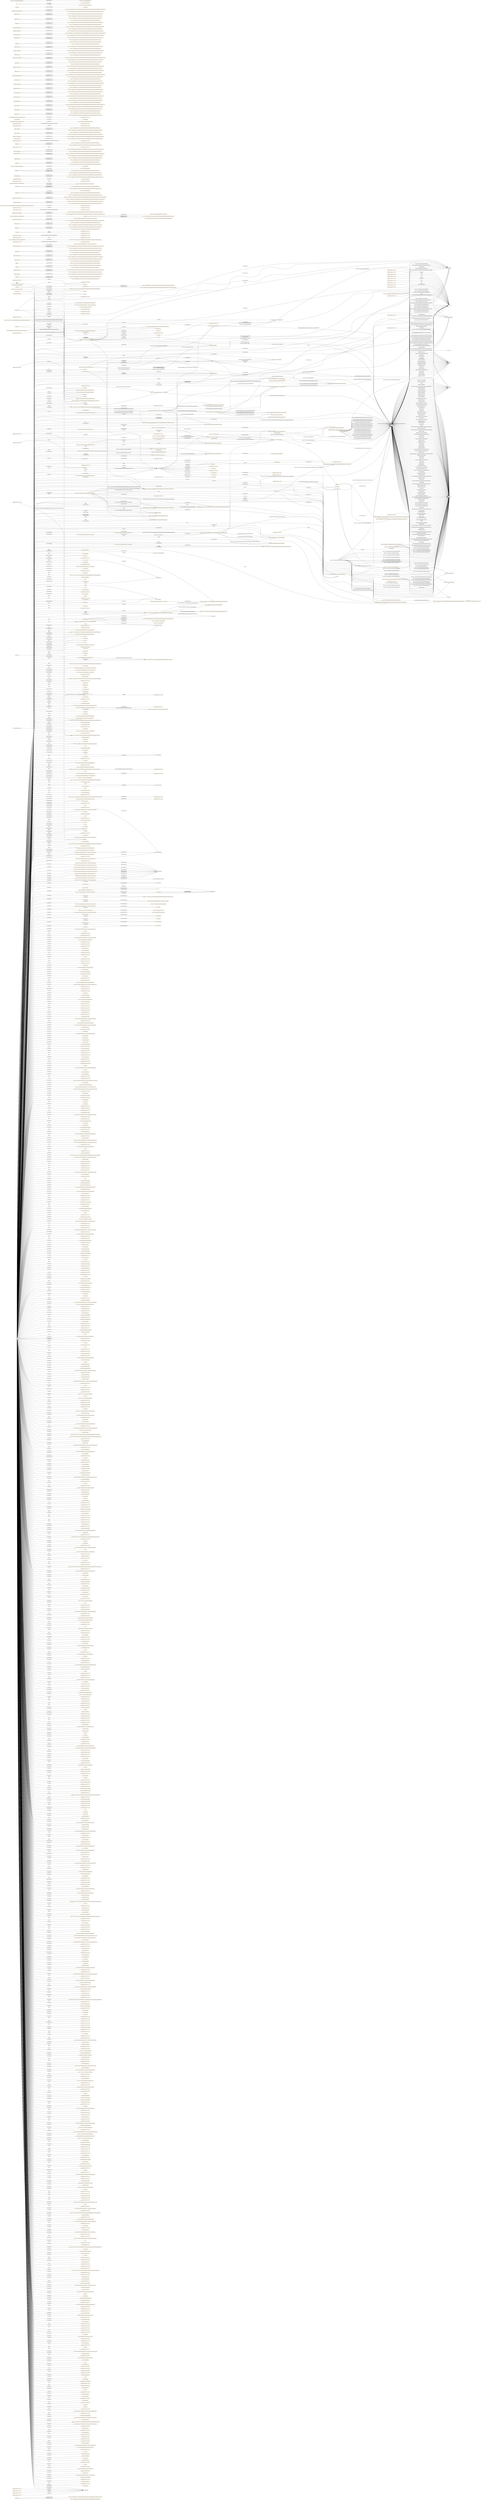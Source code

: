 digraph ar2dtool_diagram { 
rankdir=LR;
size="1501"
node [shape = rectangle, color="orange"]; "s4bldg:Outlet" "566aaab9:195fc073736:-7c03" "566aaab9:195fc073736:-7f5e" "s4bldg:Tank" "http://energy.linkeddata.es/em-kpi/ontology#EnergyDemandForecast" "s4bldg:Sensor" "s4bldg:FlowTerminal" ":StartStopState" "https://w3id.org/respond#Icon" ":Navigation" "s4bldg:ElectricGenerator" "566aaab9:195fc073736:-7fb6" "https://w3id.org/seas/Building" "566aaab9:195fc073736:-7f73" ":ToggleCommand" "566aaab9:195fc073736:-7fa2" "s4bldg:Coil" "http://www.w3.org/2003/01/geo/wgs84_pos#Point" ":Command" "566aaab9:195fc073736:-7f28" ":Appliance" "566aaab9:195fc073736:-7c17" "s4bldg:BuildingSpace" ":SensingFunction" ":MotionState" "http://identifiers.org/mamo/Variable" "saref:Property" ":Severity" "http://energy.linkeddata.es/em-kpi/ontology#EnergyProduction" ":SocialUnit" "https://sargon-n5geh.netlify.app/ontology/1.0/classes/Voltage" "s4bldg:Humidifier" "566aaab9:195fc073736:-7fa8" "566aaab9:195fc073736:-7f7f" "s4bldg:VibrationIsolator" "566aaab9:195fc073736:-7fbf" ":MultiLevelState" "566aaab9:195fc073736:-7e74" "https://w3id.org/seas/BuildingStorey" ":EventSeverity" "https://www.auto.tuwien.ac.at/downloads/thinkhome/ontology/gbBuildingOntology.owl#BuildingParameter" "s4bldg:Engine" "https://www.auto.tuwien.ac.at/downloads/thinkhome/ontology/gbBuildingOntology.owl#BuildingStorey" "s4bldg:AirToAirHeatRecovery" ":Task" ":OpenCloseFunction" ":StartCommand" "566aaab9:195fc073736:-7fdb" "http://energy.linkeddata.es/em-kpi/ontology#FeedInTariff" "566aaab9:195fc073736:-7f9a" "566aaab9:195fc073736:-7fee" ":Price" ":Power" "566aaab9:195fc073736:-7f3c" "566aaab9:195fc073736:-7c72" ":TravelTime" "566aaab9:195fc073736:-7f46" ":StartStopFunction" "http://energy.linkeddata.es/em-kpi/ontology#IndoorComfort" ":Passage" ":Space" ":RoleInContext" ":OnCommand" ":EventImpact" ":Route" "s4bldg:Burner" "566aaab9:195fc073736:-7f2e" "566aaab9:195fc073736:-7edc" "https://www.auto.tuwien.ac.at/downloads/thinkhome/ontology/gbBuildingOntology.owl#EquipmentParameter" "s4bldg:Condenser" "s4bldg:EnergyConversionDevice" "s4bldg:Fan" "http://energy.linkeddata.es/em-kpi/ontology#BuildingType" "566aaab9:195fc073736:-7feb" "https://www.auto.tuwien.ac.at/downloads/thinkhome/ontology/gbBuildingOntology.owl#Volume" "566aaab9:195fc073736:-7c77" "http://xmlns.com/foaf/0.1/Person" "s4bldg:ElectricFlowStorageDevice" "566aaab9:195fc073736:-7ff5" "http://energy.linkeddata.es/em-kpi/ontology#KPIEvaluatedObject" "566aaab9:195fc073736:-7f13" ":Property" ":SetAbsoluteLevelCommand" "http://energy.linkeddata.es/em-kpi/ontology#OperationalKPI" "http://energy.linkeddata.es/em-kpi/ontology#KPICalculationComponent" "https://w3id.org/respond#Gateway" "566aaab9:195fc073736:-7ba9" "566aaab9:195fc073736:-7ee2" "566aaab9:195fc073736:-7fc9" "https://www.auto.tuwien.ac.at/downloads/thinkhome/ontology/EnergyResourceOntology.owl#EnergyGain" "http://purl.org/ontology/olo/core#Slot" "http://energy.linkeddata.es/em-kpi/ontology#WeatherForecast" "https://www.auto.tuwien.ac.at/downloads/thinkhome/ontology/EnergyResourceOntology.owl#EnergyProducerFacility" "http://energy.linkeddata.es/em-kpi/ontology#Assumption" "https://smartdatamodels.org/dataModel.Transportation/EVChargingStation" "s4bldg:TransportElement" ":Profile" ":DisplayScreen" "566aaab9:195fc073736:-7fcc" "https://sargon-n5geh.netlify.app/ontology/1.0/classes/Fan" "http://energy.linkeddata.es/em-kpi/ontology#EnergyStorage" ":PersonAbility" "http://www.owl-ontologies.com/EPC4EU#Certifier" ":Service" ":State" "https://sargon-n5geh.netlify.app/ontology/1.0/classes/Current" "566aaab9:195fc073736:-7fd6" "566aaab9:195fc073736:-7f87" "s4bldg:FireSuppressionTerminal" "s4bldg:Lamp" "saref:Actuator" "http://www.ontologydesignpatterns.org/ont/dul/DUL.owl#PhysicalObject" "https://sargon-n5geh.netlify.app/ontology/1.0/classes/Pump" ":AlertingDevice" ":Impact" "566aaab9:195fc073736:-7f92" ":HorizontalMovingPavement" "http://energy.linkeddata.es/em-kpi/ontology#ExtWall" "https://smartdatamodels.org/dataModel.Energy/ACMeausrement" "http://www.w3.org/2006/time#Instant" "s4bldg:ShadingDevice" "https://sargon-n5geh.netlify.app/ontology/1.0/classes/Energy_conversion_device" ":Sensor" "http://energy.linkeddata.es/em-kpi/ontology#District" "566aaab9:195fc073736:-7f1f" "https://www.auto.tuwien.ac.at/downloads/thinkhome/ontology/EnergyResourceOntology.owl#EnergyParameter" ":NotifyCommand" "566aaab9:195fc073736:-7f4f" ":GraphBasedRoute" "https://www.auto.tuwien.ac.at/downloads/thinkhome/ontology/EnergyResourceOntology.owl#EnergyDemand" "https://w3id.org/bot#Space" "http://energy.linkeddata.es/em-kpi/ontology#EnergySupplyFromStorage" "https://sargon-n5geh.netlify.app/ontology/1.0/classes/State_of_charge" "https://sargon-n5geh.netlify.app/ontology/1.0/classes/Flow" "http://energy.linkeddata.es/em-kpi/ontology#WindDirection" "https://w3id.org/respond#Boiler" "https://www.auto.tuwien.ac.at/downloads/thinkhome/ontology/EnergyResourceOntology.owl#BuildingThing" "566aaab9:195fc073736:-7c84" "http://energy.linkeddata.es/em-kpi/ontology#Stakeholder" ":PointOfInterest" "https://w3id.org/respond#WashingMachine" "s4bldg:Filter" ":HandheldDevice" "s4bldg:TubeBundle" "566aaab9:195fc073736:-7f6a" "566aaab9:195fc073736:-7c23" ":Telephone" "s4bldg:FlowInstrument" "https://w3id.org/seas/Room" ":LevelControlFunction" ":Group" "https://sargon-n5geh.netlify.app/ontology/1.0/classes/Zone" "http://energy.linkeddata.es/em-kpi/ontology#EnergyProductionForecast" ":Device" ":ActuatingFunction" "s4bldg:SwitchingDevice" ":Quality" ":SetRelativeLevelCommand" "https://w3id.org/seas/BuildingSpace" "https://www.auto.tuwien.ac.at/downloads/thinkhome/ontology/gbBuildingOntology.owl#Area" "http://energy.linkeddata.es/em-kpi/ontology#EnergySupplyFromExternalGrid" "566aaab9:195fc073736:-7f79" ":FitnessStatus" "s4bldg:Chiller" "http://energy.linkeddata.es/em-kpi/ontology#PowerEquipment" "566aaab9:195fc073736:-7f65" "s4bldg:FlowController" "http://purl.oclc.org/NET/ssnx/ssn#FeatureOfInterest" "s4bldg:FlowTreatmentDevice" ":Temperature" "566aaab9:195fc073736:-7ee7" "566aaab9:195fc073736:-7fb3" ":ActivityImpact" "http://energy.linkeddata.es/em-kpi/ontology#Pump" "http://energy.linkeddata.es/em-kpi/ontology#Fan" "http://energy.linkeddata.es/em-kpi/ontology#EquipmentType" "http://energy.linkeddata.es/em-kpi/ontology#TacticalKPI" "566aaab9:195fc073736:-7f39" "http://www.w3.org/ns/sosa/ObservableProperty" ":Event" "http://energy.linkeddata.es/em-kpi/ontology#PhotovoltaicGeneratingUnit" "https://www.auto.tuwien.ac.at/downloads/thinkhome/ontology/ProcessOntology.owl#OccupancyParameter" "https://www.auto.tuwien.ac.at/downloads/thinkhome/ontology/EnergyResourceOntology.owl#EnergyTariff" ":NavigationalState" "https://www.auto.tuwien.ac.at/downloads/thinkhome/ontology/EnergyResourceOntology.owl#Appliance" "http://energy.linkeddata.es/em-kpi/ontology#PhotovoltaicType" ":GetSensingDataCommand" "566aaab9:195fc073736:-7faf" "566aaab9:195fc073736:-7f22" "566aaab9:195fc073736:-7c33" ":Parameter" ":BuildingRelated" "s4bldg:CoolingTower" "566aaab9:195fc073736:-7fdf" "https://sargon-n5geh.netlify.app/ontology/1.0/classes/Channel" ":DeviationState" "http://energy.linkeddata.es/em-kpi/ontology#KPICalculation" "566aaab9:195fc073736:-7b9d" ":WashingMachine" "http://purl.oclc.org/NET/ssnx/ssn#ObservationValue" "s4bldg:CooledBeam" "https://www.auto.tuwien.ac.at/downloads/thinkhome/ontology/EnergyResourceOntology.owl#Room" ":VerticalMovingPavement" "https://www.auto.tuwien.ac.at/downloads/thinkhome/ontology/gbBuildingOntology.owl#U-value" ":RouteElement" "566aaab9:195fc073736:-7fd2" ":EventFunction" "http://energy.linkeddata.es/em-kpi/ontology#EnergySupplyFromSiteProduction" "http://www.w3.org/ns/sosa/Observation" "566aaab9:195fc073736:-7fe8" ":Light" ":Intensity" "http://identifiers.org/mamo/Dependent_variable" ":Activity" "https://www.auto.tuwien.ac.at/downloads/thinkhome/ontology/EnergyResourceOntology.owl#EnergyType" ":VerticalPassage" ":MeteringFunction" "http://energy.linkeddata.es/em-kpi/ontology#DatumSource" "https://www.auto.tuwien.ac.at/downloads/thinkhome/ontology/gbBuildingOntology.owl#Weather" ":OnOffFunction" ":OpenCommand" "566aaab9:195fc073736:-7f57" "https://www.auto.tuwien.ac.at/downloads/thinkhome/ontology/gbBuildingOntology.owl#Schedule" "566aaab9:195fc073736:-7f43" "566aaab9:195fc073736:-7ecc" ":Ability" "s4bldg:Evaporator" "http://energy.linkeddata.es/em-kpi/ontology#OccupantBehavior" "566aaab9:195fc073736:-7fa5" "566aaab9:195fc073736:-7f7c" "566aaab9:195fc073736:-7ba1" "566aaab9:195fc073736:-7ff2" "s4bldg:SpaceHeater" "566aaab9:195fc073736:-7f03" "566aaab9:195fc073736:-7f3f" "566aaab9:195fc073736:-7c0a" "s4bldg:Interceptor" "s4bldg:Boiler" ":Measurement" "http://energy.linkeddata.es/em-kpi/ontology#PowerSystemResource" ":LightSwitch" "566aaab9:195fc073736:-7ffc" "https://w3id.org/seas/Property" "http://energy.linkeddata.es/em-kpi/ontology#BuildingEquipment" "http://energy.linkeddata.es/em-kpi/ontology#KPI" "schema:Event" "http://energy.linkeddata.es/em-kpi/ontology#PowerDeliveryUnit" "http://www.owl-ontologies.com/EPC4EU#Certificate" "566aaab9:195fc073736:-7ba7" "https://sargon-n5geh.netlify.app/ontology/1.0/classes/Room" "https://sargon-n5geh.netlify.app/ontology/1.0/classes/Floor" "https://www.auto.tuwien.ac.at/downloads/thinkhome/ontology/EnergyResourceOntology.owl#EnergyCost" ":Time" "s4bldg:Actuator" "s4bldg:HeatExchanger" "http://energy.linkeddata.es/em-kpi/ontology#GeneratingUnit" "566aaab9:195fc073736:-7c26" "566aaab9:195fc073736:-7fc6" "s4bldg:ProtectiveDevice" "https://sargon-n5geh.netlify.app/ontology/1.0/classes/Tap_position" "http://identifiers.org/mamo/Independent_variable" "https://www.auto.tuwien.ac.at/downloads/thinkhome/ontology/EnergyResourceOntology.owl#EnergySupply" "566aaab9:195fc073736:-7f2b" "566aaab9:195fc073736:-7f96" "s4bldg:MedicalDevice" "https://www.auto.tuwien.ac.at/downloads/thinkhome/ontology/gbBuildingOntology.owl#Zone" "566aaab9:195fc073736:-7f9f" "http://energy.linkeddata.es/em-kpi/ontology#WindSpeed" "s4bldg:EvaporativeCooler" "s4bldg:ElectricAppliance" "s4bldg:Building" "saref:UnitOfMeasure" "http://www.w3.org/2006/time#TemporalEntity" "http://www.w3.org/2006/time#Interval" "s4bldg:DuctSilencer" "566aaab9:195fc073736:-7f5a" "https://w3id.org/seas/FeatureOfInterest" "s4bldg:CommunicationAppliance" "s4bldg:Controller" "https://www.auto.tuwien.ac.at/downloads/thinkhome/ontology/EnergyResourceOntology.owl#EnergyCostTariff" "https://www.auto.tuwien.ac.at/downloads/thinkhome/ontology/gbBuildingOntology.owl#BuildingElement" "s4bldg:ElectricTimeControl" "566aaab9:195fc073736:-7fcf" ":GetMeterHistoryCommand" ":StepDownCommand" "https://www.auto.tuwien.ac.at/downloads/thinkhome/ontology/EnergyResourceOntology.owl#Equipment" "s4bldg:Damper" "https://www.auto.tuwien.ac.at/downloads/thinkhome/ontology/EnergyResourceOntology.owl#EnergyFacility" "saref:Measurement" ":Actuator" ":GetMeterDataCommand" "566aaab9:195fc073736:-7c6a" "566aaab9:195fc073736:-7ede" "566aaab9:195fc073736:-7ff8" ":ActivityStatus" "http://energy.linkeddata.es/em-kpi/ontology#KPIValue" "http://energy.linkeddata.es/em-kpi/ontology#StoringUnit" "https://www.auto.tuwien.ac.at/downloads/thinkhome/ontology/WeatherOntology.owl#Wind" "http://www.owl-ontologies.com/EPC4EU#EnergyConversionSystem" "http://www.wurvoc.org/vocabularies/om-1.8/Unit_of_measure" "566aaab9:195fc073736:-7f4c" "https://www.auto.tuwien.ac.at/downloads/thinkhome/ontology/EnergyResourceOntology.owl#EnergyConsumerFacility" ":OpenCloseState" "s4bldg:UnitaryControlElement" "http://energy.linkeddata.es/em-kpi/ontology#Occupant" "566aaab9:195fc073736:-7dbc" "http://energy.linkeddata.es/em-kpi/ontology#PerformanceGoal" ":Meter" "s4bldg:Compressor" "566aaab9:195fc073736:-7bfe" "566aaab9:195fc073736:-7c7e" "s4bldg:FlowMovingDevice" "566aaab9:195fc073736:-7bb4" "http://identifiers.org/mamo/Mathematical_model" ":HorizontalPassage" "s4bldg:Transformer" "566aaab9:195fc073736:-7f6d" "http://purl.org/ontology/olo/core#OrderedList" ":OnOffState" "http://purl.oclc.org/NET/ssnx/ssn#Observation" "566aaab9:195fc073736:-7fbb" "http://www.w3.org/ns/sosa/Sensor" "s4bldg:Valve" "566aaab9:195fc073736:-7f52" ":AvailabilityStatus" "s4bldg:ElectricMotor" "http://energy.linkeddata.es/em-kpi/ontology#Roof" "https://sargon-n5geh.netlify.app/ontology/1.0/classes/Air_to_air_heat_recovery" "566aaab9:195fc073736:-7f82" "https://w3id.org/bot#Zone" "s4bldg:SanitaryTerminal" "https://www.auto.tuwien.ac.at/downloads/thinkhome/ontology/EnergyResourceOntology.owl#Floor" ":Smoke" "s4bldg:FlowStorageDevice" "566aaab9:195fc073736:-7f8b" "566aaab9:195fc073736:-7c9f" ":GetCurrentMeterValueCommand" "566aaab9:195fc073736:-7f76" ":Function" ":Switch" ":ActivitySeverity" "566aaab9:195fc073736:-7b96" "dcterms:Location" ":Commodity" "s4bldg:Pump" "http://purl.oclc.org/NET/ssnx/ssn#Property" "http://energy.linkeddata.es/em-kpi/ontology#ExtWindow" ":RoutePoint" ":CloseCommand" "566aaab9:195fc073736:-7f36" "566aaab9:195fc073736:-7c4b" "s4bldg:PhysicalObject" ":SwitchOnService" "566aaab9:195fc073736:-7f33" "s4bldg:AudioVisualAppliance" "566aaab9:195fc073736:-7fc2" "s4bldg:Alarm" "s4bldg:FlowMeter" ":Role" ":StepUpCommand" "http://energy.linkeddata.es/em-kpi/ontology#Equation" ":Device" "https://www.auto.tuwien.ac.at/downloads/thinkhome/ontology/gbBuildingOntology.owl#EnvironmentalParameter" "566aaab9:195fc073736:-7e99" "http://energy.linkeddata.es/em-kpi/ontology#UniversalConstant" "http://energy.linkeddata.es/em-kpi/ontology#EnergyForecast" "https://sargon-n5geh.netlify.app/ontology/1.0/classes/Tenant" "http://purl.org/iot/vocab/m3-lite#Power" ":StopCommand" "http://energy.linkeddata.es/em-kpi/ontology#EnergyConsumer" "s4bldg:SolarDevice" "s4bldg:ProtectiveDeviceTrippingUnit" "https://www.auto.tuwien.ac.at/downloads/thinkhome/ontology/gbBuildingOntology.owl#Building" "http://www.owl-ontologies.com/EPC4EU#EnergySystem" "566aaab9:195fc073736:-7fe3" "http://energy.linkeddata.es/em-kpi/ontology#EquipmentContainer" "http://energy.linkeddata.es/em-kpi/ontology#StrategicKPI" ":Description" ":OffCommand" "https://sargon-n5geh.netlify.app/ontology/1.0/classes/Volume" "owl:Thing" "https://w3id.org/respond#Lamp" "566aaab9:195fc073736:-7bf5" "saref:Device" "566aaab9:195fc073736:-7bbf" ; /*classes style*/
	"https://sargon-n5geh.netlify.app/ontology/1.0/object_properties/located_at" -> "owl:topObjectProperty" [ label = "rdfs:subPropertyOf" ];
	"https://www.auto.tuwien.ac.at/downloads/thinkhome/ontology/EnergyResourceOntology.owl#EnergyFacility" -> "566aaab9:195fc073736:-7ba9" [ label = "owl:equivalentClass" ];
	"https://w3id.org/respond#WashingMachine" -> ":WashingMachine" [ label = "owl:equivalentClass" ];
	"s4bldg:SolarDevice" -> "http://www.buildingsmart-tech.org/ifc/IFC4/Add1/html/schema/ifcelectricaldomain/pset/pset_solardevicetypecommon.htm" [ label = "prov:hadPrimarySource" ];
	"s4bldg:SolarDevice" -> "http://www.buildingsmart-tech.org/ifc/IFC4/Add1/html/schema/ifcelectricaldomain/lexical/ifcsolardevicetypeenum.htm" [ label = "prov:hadPrimarySource" ];
	"https://sargon-n5geh.netlify.app/ontology/1.0/data_properties/reactive_power" -> "owl:topDataProperty" [ label = "rdfs:subPropertyOf" ];
	"https://w3id.org/bot#Space" -> ":Space" [ label = "owl:equivalentClass" ];
	"s4bldg:Building" -> "http://www.buildingsmart-tech.org/ifc/IFC4/Add1/html/schema/ifcproductextension/lexical/ifcbuilding.htm" [ label = "prov:hadPrimarySource" ];
	"s4bldg:Building" -> "https://w3id.org/ifc/IFC4_ADD1#IfcBuilding" [ label = "rdfs:seeAlso" ];
	"s4bldg:Building" -> "https://www.auto.tuwien.ac.at/downloads/thinkhome/ontology/gbBuildingOntology.owl#Building" [ label = "owl:equivalentClass" ];
	"s4bldg:Building" -> "https://w3id.org/seas/Building" [ label = "owl:equivalentClass" ];
	"s4bldg:SanitaryTerminal" -> "http://www.buildingsmart-tech.org/ifc/IFC4/Add1/html/schema/ifcplumbingfireprotectiondomain/pset/pset_sanitaryterminaltypecommon.htm" [ label = "prov:hadPrimarySource" ];
	"s4bldg:SanitaryTerminal" -> "http://www.buildingsmart-tech.org/ifc/IFC4/Add1/html/schema/ifcplumbingfireprotectiondomain/lexical/ifcsanitaryterminal.htm" [ label = "prov:hadPrimarySource" ];
	"https://sargon-n5geh.netlify.app/ontology/1.0/data_properties/max_reactive_power" -> "owl:topDataProperty" [ label = "rdfs:subPropertyOf" ];
	"s4bldg:Filter" -> "http://www.buildingsmart-tech.org/ifc/IFC4/Add1/html/schema/ifchvacdomain/lexical/ifcfilter.htm" [ label = "prov:hadPrimarySource" ];
	"s4bldg:Filter" -> "http://www.buildingsmart-tech.org/ifc/IFC4/Add1/html/schema/ifchvacdomain/pset/pset_filtertypecommon.htm" [ label = "prov:hadPrimarySource" ];
	"https://sargon-n5geh.netlify.app/ontology/1.0/data_properties/accuracy" -> "owl:topDataProperty" [ label = "rdfs:subPropertyOf" ];
	"https://sargon-n5geh.netlify.app/ontology/1.0/data_properties/tap_position" -> "owl:topDataProperty" [ label = "rdfs:subPropertyOf" ];
	":StartCommand" -> ":StopCommand" [ label = "owl:disjointWith" ];
	"s4bldg:FlowTreatmentDevice" -> "http://www.buildingsmart-tech.org/ifc/IFC4/Add1/html/schema/ifcsharedbldgserviceelements/lexical/ifcflowtreatmentdevice.htm" [ label = "prov:hadPrimarySource" ];
	"saref:isMeasuredIn" -> ":isMeasuredIn" [ label = "owl:equivalentProperty" ];
	"s4bldg:FlowMovingDevice" -> "http://www.buildingsmart-tech.org/ifc/IFC4/Add1/html/schema/ifcsharedbldgserviceelements/lexical/ifcflowmovingdevice.htm" [ label = "prov:hadPrimarySource" ];
	"saref:hasValue" -> ":hasValue" [ label = "owl:equivalentProperty" ];
	"saref:hasValue" -> ":hasValue" [ label = "owl:equivalentProperty" ];
	"s4bldg:contains" -> "https://www.auto.tuwien.ac.at/downloads/thinkhome/ontology/EnergyResourceOntology.owl#contains" [ label = "owl:equivalentProperty" ];
	"http://purl.org/iot/vocab/m3-lite#Power" -> ":Power" [ label = "owl:equivalentClass" ];
	"s4bldg:Sensor" -> "http://www.buildingsmart-tech.org/ifc/IFC4/Add1/html/schema/ifcbuildingcontrolsdomain/pset/pset_sensortypecommon.htm" [ label = "prov:hadPrimarySource" ];
	"s4bldg:Sensor" -> "http://www.buildingsmart-tech.org/ifc/IFC4/Add1/html/schema/ifcbuildingcontrolsdomain/lexical/ifcsensor.htm" [ label = "prov:hadPrimarySource" ];
	"s4bldg:SpaceHeater" -> "http://www.buildingsmart-tech.org/ifc/IFC4/Add1/html/schema/ifchvacdomain/pset/pset_spaceheatertypecommon.htm" [ label = "prov:hadPrimarySource" ];
	"s4bldg:SpaceHeater" -> "http://www.buildingsmart-tech.org/ifc/IFC4/Add1/html/schema/ifchvacdomain/lexical/ifcspaceheater.htm" [ label = "prov:hadPrimarySource" ];
	"s4bldg:AirToAirHeatRecovery" -> "http://www.buildingsmart-tech.org/ifc/IFC4/Add1/html/schema/ifchvacdomain/pset/pset_airtoairheatrecoverytypecommon.htm" [ label = "prov:hadPrimarySource" ];
	"s4bldg:AirToAirHeatRecovery" -> "https://sargon-n5geh.netlify.app/ontology/1.0/classes/Air_to_air_heat_recovery" [ label = "owl:equivalentClass" ];
	"s4bldg:AirToAirHeatRecovery" -> "http://www.buildingsmart-tech.org/ifc/IFC4/Add1/html/schema/ifchvacdomain/lexical/ifcairtoairheatrecovery.htm" [ label = "prov:hadPrimarySource" ];
	"s4bldg:ElectricGenerator" -> "http://www.buildingsmart-tech.org/ifc/IFC4/Add1/html/schema/ifcelectricaldomain/pset/pset_electricgeneratortypecommon.htm" [ label = "prov:hadPrimarySource" ];
	"s4bldg:ElectricGenerator" -> "http://www.buildingsmart-tech.org/ifc/IFC4/Add1/html/schema/ifcelectricaldomain/lexical/ifcelectricgenerator.htm" [ label = "prov:hadPrimarySource" ];
	"s4bldg:ProtectiveDevice" -> "http://www.buildingsmart-tech.org/ifc/IFC4/Add1/html/schema/ifcelectricaldomain/pset/pset_protectivedevicetypecommon.htm" [ label = "prov:hadPrimarySource" ];
	"s4bldg:ProtectiveDevice" -> "http://www.buildingsmart-tech.org/ifc/IFC4/Add1/html/schema/ifcelectricaldomain/lexical/ifcprotectivedevice.htm" [ label = "prov:hadPrimarySource" ];
	"schema:address" -> "https://sargon-n5geh.netlify.app/ontology/1.0/data_properties/address" [ label = "owl:equivalentProperty" ];
	"s4bldg:Condenser" -> "http://www.buildingsmart-tech.org/ifc/IFC4/Add1/html/schema/ifchvacdomain/lexical/ifccondenser.htm" [ label = "prov:hadPrimarySource" ];
	"s4bldg:Condenser" -> "http://www.buildingsmart-tech.org/ifc/IFC4/Add1/html/schema/ifchvacdomain/pset/pset_condensertypecommon.htm" [ label = "prov:hadPrimarySource" ];
	"http://www.ontologydesignpatterns.org/ont/dul/DUL.owl#hasLocation" -> "http://www.w3.org/2003/01/geo/wgs84_pos#location" [ label = "owl:equivalentProperty" ];
	"https://www.auto.tuwien.ac.at/downloads/thinkhome/ontology/EnergyResourceOntology.owl#Equipment" -> "566aaab9:195fc073736:-7b96" [ label = "owl:equivalentClass" ];
	":Device" -> ":Device" [ label = "owl:equivalentClass" ];
	"s4bldg:Pump" -> "http://www.buildingsmart-tech.org/ifc/IFC4/Add1/html/schema/ifchvacdomain/lexical/ifcpump.htm" [ label = "prov:hadPrimarySource" ];
	"s4bldg:Pump" -> "https://sargon-n5geh.netlify.app/ontology/1.0/classes/Pump" [ label = "owl:equivalentClass" ];
	"s4bldg:Pump" -> "http://www.buildingsmart-tech.org/ifc/IFC4/Add1/html/schema/ifchvacdomain/pset/pset_pumptypecommon.htm" [ label = "prov:hadPrimarySource" ];
	"s4bldg:CooledBeam" -> "http://www.buildingsmart-tech.org/ifc/IFC4/Add1/html/schema/ifchvacdomain/lexical/ifccooledbeam.htm" [ label = "prov:hadPrimarySource" ];
	"s4bldg:CooledBeam" -> "http://www.buildingsmart-tech.org/ifc/IFC4/Add1/html/schema/ifchvacdomain/pset/pset_cooledbeamtypecommon.htm" [ label = "prov:hadPrimarySource" ];
	":adjacentTo" -> ":connectedTo" [ label = "owl:propertyDisjointWith" ];
	"https://sargon-n5geh.netlify.app/ontology/1.0/object_properties/located_in" -> ":locatedIn" [ label = "owl:equivalentProperty" ];
	"s4bldg:Valve" -> "http://www.buildingsmart-tech.org/ifc/IFC4/Add1/html/schema/ifchvacdomain/pset/pset_valvetypecommon.htm" [ label = "prov:hadPrimarySource" ];
	"s4bldg:Valve" -> "http://www.buildingsmart-tech.org/ifc/IFC4/Add1/html/schema/ifchvacdomain/lexical/ifcvalve.htm" [ label = "prov:hadPrimarySource" ];
	"s4bldg:Chiller" -> "http://www.buildingsmart-tech.org/ifc/IFC4/Add1/html/schema/ifchvacdomain/lexical/ifcchiller.htm" [ label = "prov:hadPrimarySource" ];
	"s4bldg:Chiller" -> "http://www.buildingsmart-tech.org/ifc/IFC4/Add1/html/schema/ifchvacdomain/pset/pset_chillertypecommon.htm" [ label = "prov:hadPrimarySource" ];
	"http://www.w3.org/ns/sosa/Sensor" -> "s4bldg:Sensor" [ label = "owl:equivalentClass" ];
	"http://www.ontologydesignpatterns.org/ont/dul/DUL.owl#hasValue" -> "saref:hasValue" [ label = "owl:equivalentProperty" ];
	"https://www.auto.tuwien.ac.at/downloads/thinkhome/ontology/EnergyResourceOntology.owl#EnergyProducerFacility" -> "566aaab9:195fc073736:-7b9d" [ label = "owl:equivalentClass" ];
	"http://energy.linkeddata.es/em-kpi/ontology#GeneratingUnit" -> "566aaab9:195fc073736:-7f03" [ label = "owl:equivalentClass" ];
	"https://w3id.org/bot#Zone" -> "https://www.auto.tuwien.ac.at/downloads/thinkhome/ontology/gbBuildingOntology.owl#Zone" [ label = "owl:equivalentClass" ];
	"http://energy.linkeddata.es/em-kpi/ontology#StoringUnit" -> "566aaab9:195fc073736:-7ecc" [ label = "owl:equivalentClass" ];
	":StepDownCommand" -> ":StepUpCommand" [ label = "owl:disjointWith" ];
	"s4bldg:ElectricTimeControl" -> "http://www.buildingsmart-tech.org/ifc/IFC4/Add1/html/schema/ifcelectricaldomain/pset/pset_electrictimecontroltypecommon.htm" [ label = "prov:hadPrimarySource" ];
	"s4bldg:ElectricTimeControl" -> "http://www.buildingsmart-tech.org/ifc/IFC4/Add1/html/schema/ifcelectricaldomain/lexical/ifcelectrictimecontrol.htm" [ label = "prov:hadPrimarySource" ];
	"https://sargon-n5geh.netlify.app/ontology/1.0/data_properties/sample_rate" -> "owl:topDataProperty" [ label = "rdfs:subPropertyOf" ];
	"s4bldg:Burner" -> "http://www.buildingsmart-tech.org/ifc/IFC4/Add1/html/schema/ifchvacdomain/pset/pset_burnertypecommon.htm" [ label = "prov:hadPrimarySource" ];
	"s4bldg:Burner" -> "http://www.buildingsmart-tech.org/ifc/IFC4/Add1/html/schema/ifchvacdomain/lexical/ifcburner.htm" [ label = "prov:hadPrimarySource" ];
	"http://energy.linkeddata.es/em-kpi/ontology#EnergyConsumer" -> "566aaab9:195fc073736:-7f13" [ label = "owl:equivalentClass" ];
	"https://sargon-n5geh.netlify.app/ontology/1.0/object_properties/name" -> "owl:topObjectProperty" [ label = "rdfs:subPropertyOf" ];
	"s4bldg:Humidifier" -> "http://www.buildingsmart-tech.org/ifc/IFC4/Add1/html/schema/ifchvacdomain/pset/pset_humidifiertypecommon.htm" [ label = "prov:hadPrimarySource" ];
	"s4bldg:Humidifier" -> "http://www.buildingsmart-tech.org/ifc/IFC4/Add1/html/schema/ifchvacdomain/lexical/ifchumidifier.htm" [ label = "prov:hadPrimarySource" ];
	":Property" -> "https://w3id.org/seas/Property" [ label = "owl:equivalentClass" ];
	"http://energy.linkeddata.es/em-kpi/ontology#PowerDeliveryUnit" -> "566aaab9:195fc073736:-7ee7" [ label = "owl:equivalentClass" ];
	"s4bldg:CommunicationAppliance" -> "http://www.buildingsmart-tech.org/ifc/IFC4/Add1/html/schema/ifcelectricaldomain/pset/pset_communicationsappliancetypecommon.htm" [ label = "prov:hadPrimarySource" ];
	"s4bldg:CommunicationAppliance" -> "http://www.buildingsmart-tech.org/ifc/IFC4/Add1/html/schema/ifcelectricaldomain/lexical/ifccommunicationsappliance.htm" [ label = "prov:hadPrimarySource" ];
	"s4bldg:Transformer" -> "http://www.buildingsmart-tech.org/ifc/IFC4/Add1/html/schema/ifcelectricaldomain/pset/pset_transformertypecommon.htm" [ label = "prov:hadPrimarySource" ];
	"s4bldg:Transformer" -> "http://www.buildingsmart-tech.org/ifc/IFC4/Add1/html/schema/ifcelectricaldomain/lexical/ifctransformer.htm" [ label = "prov:hadPrimarySource" ];
	"http://energy.linkeddata.es/em-kpi/ontology#PowerSystemResource" -> "566aaab9:195fc073736:-7ede" [ label = "owl:equivalentClass" ];
	"http://www.w3.org/ns/sosa/hasSimpleResult" -> "http://www.w3.org/ns/sosa/Observation" [ label = "schema:domainIncludes" ];
	"s4bldg:FlowStorageDevice" -> "http://www.buildingsmart-tech.org/ifc/IFC4/Add1/html/schema/ifcsharedbldgserviceelements/lexical/ifcflowstoragedevice.htm" [ label = "prov:hadPrimarySource" ];
	"s4bldg:Controller" -> "http://www.buildingsmart-tech.org/ifc/IFC4/Add1/html/schema/ifcbuildingcontrolsdomain/pset/pset_controllertypecommon.htm" [ label = "prov:hadPrimarySource" ];
	"s4bldg:Controller" -> "http://www.buildingsmart-tech.org/ifc/IFC4/Add1/html/schema/ifcbuildingcontrolsdomain/lexical/ifccontroller.htm" [ label = "prov:hadPrimarySource" ];
	":HorizontalPassage" -> ":VerticalPassage" [ label = "owl:disjointWith" ];
	"s4bldg:BuildingSpace" -> "https://w3id.org/seas/BuildingSpace" [ label = "owl:equivalentClass" ];
	"http://purl.oclc.org/NET/ssnx/ssn#isPropertyOf" -> "https://w3id.org/seas/isPropertyOf" [ label = "owl:equivalentProperty" ];
	"saref:Actuator" -> ":Actuator" [ label = "owl:equivalentClass" ];
	"saref:Actuator" -> "s4bldg:Actuator" [ label = "owl:equivalentClass" ];
	"s4bldg:FlowController" -> "http://www.buildingsmart-tech.org/ifc/IFC4/Add1/html/schema/ifcsharedbldgserviceelements/lexical/ifcflowcontroller.htm" [ label = "prov:hadPrimarySource" ];
	"s4bldg:ShadingDevice" -> "http://www.buildingsmart-tech.org/ifc/IFC4/Add1/html/schema/ifcsharedbldgelements/lexical/ifcshadingdevice.htm" [ label = "prov:hadPrimarySource" ];
	"s4bldg:ShadingDevice" -> "http://www.buildingsmart-tech.org/ifc/IFC4/Add1/html/schema/ifcsharedbldgelements/pset/pset_shadingdevicecommon.htm" [ label = "prov:hadPrimarySource" ];
	"http://energy.linkeddata.es/em-kpi/ontology#PowerEquipment" -> "566aaab9:195fc073736:-7ee2" [ label = "owl:equivalentClass" ];
	"https://w3id.org/seas/BuildingStorey" -> "https://www.auto.tuwien.ac.at/downloads/thinkhome/ontology/gbBuildingOntology.owl#BuildingStorey" [ label = "owl:equivalentClass" ];
	"s4bldg:Lamp" -> "https://w3id.org/respond#Lamp" [ label = "owl:equivalentClass" ];
	"s4bldg:Lamp" -> "http://www.buildingsmart-tech.org/ifc/IFC4/Add1/html/schema/ifcelectricaldomain/lexical/ifclamp.htm" [ label = "prov:hadPrimarySource" ];
	"s4bldg:Lamp" -> "http://www.buildingsmart-tech.org/ifc/IFC4/Add1/html/schema/ifcelectricaldomain/pset/pset_lamptypecommon.htm" [ label = "prov:hadPrimarySource" ];
	"https://sargon-n5geh.netlify.app/ontology/1.0/classes/Volume" -> "https://www.auto.tuwien.ac.at/downloads/thinkhome/ontology/gbBuildingOntology.owl#Volume" [ label = "owl:equivalentClass" ];
	"https://sargon-n5geh.netlify.app/ontology/1.0/data_properties/time_stamp" -> "owl:topDataProperty" [ label = "rdfs:subPropertyOf" ];
	"https://sargon-n5geh.netlify.app/ontology/1.0/object_properties/has_channel" -> "owl:topObjectProperty" [ label = "rdfs:subPropertyOf" ];
	"s4bldg:Alarm" -> "http://www.buildingsmart-tech.org/ifc/IFC4/Add1/html/schema/ifcbuildingcontrolsdomain/pset/pset_alarmtypecommon.htm" [ label = "prov:hadPrimarySource" ];
	"s4bldg:Alarm" -> "http://www.buildingsmart-tech.org/ifc/IFC4/Add1/html/schema/ifcbuildingcontrolsdomain/lexical/ifcalarm.htm" [ label = "prov:hadPrimarySource" ];
	"https://sargon-n5geh.netlify.app/ontology/1.0/classes/Zone" -> "https://w3id.org/bot#Zone" [ label = "owl:equivalentClass" ];
	"s4bldg:Outlet" -> "http://www.buildingsmart-tech.org/ifc/IFC4/Add1/html/schema/ifcelectricaldomain/pset/pset_outlettypecommon.htm" [ label = "prov:hadPrimarySource" ];
	"s4bldg:Outlet" -> "http://www.buildingsmart-tech.org/ifc/IFC4/Add1/html/schema/ifcelectricaldomain/lexical/ifcoutlet.htm" [ label = "prov:hadPrimarySource" ];
	"s4bldg:ProtectiveDeviceTrippingUnit" -> "http://www.buildingsmart-tech.org/ifc/IFC4/Add1/html/schema/ifcelectricaldomain/pset/pset_protectivedevicetrippingunittypecommon.htm" [ label = "prov:hadPrimarySource" ];
	"s4bldg:ProtectiveDeviceTrippingUnit" -> "http://www.buildingsmart-tech.org/ifc/IFC4/Add1/html/schema/ifcelectricaldomain/lexical/ifcprotectivedevicetrippingunit.htm" [ label = "prov:hadPrimarySource" ];
	"http://energy.linkeddata.es/em-kpi/ontology#EnergyDemandForecast" -> "http://energy.linkeddata.es/em-kpi/ontology#EnergyProductionForecast" [ label = "owl:disjointWith" ];
	"s4bldg:MedicalDevice" -> "http://www.buildingsmart-tech.org/ifc/IFC4/Add1/html/schema/ifchvacdomain/pset/pset_medicaldevicetypecommon.htm" [ label = "prov:hadPrimarySource" ];
	"s4bldg:MedicalDevice" -> "http://www.buildingsmart-tech.org/ifc/IFC4/Add1/html/schema/ifchvacdomain/lexical/ifcmedicaldevice.htm" [ label = "prov:hadPrimarySource" ];
	"s4bldg:Compressor" -> "http://www.buildingsmart-tech.org/ifc/IFC4/Add1/html/schema/ifchvacdomain/pset/pset_compressortypecommon.htm" [ label = "prov:hadPrimarySource" ];
	"s4bldg:Compressor" -> "http://www.buildingsmart-tech.org/ifc/IFC4/Add1/html/schema/ifchvacdomain/lexical/ifccompressor.htm" [ label = "prov:hadPrimarySource" ];
	":GraphBasedRoute" -> "566aaab9:195fc073736:-7c0a" [ label = "owl:equivalentClass" ];
	"https://sargon-n5geh.netlify.app/ontology/1.0/data_properties/data_provider" -> "https://smartdatamodels.org/dataProvider" [ label = "owl:equivalentProperty" ];
	"http://www.ontologydesignpatterns.org/ont/dul/DUL.owl#PhysicalObject" -> "s4bldg:PhysicalObject" [ label = "owl:equivalentClass" ];
	"http://www.w3.org/ns/sosa/observes" -> "http://www.w3.org/ns/sosa/ObservableProperty" [ label = "schema:rangeIncludes" ];
	"http://www.w3.org/ns/sosa/observes" -> "http://www.w3.org/ns/sosa/Sensor" [ label = "schema:domainIncludes" ];
	"http://purl.oclc.org/NET/ssnx/ssn#Observation" -> "http://www.w3.org/ns/sosa/Observation" [ label = "owl:equivalentClass" ];
	":OffCommand" -> ":OnCommand" [ label = "owl:disjointWith" ];
	"https://sargon-n5geh.netlify.app/ontology/1.0/classes/Floor" -> "https://www.auto.tuwien.ac.at/downloads/thinkhome/ontology/EnergyResourceOntology.owl#Floor" [ label = "owl:equivalentClass" ];
	":DeviationState" -> "566aaab9:195fc073736:-7c23" [ label = "owl:equivalentClass" ];
	"https://w3id.org/seas/Room" -> "https://www.auto.tuwien.ac.at/downloads/thinkhome/ontology/EnergyResourceOntology.owl#Room" [ label = "owl:equivalentClass" ];
	"s4bldg:CoolingTower" -> "http://www.buildingsmart-tech.org/ifc/IFC4/Add1/html/schema/ifchvacdomain/lexical/ifccoolingtower.htm" [ label = "prov:hadPrimarySource" ];
	"s4bldg:CoolingTower" -> "http://www.buildingsmart-tech.org/ifc/IFC4/Add1/html/schema/ifchvacdomain/pset/pset_coolingtowertypecommon.htm" [ label = "prov:hadPrimarySource" ];
	":Appliance" -> "https://www.auto.tuwien.ac.at/downloads/thinkhome/ontology/EnergyResourceOntology.owl#Appliance" [ label = "owl:equivalentClass" ];
	"s4bldg:ElectricAppliance" -> "http://www.buildingsmart-tech.org/ifc/IFC4/Add1/html/schema/ifcelectricaldomain/pset/pset_electricappliancetypecommon.htm" [ label = "prov:hadPrimarySource" ];
	"s4bldg:ElectricAppliance" -> "http://www.buildingsmart-tech.org/ifc/IFC4/Add1/html/schema/ifcelectricaldomain/lexical/ifcelectricappliance.htm" [ label = "prov:hadPrimarySource" ];
	":Navigation" -> "566aaab9:195fc073736:-7c03" [ label = "owl:equivalentClass" ];
	"s4bldg:HeatExchanger" -> "http://www.buildingsmart-tech.org/ifc/IFC4/Add1/html/schema/ifchvacdomain/pset/pset_heatexchangertypecommon.htm" [ label = "prov:hadPrimarySource" ];
	"s4bldg:HeatExchanger" -> "http://www.buildingsmart-tech.org/ifc/IFC4/Add1/html/schema/ifchvacdomain/lexical/ifcheatexchanger.htm" [ label = "prov:hadPrimarySource" ];
	"saref:hasTimestamp" -> ":hasTimestamp" [ label = "owl:equivalentProperty" ];
	"schema:Event" -> ":Event" [ label = "owl:equivalentClass" ];
	"beo:" -> "https://chowlk.linkeddata.es/" [ label = "mod:createdWith" ];
	"beo:" -> "http://www.owl-ontologies.com/beo#/v0.5.0" [ label = "owl:versionIRI" ];
	"http://www.w3.org/ns/sosa/observedProperty" -> "http://www.w3.org/ns/sosa/ObservableProperty" [ label = "schema:rangeIncludes" ];
	"http://www.w3.org/ns/sosa/observedProperty" -> "http://www.w3.org/ns/sosa/Observation" [ label = "schema:domainIncludes" ];
	"http://purl.oclc.org/NET/ssnx/ssn#FeatureOfInterest" -> "https://w3id.org/seas/FeatureOfInterest" [ label = "owl:equivalentClass" ];
	"s4bldg:AudioVisualAppliance" -> "http://www.buildingsmart-tech.org/ifc/IFC4/Add1/html/schema/ifcelectricaldomain/pset/pset_audiovisualappliancetypecommon.htm" [ label = "prov:hadPrimarySource" ];
	"s4bldg:AudioVisualAppliance" -> "http://www.buildingsmart-tech.org/ifc/IFC4/Add1/html/schema/ifcelectricaldomain/lexical/ifcaudiovisualappliance.htm" [ label = "prov:hadPrimarySource" ];
	"s4bldg:FlowInstrument" -> "http://www.buildingsmart-tech.org/ifc/IFC4/Add1/html/schema/ifcbuildingcontrolsdomain/pset/pset_flowinstrumenttypecommon.htm" [ label = "prov:hadPrimarySource" ];
	"s4bldg:FlowInstrument" -> "http://www.buildingsmart-tech.org/ifc/IFC4/Add1/html/schema/ifcbuildingcontrolsdomain/lexical/ifcflowinstrument.htm" [ label = "prov:hadPrimarySource" ];
	"s4bldg:VibrationIsolator" -> "http://www.buildingsmart-tech.org/ifc/IFC4/Add1/html/schema/ifchvacdomain/lexical/ifcvibrationisolator.htm" [ label = "prov:hadPrimarySource" ];
	"s4bldg:VibrationIsolator" -> "http://www.buildingsmart-tech.org/ifc/IFC4/Add1/html/schema/ifchvacdomain/pset/pset_vibrationisolatortypecommon.htm" [ label = "prov:hadPrimarySource" ];
	"dcterms:identifier" -> ":id" [ label = "owl:equivalentProperty" ];
	"https://sargon-n5geh.netlify.app/ontology/1.0/data_properties/active_power" -> "owl:topDataProperty" [ label = "rdfs:subPropertyOf" ];
	"s4bldg:DuctSilencer" -> "http://www.buildingsmart-tech.org/ifc/IFC4/Add1/html/schema/ifchvacdomain/lexical/ifcductsilencer.htm" [ label = "prov:hadPrimarySource" ];
	"s4bldg:DuctSilencer" -> "http://www.buildingsmart-tech.org/ifc/IFC4/Add1/html/schema/ifchvacdomain/pset/pset_ductsilencertypecommon.htm" [ label = "prov:hadPrimarySource" ];
	"s4bldg:Actuator" -> "http://www.buildingsmart-tech.org/ifc/IFC4/Add1/html/schema/ifcbuildingcontrolsdomain/pset/pset_actuatortypecommon.htm" [ label = "prov:hadPrimarySource" ];
	"s4bldg:Actuator" -> "http://www.buildingsmart-tech.org/ifc/IFC4/Add1/html/schema/ifcbuildingcontrolsdomain/lexical/ifcactuator.htm" [ label = "prov:hadPrimarySource" ];
	"s4bldg:Evaporator" -> "http://www.buildingsmart-tech.org/ifc/IFC4/Add1/html/schema/ifchvacdomain/lexical/ifcevaporator.htm" [ label = "prov:hadPrimarySource" ];
	"s4bldg:Evaporator" -> "http://www.buildingsmart-tech.org/ifc/IFC4/Add1/html/schema/ifchvacdomain/pset/pset_evaporatortypecommon.htm" [ label = "prov:hadPrimarySource" ];
	"s4bldg:Coil" -> "http://www.buildingsmart-tech.org/ifc/IFC4/Add1/html/schema/ifchvacdomain/pset/pset_coiltypecommon.htm" [ label = "prov:hadPrimarySource" ];
	"s4bldg:Coil" -> "http://www.buildingsmart-tech.org/ifc/IFC4/Add1/html/schema/ifchvacdomain/lexical/ifccoil.htm" [ label = "prov:hadPrimarySource" ];
	"s4bldg:FireSuppressionTerminal" -> "http://www.buildingsmart-tech.org/ifc/IFC4/Add1/html/schema/ifcplumbingfireprotectiondomain/pset/pset_firesuppressionterminaltypecommon.htm" [ label = "prov:hadPrimarySource" ];
	"s4bldg:FireSuppressionTerminal" -> "http://www.buildingsmart-tech.org/ifc/IFC4/Add1/html/schema/ifcplumbingfireprotectiondomain/lexical/ifcfiresuppressionterminal.htm" [ label = "prov:hadPrimarySource" ];
	"schema:duration" -> ":timeDuration" [ label = "owl:equivalentProperty" ];
	"https://sargon-n5geh.netlify.app/ontology/1.0/data_properties/max_active_power" -> "owl:topDataProperty" [ label = "rdfs:subPropertyOf" ];
	"http://energy.linkeddata.es/em-kpi/ontology#Fan" -> "s4bldg:Fan" [ label = "owl:equivalentClass" ];
	"saref:relatesToProperty" -> ":relatesToProperty" [ label = "owl:equivalentProperty" ];
	"s4bldg:EvaporativeCooler" -> "http://www.buildingsmart-tech.org/ifc/IFC4/Add1/html/schema/ifchvacdomain/lexical/ifcevaporativecooler.htm" [ label = "prov:hadPrimarySource" ];
	"s4bldg:EvaporativeCooler" -> "http://www.buildingsmart-tech.org/ifc/IFC4/Add1/html/schema/ifchvacdomain/pset/pset_evaporativecoolertypecommon.htm" [ label = "prov:hadPrimarySource" ];
	"s4bldg:FlowMeter" -> "http://www.buildingsmart-tech.org/ifc/IFC4/Add1/html/schema/ifchvacdomain/pset/pset_flowmetertypecommon.htm" [ label = "prov:hadPrimarySource" ];
	"s4bldg:FlowMeter" -> "http://www.buildingsmart-tech.org/ifc/IFC4/Add1/html/schema/ifchvacdomain/lexical/ifcflowmeter.htm" [ label = "prov:hadPrimarySource" ];
	"s4bldg:TubeBundle" -> "http://www.buildingsmart-tech.org/ifc/IFC4/Add1/html/schema/ifchvacdomain/pset/pset_tubebundletypecommon.htm" [ label = "prov:hadPrimarySource" ];
	"s4bldg:TubeBundle" -> "http://www.buildingsmart-tech.org/ifc/IFC4/Add1/html/schema/ifchvacdomain/lexical/ifctubebundle.htm" [ label = "prov:hadPrimarySource" ];
	"http://energy.linkeddata.es/em-kpi/ontology#FeedInTariff" -> "https://www.auto.tuwien.ac.at/downloads/thinkhome/ontology/EnergyResourceOntology.owl#EnergyCostTariff" [ label = "owl:disjointWith" ];
	"saref:Measurement" -> "saref:UnitOfMeasure" [ label = "owl:disjointWith" ];
	"saref:Measurement" -> "saref:Property" [ label = "owl:disjointWith" ];
	"saref:Measurement" -> ":Measurement" [ label = "owl:equivalentClass" ];
	":CloseCommand" -> ":OpenCommand" [ label = "owl:disjointWith" ];
	"http://www.w3.org/ns/sosa/madeBySensor" -> "http://www.w3.org/ns/sosa/Sensor" [ label = "schema:rangeIncludes" ];
	"http://www.w3.org/ns/sosa/madeBySensor" -> "http://www.w3.org/ns/sosa/Observation" [ label = "schema:domainIncludes" ];
	"s4bldg:Damper" -> "http://www.buildingsmart-tech.org/ifc/IFC4/Add1/html/schema/ifchvacdomain/pset/pset_dampertypecommon.htm" [ label = "prov:hadPrimarySource" ];
	"s4bldg:Damper" -> "http://www.buildingsmart-tech.org/ifc/IFC4/Add1/html/schema/ifchvacdomain/lexical/ifcdamper.htm" [ label = "prov:hadPrimarySource" ];
	"https://smartdatamodels.org/dataModel.Energy/id" -> ":id" [ label = "owl:equivalentProperty" ];
	":AvailabilityStatus" -> "566aaab9:195fc073736:-7c26" [ label = "owl:equivalentClass" ];
	"s4bldg:TransportElement" -> "http://www.buildingsmart-tech.org/ifc/IFC4/Add1/html/schema/ifcproductextension/pset/pset_transportelementcommon.htm" [ label = "prov:hadPrimarySource" ];
	"s4bldg:TransportElement" -> "http://www.buildingsmart-tech.org/ifc/IFC4/Add1/html/schema/ifcproductextension/lexical/ifctransportelement.htm" [ label = "prov:hadPrimarySource" ];
	"s4bldg:ElectricMotor" -> "http://www.buildingsmart-tech.org/ifc/IFC4/Add1/html/schema/ifcelectricaldomain/pset/pset_electricmotortypecommon.htm" [ label = "prov:hadPrimarySource" ];
	"s4bldg:ElectricMotor" -> "http://www.buildingsmart-tech.org/ifc/IFC4/Add1/html/schema/ifcelectricaldomain/lexical/ifcelectricmotor.htm" [ label = "prov:hadPrimarySource" ];
	":HorizontalMovingPavement" -> ":VerticalMovingPavement" [ label = "owl:disjointWith" ];
	"http://purl.oclc.org/NET/ssnx/ssn#observedProperty" -> "http://www.w3.org/ns/sosa/observedProperty" [ label = "owl:equivalentProperty" ];
	"s4bldg:Fan" -> "http://www.buildingsmart-tech.org/ifc/IFC4/Add1/html/schema/ifchvacdomain/pset/pset_fantypecommon.htm" [ label = "prov:hadPrimarySource" ];
	"s4bldg:Fan" -> "http://www.buildingsmart-tech.org/ifc/IFC4/Add1/html/schema/ifchvacdomain/lexical/ifcfan.htm" [ label = "prov:hadPrimarySource" ];
	"s4bldg:Fan" -> "https://sargon-n5geh.netlify.app/ontology/1.0/classes/Fan" [ label = "owl:equivalentClass" ];
	"s4bldg:Boiler" -> "https://w3id.org/respond#Boiler" [ label = "owl:equivalentClass" ];
	"s4bldg:Boiler" -> "http://www.buildingsmart-tech.org/ifc/IFC4/Add1/html/schema/ifchvacdomain/lexical/ifcboiler.htm" [ label = "prov:hadPrimarySource" ];
	"s4bldg:Boiler" -> "http://www.buildingsmart-tech.org/ifc/IFC4/Add1/html/schema/ifchvacdomain/pset/pset_boilertypecommon.htm" [ label = "prov:hadPrimarySource" ];
	"saref:Property" -> "saref:UnitOfMeasure" [ label = "owl:disjointWith" ];
	"saref:Property" -> "https://w3id.org/seas/Property" [ label = "owl:equivalentClass" ];
	"saref:Property" -> ":Property" [ label = "owl:equivalentClass" ];
	"s4bldg:FlowTerminal" -> "http://www.buildingsmart-tech.org/ifc/IFC4/Add1/html/schema/ifcsharedbldgserviceelements/lexical/ifcflowterminal.htm" [ label = "prov:hadPrimarySource" ];
	"http://energy.linkeddata.es/em-kpi/ontology#Pump" -> "https://sargon-n5geh.netlify.app/ontology/1.0/classes/Pump" [ label = "owl:equivalentClass" ];
	"https://sargon-n5geh.netlify.app/ontology/1.0/data_properties/owner" -> "owl:topDataProperty" [ label = "rdfs:subPropertyOf" ];
	"https://sargon-n5geh.netlify.app/ontology/1.0/data_properties/owner" -> "https://smartdatamodels.org/owner" [ label = "owl:equivalentProperty" ];
	"s4bldg:EnergyConversionDevice" -> "http://www.buildingsmart-tech.org/ifc/IFC4/Add1/html/schema/ifcsharedbldgserviceelements/lexical/ifcenergyconversiondevice.htm" [ label = "prov:hadPrimarySource" ];
	"s4bldg:EnergyConversionDevice" -> "https://sargon-n5geh.netlify.app/ontology/1.0/classes/Energy_conversion_device" [ label = "owl:equivalentClass" ];
	"http://identifiers.org/mamo/Dependent_variable" -> "http://identifiers.org/mamo/Independent_variable" [ label = "owl:disjointWith" ];
	"s4bldg:UnitaryControlElement" -> "http://www.buildingsmart-tech.org/ifc/IFC4/Add1/html/schema/ifcbuildingcontrolsdomain/pset/pset_unitarycontrolelementtypecommon.htm" [ label = "prov:hadPrimarySource" ];
	"s4bldg:UnitaryControlElement" -> "http://www.buildingsmart-tech.org/ifc/IFC4/Add1/html/schema/ifcbuildingcontrolsdomain/lexical/ifcunitarycontrolelement.htm" [ label = "prov:hadPrimarySource" ];
	"saref:Device" -> ":Device" [ label = "owl:equivalentClass" ];
	":endedAtTime" -> ":startedAtTime" [ label = "owl:propertyDisjointWith" ];
	"s4bldg:SwitchingDevice" -> "http://www.buildingsmart-tech.org/ifc/IFC4/Add1/html/schema/ifcelectricaldomain/pset/pset_switchingdevicetypecommon.htm" [ label = "prov:hadPrimarySource" ];
	"s4bldg:SwitchingDevice" -> "http://www.buildingsmart-tech.org/ifc/IFC4/Add1/html/schema/ifcelectricaldomain/lexical/ifcswitchingdevice.htm" [ label = "prov:hadPrimarySource" ];
	"s4bldg:ElectricFlowStorageDevice" -> "http://www.buildingsmart-tech.org/ifc/IFC4/Add1/html/schema/ifcelectricaldomain/lexical/ifcelectricflowstoragedevice.htm" [ label = "prov:hadPrimarySource" ];
	"s4bldg:ElectricFlowStorageDevice" -> "http://www.buildingsmart-tech.org/ifc/IFC4/Add1/html/schema/ifcelectricaldomain/pset/pset_electricflowstoragedevicetypecommon.htm" [ label = "prov:hadPrimarySource" ];
	"https://www.auto.tuwien.ac.at/downloads/thinkhome/ontology/EnergyResourceOntology.owl#EnergyConsumerFacility" -> "566aaab9:195fc073736:-7bb4" [ label = "owl:equivalentClass" ];
	"https://w3id.org/respond#hasInfluxDBQuery" -> "https://w3id.org/respond#hasDBQuery" [ label = "rdfs:subPropertyOf" ];
	"s4bldg:Engine" -> "http://www.buildingsmart-tech.org/ifc/IFC4/Add1/html/schema/ifchvacdomain/pset/pset_enginetypecommon.htm" [ label = "prov:hadPrimarySource" ];
	"s4bldg:Engine" -> "http://www.buildingsmart-tech.org/ifc/IFC4/Add1/html/schema/ifchvacdomain/lexical/ifcengine.htm" [ label = "prov:hadPrimarySource" ];
	"NULL" -> "https://sargon-n5geh.netlify.app/ontology/1.0/data_properties/location" [ label = "owl:onProperty" ];
	"NULL" -> ":hasName" [ label = "owl:onProperty" ];
	"NULL" -> "566aaab9:195fc073736:-7bf3" [ label = "rdf:rest" ];
	"NULL" -> "566aaab9:195fc073736:-7b5e" [ label = "owl:members" ];
	"NULL" -> "https://www.auto.tuwien.ac.at/downloads/thinkhome/ontology/gbBuildingOntology.owl#Weather" [ label = "owl:someValuesFrom" ];
	"NULL" -> "https://sargon-n5geh.netlify.app/ontology/1.0/object_properties/has_tenant" [ label = "owl:onProperty" ];
	"NULL" -> "http://purl.org/ontology/olo/core#ordered_list" [ label = "owl:onProperty" ];
	"NULL" -> "566aaab9:195fc073736:-7fda" [ label = "owl:unionOf" ];
	"NULL" -> "566aaab9:195fc073736:-7fb2" [ label = "owl:unionOf" ];
	"NULL" -> "566aaab9:195fc073736:-7f7e" [ label = "owl:unionOf" ];
	"NULL" -> "s4bldg:powerSource" [ label = "owl:onProperty" ];
	"NULL" -> "s4bldg:solarReflectance" [ label = "owl:onProperty" ];
	"NULL" -> "566aaab9:195fc073736:-7f40" [ label = "rdf:rest" ];
	"NULL" -> "566aaab9:195fc073736:-7ff4" [ label = "owl:unionOf" ];
	"NULL" -> "https://www.auto.tuwien.ac.at/downloads/thinkhome/ontology/EnergyResourceOntology.owl#EnergyFacility" [ label = "rdf:first" ];
	"NULL" -> ":hasModel" [ label = "owl:onProperty" ];
	"NULL" -> "https://www.auto.tuwien.ac.at/downloads/thinkhome/ontology/gbBuildingOntology.owl#Zone" [ label = "rdf:first" ];
	"NULL" -> "566aaab9:195fc073736:-7b9a" [ label = "rdf:rest" ];
	"NULL" -> ":OpenCloseState" [ label = "owl:someValuesFrom" ];
	"NULL" -> "https://sargon-n5geh.netlify.app/ontology/1.0/data_properties/max_active_power" [ label = "owl:onProperty" ];
	"NULL" -> "566aaab9:195fc073736:-7b5b" [ label = "rdf:rest" ];
	"NULL" -> "566aaab9:195fc073736:-7f21" [ label = "owl:unionOf" ];
	"NULL" -> "https://www.auto.tuwien.ac.at/downloads/thinkhome/ontology/gbBuildingOntology.owl#Building" [ label = "owl:onClass" ];
	"NULL" -> "https://sargon-n5geh.netlify.app/ontology/1.0/classes/Tap_position" [ label = "owl:someValuesFrom" ];
	"NULL" -> "s4bldg:height" [ label = "owl:onProperty" ];
	"NULL" -> "http://energy.linkeddata.es/em-kpi/ontology#hasArea" [ label = "owl:onProperty" ];
	"NULL" -> "http://www.ontologydesignpatterns.org/ont/dul/DUL.owl#PhysicalObject" [ label = "rdf:first" ];
	"NULL" -> "s4bldg:audioVolume" [ label = "owl:onProperty" ];
	"NULL" -> "s4bldg:nominalWidthOrDiameter" [ label = "owl:onProperty" ];
	"NULL" -> "s4bldg:nominalWaterFlowCooling" [ label = "owl:onProperty" ];
	"NULL" -> "s4bldg:isSpaceOf" [ label = "owl:onProperty" ];
	"NULL" -> "566aaab9:195fc073736:-7c7d" [ label = "owl:unionOf" ];
	"NULL" -> "566aaab9:195fc073736:-7c70" [ label = "rdf:rest" ];
	"NULL" -> "http://energy.linkeddata.es/em-kpi/ontology#hasExtWindow" [ label = "owl:onProperty" ];
	"NULL" -> "https://sargon-n5geh.netlify.app/ontology/1.0/data_properties/sample_interval" [ label = "owl:onProperty" ];
	"NULL" -> "566aaab9:195fc073736:-7c31" [ label = "rdf:rest" ];
	"NULL" -> "566aaab9:195fc073736:-7ee1" [ label = "owl:intersectionOf" ];
	"NULL" -> "566aaab9:195fc073736:-7bf4" [ label = "owl:unionOf" ];
	"NULL" -> "s4bldg:teTime" [ label = "owl:onProperty" ];
	"NULL" -> "s4bldg:nominalFlowRate" [ label = "owl:onProperty" ];
	"NULL" -> "s4bldg:supportedWeightMax" [ label = "owl:onProperty" ];
	"NULL" -> "http://energy.linkeddata.es/em-kpi/ontology#KPIValue" [ label = "rdf:first" ];
	"NULL" -> "https://w3id.org/respond#hasNetPlannedArea" [ label = "owl:onProperty" ];
	"NULL" -> "http://energy.linkeddata.es/em-kpi/ontology#EnergyDemandForecast" [ label = "owl:someValuesFrom" ];
	"NULL" -> "s4bldg:nominalAirFlowRate" [ label = "owl:onProperty" ];
	"NULL" -> "566aaab9:195fc073736:-7c22" [ label = "owl:oneOf" ];
	"NULL" -> "566aaab9:195fc073736:-7fb1" [ label = "rdf:rest" ];
	"NULL" -> "566aaab9:195fc073736:-7f91" [ label = "owl:unionOf" ];
	"NULL" -> "566aaab9:195fc073736:-7f2c" [ label = "rdf:rest" ];
	"NULL" -> "s4bldg:powerOutputMax" [ label = "owl:onProperty" ];
	"NULL" -> "http://energy.linkeddata.es/em-kpi/ontology#KPICalculationComponent" [ label = "owl:someValuesFrom" ];
	"NULL" -> "s4bldg:BuildingSpace" [ label = "owl:allValuesFrom" ];
	"NULL" -> "http://energy.linkeddata.es/em-kpi/ontology#UniversalConstant" [ label = "owl:someValuesFrom" ];
	"NULL" -> "566aaab9:195fc073736:-7e73" [ label = "owl:unionOf" ];
	"NULL" -> "s4bldg:secondaryVoltage" [ label = "owl:onProperty" ];
	"NULL" -> ":hasValue" [ label = "owl:onProperty" ];
	"NULL" -> "dcterms:identifier" [ label = "owl:onProperty" ];
	"NULL" -> "https://sargon-n5geh.netlify.app/ontology/1.0/data_properties/listening" [ label = "owl:onProperty" ];
	"NULL" -> "566aaab9:195fc073736:-7b68" [ label = "rdf:rest" ];
	"NULL" -> "http://energy.linkeddata.es/em-kpi/ontology#suppliesTo" [ label = "owl:onProperty" ];
	"NULL" -> "https://sargon-n5geh.netlify.app/ontology/1.0/object_properties/contain_of" [ label = "owl:onProperty" ];
	"NULL" -> ":RouteElement" [ label = "rdf:first" ];
	"NULL" -> "s4bldg:capacityControl" [ label = "owl:onProperty" ];
	"NULL" -> "s4bldg:secondaryCurrentType" [ label = "owl:onProperty" ];
	"NULL" -> "xsd:string" [ label = "owl:onDataRange" ];
	"NULL" -> "s4bldg:fireExit" [ label = "owl:onProperty" ];
	"NULL" -> "http://energy.linkeddata.es/em-kpi/ontology#isAssociatedObjectOf" [ label = "owl:onProperty" ];
	"NULL" -> "s4bldg:roughness" [ label = "owl:onProperty" ];
	"NULL" -> "s4bldg:sprayType" [ label = "owl:onProperty" ];
	"NULL" -> "s4bldg:flowCoefficient" [ label = "owl:onProperty" ];
	"NULL" -> "schema:attendee" [ label = "owl:onProperty" ];
	"NULL" -> "owl:Thing" [ label = "owl:someValuesFrom" ];
	"NULL" -> "s4bldg:visibleLightReflectance" [ label = "owl:onProperty" ];
	"NULL" -> "566aaab9:195fc073736:-7dba" [ label = "rdf:rest" ];
	"NULL" -> "s4bldg:startCurrentFactor" [ label = "owl:onProperty" ];
	"NULL" -> "xsd:int" [ label = "owl:someValuesFrom" ];
	"NULL" -> "http://www.ontologydesignpatterns.org/ont/dul/DUL.owl#hasLocation" [ label = "owl:onProperty" ];
	"NULL" -> "566aaab9:195fc073736:-7ff7" [ label = "owl:unionOf" ];
	"NULL" -> ":GetMeterHistoryCommand" [ label = "rdf:first" ];
	"NULL" -> "https://sargon-n5geh.netlify.app/ontology/1.0/classes/Room" [ label = "owl:someValuesFrom" ];
	"NULL" -> "566aaab9:195fc073736:-7f67" [ label = "rdf:rest" ];
	"NULL" -> "566aaab9:195fc073736:-7bcf" [ label = "rdf:first" ];
	"NULL" -> "s4bldg:verticalSpacing" [ label = "owl:onProperty" ];
	"NULL" -> "566aaab9:195fc073736:-7c02" [ label = "owl:oneOf" ];
	"NULL" -> "566aaab9:195fc073736:-7bfd" [ label = "owl:oneOf" ];
	"NULL" -> ":ToggleCommand" [ label = "rdf:first" ];
	"NULL" -> "https://sargon-n5geh.netlify.app/ontology/1.0/data_properties/max_reactive_power" [ label = "owl:onProperty" ];
	"NULL" -> "s4bldg:operationTemperatureMin" [ label = "owl:onProperty" ];
	"NULL" -> ":ofEvent" [ label = "owl:onProperty" ];
	"NULL" -> "https://sargon-n5geh.netlify.app/ontology/1.0/data_properties/has_email" [ label = "owl:onProperty" ];
	"NULL" -> ":hasQuality" [ label = "owl:onProperty" ];
	"NULL" -> "s4bldg:workingPressure" [ label = "owl:onProperty" ];
	"NULL" -> ":hasMeterReadingType" [ label = "owl:onProperty" ];
	"NULL" -> "566aaab9:195fc073736:-7b61" [ label = "rdf:rest" ];
	"NULL" -> "566aaab9:195fc073736:-7f85" [ label = "rdf:rest" ];
	"NULL" -> "https://sargon-n5geh.netlify.app/ontology/1.0/data_properties/floors_above_ground" [ label = "owl:onProperty" ];
	"NULL" -> "s4bldg:frameDepth" [ label = "owl:onProperty" ];
	"NULL" -> "s4bldg:isNeutralPrimaryTerminalAvailable" [ label = "owl:onProperty" ];
	"NULL" -> "https://sargon-n5geh.netlify.app/ontology/1.0/data_properties/writable" [ label = "owl:onProperty" ];
	"NULL" -> "566aaab9:195fc073736:-7dbc" [ label = "owl:allValuesFrom" ];
	"NULL" -> "https://sargon-n5geh.netlify.app/ontology/1.0/object_properties/connected_sensor" [ label = "owl:onProperty" ];
	"NULL" -> "566aaab9:195fc073736:-7bbe" [ label = "owl:unionOf" ];
	"NULL" -> "http://purl.oclc.org/NET/ssnx/ssn#Observation" [ label = "rdf:first" ];
	"NULL" -> ":Switch" [ label = "owl:someValuesFrom" ];
	"NULL" -> "s4bldg:failPosition" [ label = "owl:onProperty" ];
	"NULL" -> "s4bldg:isolatorCompressibility" [ label = "owl:onProperty" ];
	"NULL" -> "566aaab9:195fc073736:-7ba6" [ label = "rdf:rest" ];
	"NULL" -> "s4bldg:foulingFactor" [ label = "owl:onProperty" ];
	"NULL" -> ":OftenDeviate" [ label = "rdf:first" ];
	"NULL" -> "s4bldg:hasLock" [ label = "owl:onProperty" ];
	"NULL" -> "566aaab9:195fc073736:-7ba2" [ label = "rdf:rest" ];
	"NULL" -> "566aaab9:195fc073736:-7f4e" [ label = "owl:unionOf" ];
	"NULL" -> "566aaab9:195fc073736:-7f10" [ label = "rdf:rest" ];
	"NULL" -> "https://www.auto.tuwien.ac.at/downloads/thinkhome/ontology/EnergyResourceOntology.owl#EnergyDemand" [ label = "rdf:first" ];
	"NULL" -> "s4bldg:nominalPressureDrop" [ label = "owl:onProperty" ];
	"NULL" -> "https://sargon-n5geh.netlify.app/ontology/1.0/data_properties/control_asset" [ label = "owl:onProperty" ];
	"NULL" -> "566aaab9:195fc073736:-7b6e" [ label = "rdf:rest" ];
	"NULL" -> "566aaab9:195fc073736:-7f60" [ label = "rdf:rest" ];
	"NULL" -> "s4bldg:waterInletTemperatureMax" [ label = "owl:onProperty" ];
	"NULL" -> "https://www.auto.tuwien.ac.at/downloads/thinkhome/ontology/EnergyResourceOntology.owl#EnergyConsumerFacility" [ label = "owl:someValuesFrom" ];
	"NULL" -> ":ShortestPath" [ label = "rdf:first" ];
	"NULL" -> "s4bldg:storageType" [ label = "owl:onProperty" ];
	"NULL" -> "s4bldg:nominalVolumetricCapacity" [ label = "owl:onProperty" ];
	"NULL" -> "566aaab9:195fc073736:-7fe9" [ label = "rdf:rest" ];
	"NULL" -> "http://www.w3.org/ns/sosa/madeBySensor" [ label = "owl:onProperty" ];
	"NULL" -> "s4bldg:flowResistanceMin" [ label = "owl:onProperty" ];
	"NULL" -> ":Actuator" [ label = "owl:someValuesFrom" ];
	"NULL" -> "http://energy.linkeddata.es/em-kpi/ontology#hasOccupancyParameter" [ label = "owl:onProperty" ];
	"NULL" -> "http://energy.linkeddata.es/em-kpi/ontology#EnergySupplyFromExternalGrid" [ label = "owl:someValuesFrom" ];
	"NULL" -> "566aaab9:195fc073736:-7e97" [ label = "rdf:rest" ];
	"NULL" -> "http://energy.linkeddata.es/em-kpi/ontology#EnergyForecast" [ label = "owl:someValuesFrom" ];
	"NULL" -> "s4bldg:numberOfGangs" [ label = "owl:onProperty" ];
	"NULL" -> "https://sargon-n5geh.netlify.app/ontology/1.0/object_properties/related_sensor" [ label = "owl:onProperty" ];
	"NULL" -> "https://sargon-n5geh.netlify.app/ontology/1.0/data_properties/supplier_name" [ label = "owl:onProperty" ];
	"NULL" -> ":SensingFunction" [ label = "owl:someValuesFrom" ];
	"NULL" -> "566aaab9:195fc073736:-7ff6" [ label = "rdf:rest" ];
	"NULL" -> "http://energy.linkeddata.es/em-kpi/ontology#hasForecast" [ label = "owl:onProperty" ];
	"NULL" -> ":context" [ label = "owl:onProperty" ];
	"NULL" -> "566aaab9:195fc073736:-7fb7" [ label = "rdf:rest" ];
	"NULL" -> "http://energy.linkeddata.es/em-kpi/ontology#Roof" [ label = "owl:someValuesFrom" ];
	"NULL" -> "http://purl.oclc.org/NET/ssnx/ssn#FeatureOfInterest" [ label = "owl:someValuesFrom" ];
	"NULL" -> "s4bldg:nominalTotalPressure" [ label = "owl:onProperty" ];
	"NULL" -> "https://www.auto.tuwien.ac.at/downloads/thinkhome/ontology/EnergyResourceOntology.owl#hasFloor" [ label = "owl:onProperty" ];
	"NULL" -> "saref:Property" [ label = "owl:allValuesFrom" ];
	"NULL" -> "https://sargon-n5geh.netlify.app/ontology/1.0/data_properties/current_level" [ label = "owl:onProperty" ];
	"NULL" -> "s4bldg:valvePattern" [ label = "owl:onProperty" ];
	"NULL" -> "s4bldg:primaryApparentPower" [ label = "owl:onProperty" ];
	"NULL" -> "566aaab9:195fc073736:-7fc4" [ label = "rdf:rest" ];
	"NULL" -> "566aaab9:195fc073736:-7f7a" [ label = "rdf:rest" ];
	"NULL" -> "saref:relatesToProperty" [ label = "owl:onProperty" ];
	"NULL" -> "http://purl.oclc.org/NET/ssnx/ssn#ObservationValue" [ label = "owl:someValuesFrom" ];
	"NULL" -> "566aaab9:195fc073736:-7fc0" [ label = "rdf:rest" ];
	"NULL" -> "566aaab9:195fc073736:-7e72" [ label = "rdf:rest" ];
	"NULL" -> "https://sargon-n5geh.netlify.app/ontology/1.0/object_properties/in_building" [ label = "owl:onProperty" ];
	"NULL" -> ":AvailabilityStatus" [ label = "owl:onClass" ];
	"NULL" -> "s4bldg:nominalDiameter" [ label = "owl:onProperty" ];
	"NULL" -> "https://www.auto.tuwien.ac.at/downloads/thinkhome/ontology/EnergyResourceOntology.owl#EnergyGain" [ label = "rdf:first" ];
	"NULL" -> "566aaab9:195fc073736:-7f8c" [ label = "rdf:rest" ];
	"NULL" -> ":offers" [ label = "owl:onProperty" ];
	"NULL" -> "https://www.auto.tuwien.ac.at/downloads/thinkhome/ontology/ProcessOntology.owl#OccupancyParameter" [ label = "owl:someValuesFrom" ];
	"NULL" -> "s4bldg:isWaterStorageHeater" [ label = "owl:onProperty" ];
	"NULL" -> "s4bldg:integratedLightingType" [ label = "owl:onProperty" ];
	"NULL" -> ":Service" [ label = "owl:someValuesFrom" ];
	"NULL" -> ":Price" [ label = "owl:allValuesFrom" ];
	"NULL" -> ":StartCommand" [ label = "rdf:first" ];
	"NULL" -> "s4bldg:evaporationMediumType" [ label = "owl:onProperty" ];
	"NULL" -> "http://energy.linkeddata.es/em-kpi/ontology#hasYearOfConstruction" [ label = "owl:onProperty" ];
	"NULL" -> "s4bldg:lampMaintenanceFactor" [ label = "owl:onProperty" ];
	"NULL" -> "http://purl.oclc.org/NET/ssnx/ssn#observationSamplingTime" [ label = "owl:onProperty" ];
	"NULL" -> "s4bldg:motorDriveType" [ label = "owl:onProperty" ];
	"NULL" -> "566aaab9:195fc073736:-7c9d" [ label = "rdf:rest" ];
	"NULL" -> ":Smoke" [ label = "owl:someValuesFrom" ];
	"NULL" -> "http://energy.linkeddata.es/em-kpi/ontology#EnergyProductionForecast" [ label = "owl:someValuesFrom" ];
	"NULL" -> ":MotionState" [ label = "owl:onClass" ];
	"NULL" -> "566aaab9:195fc073736:-7fba" [ label = "owl:unionOf" ];
	"NULL" -> ":Command" [ label = "owl:onClass" ];
	"NULL" -> "566aaab9:195fc073736:-7c71" [ label = "owl:unionOf" ];
	"NULL" -> "s4bldg:waterFlowControlSystemType" [ label = "owl:onProperty" ];
	"NULL" -> "566aaab9:195fc073736:-7bcd" [ label = "rdf:first" ];
	"NULL" -> ":AutonomousNavigation" [ label = "rdf:first" ];
	"NULL" -> "s4bldg:ambientDesignDryBulbTemperature" [ label = "owl:onProperty" ];
	"NULL" -> "566aaab9:195fc073736:-7c77" [ label = "owl:allValuesFrom" ];
	"NULL" -> ":Property" [ label = "owl:allValuesFrom" ];
	"NULL" -> "s4bldg:evaporationCoolant" [ label = "owl:onProperty" ];
	"NULL" -> ":length" [ label = "owl:onProperty" ];
	"NULL" -> "566aaab9:195fc073736:-7c16" [ label = "owl:unionOf" ];
	"NULL" -> ":Impact" [ label = "owl:allValuesFrom" ];
	"NULL" -> "s4bldg:secondaryAirFlowRateMin" [ label = "owl:onProperty" ];
	"NULL" -> "http://purl.oclc.org/NET/ssnx/ssn#hasInput" [ label = "owl:onProperty" ];
	"NULL" -> "https://sargon-n5geh.netlify.app/ontology/1.0/data_properties/source" [ label = "owl:onProperty" ];
	"NULL" -> "566aaab9:195fc073736:-7f48" [ label = "rdf:rest" ];
	"NULL" -> "566aaab9:195fc073736:-7fac" [ label = "rdf:rest" ];
	"NULL" -> "566aaab9:195fc073736:-7b74" [ label = "rdf:rest" ];
	"NULL" -> "https://sargon-n5geh.netlify.app/ontology/1.0/object_properties/has_sensor" [ label = "owl:onProperty" ];
	"NULL" -> "566aaab9:195fc073736:-7edd" [ label = "owl:intersectionOf" ];
	"NULL" -> "http://energy.linkeddata.es/em-kpi/ontology#storesEnergy" [ label = "owl:onProperty" ];
	"NULL" -> "http://www.w3.org/ns/sosa/Sensor" [ label = "owl:onClass" ];
	"NULL" -> "566aaab9:195fc073736:-7bdb" [ label = "rdf:first" ];
	"NULL" -> "566aaab9:195fc073736:-7f55" [ label = "rdf:rest" ];
	"NULL" -> "s4bldg:nominalEvaporatingTemmperature" [ label = "owl:onProperty" ];
	"NULL" -> "s4bldg:contains" [ label = "owl:onProperty" ];
	"NULL" -> "566aaab9:195fc073736:-7f4b" [ label = "owl:unionOf" ];
	"NULL" -> "https://www.auto.tuwien.ac.at/downloads/thinkhome/ontology/EnergyResourceOntology.owl#EnergyType" [ label = "owl:someValuesFrom" ];
	"NULL" -> "s4bldg:pressureRating" [ label = "owl:onProperty" ];
	"NULL" -> ":GetMeterDataCommand" [ label = "rdf:first" ];
	"NULL" -> "s4bldg:orientation" [ label = "owl:onProperty" ];
	"NULL" -> "s4bldg:waterRequirement" [ label = "owl:onProperty" ];
	"NULL" -> "https://sargon-n5geh.netlify.app/ontology/1.0/classes/Floor" [ label = "owl:someValuesFrom" ];
	"NULL" -> "s4bldg:nominalBodyLength" [ label = "owl:onProperty" ];
	"NULL" -> "s4bldg:electricGeneratorEfficiency" [ label = "owl:onProperty" ];
	"NULL" -> "566aaab9:195fc073736:-7fc1" [ label = "owl:unionOf" ];
	"NULL" -> "s4bldg:valveOperation" [ label = "owl:onProperty" ];
	"NULL" -> ":UnAvailable" [ label = "rdf:first" ];
	"NULL" -> "566aaab9:195fc073736:-7f23" [ label = "rdf:rest" ];
	"NULL" -> "s4bldg:pipeConnectionEnum" [ label = "owl:onProperty" ];
	"NULL" -> "566aaab9:195fc073736:-7f32" [ label = "owl:unionOf" ];
	"NULL" -> "s4bldg:pumpFlowRateMax" [ label = "owl:onProperty" ];
	"NULL" -> "566aaab9:195fc073736:-7f64" [ label = "owl:unionOf" ];
	"NULL" -> "566aaab9:195fc073736:-7f3e" [ label = "owl:unionOf" ];
	"NULL" -> "s4bldg:transformerVectorGroup" [ label = "owl:onProperty" ];
	"NULL" -> ":hasFunction" [ label = "owl:onProperty" ];
	"NULL" -> "s4bldg:temperatureClassification" [ label = "owl:onProperty" ];
	"NULL" -> "566aaab9:195fc073736:-7f80" [ label = "rdf:rest" ];
	"NULL" -> "http://purl.oclc.org/NET/ssnx/ssn#hasOutput" [ label = "owl:onProperty" ];
	"NULL" -> "s4bldg:lockedRotorCurrent" [ label = "owl:onProperty" ];
	"NULL" -> "s4bldg:nominalFilterFaceVelocity" [ label = "owl:onProperty" ];
	"NULL" -> ":ActivityImpact" [ label = "rdf:first" ];
	"NULL" -> "https://www.auto.tuwien.ac.at/downloads/thinkhome/ontology/EnergyResourceOntology.owl#Floor" [ label = "rdf:first" ];
	"NULL" -> "566aaab9:195fc073736:-7f41" [ label = "rdf:rest" ];
	"NULL" -> "s4bldg:nominalRotationSpeed" [ label = "owl:onProperty" ];
	"NULL" -> "https://www.auto.tuwien.ac.at/downloads/thinkhome/ontology/gbBuildingOntology.owl#Zone" [ label = "owl:onClass" ];
	"NULL" -> "s4bldg:operation" [ label = "owl:onProperty" ];
	"NULL" -> "s4bldg:BuildingSpace" [ label = "rdf:first" ];
	"NULL" -> ":SimplestPath" [ label = "rdf:first" ];
	"NULL" -> "schema:Event" [ label = "rdf:first" ];
	"NULL" -> "http://www.wurvoc.org/vocabularies/om-1.8/Unit_of_measure" [ label = "owl:onClass" ];
	"NULL" -> "566aaab9:195fc073736:-7e99" [ label = "owl:onClass" ];
	"NULL" -> "566aaab9:195fc073736:-7b5c" [ label = "rdf:rest" ];
	"NULL" -> "s4bldg:liftElevationDifference" [ label = "owl:onProperty" ];
	"NULL" -> "https://sargon-n5geh.netlify.app/ontology/1.0/data_properties/readable_name" [ label = "owl:onProperty" ];
	"NULL" -> "https://w3id.org/respond#hasHouseholdMembersQuantity" [ label = "owl:onProperty" ];
	"NULL" -> "http://energy.linkeddata.es/em-kpi/ontology#IndoorComfort" [ label = "owl:someValuesFrom" ];
	"NULL" -> "566aaab9:195fc073736:-7c4a" [ label = "owl:unionOf" ];
	"NULL" -> ":Intensity" [ label = "owl:someValuesFrom" ];
	"NULL" -> "s4bldg:pumpFlowRateMin" [ label = "owl:onProperty" ];
	"NULL" -> "xsd:dateTime" [ label = "owl:onDataRange" ];
	"NULL" -> "566aaab9:195fc073736:-7f61" [ label = "owl:unionOf" ];
	"NULL" -> ":LightSwitch" [ label = "owl:someValuesFrom" ];
	"NULL" -> "s4bldg:capacityPeople" [ label = "owl:onProperty" ];
	"NULL" -> "https://sargon-n5geh.netlify.app/ontology/1.0/object_properties/located_at" [ label = "owl:onProperty" ];
	"NULL" -> "s4bldg:primaryAirFlowRateMax" [ label = "owl:onProperty" ];
	"NULL" -> "566aaab9:195fc073736:-7fd7" [ label = "rdf:rest" ];
	"NULL" -> "xsd:string" [ label = "owl:someValuesFrom" ];
	"NULL" -> "s4bldg:nominalLengthOrDiameter" [ label = "owl:onProperty" ];
	"NULL" -> ":State" [ label = "owl:someValuesFrom" ];
	"NULL" -> "s4bldg:bladeShape" [ label = "owl:onProperty" ];
	"NULL" -> "566aaab9:195fc073736:-7fe4" [ label = "rdf:rest" ];
	"NULL" -> "566aaab9:195fc073736:-7f5f" [ label = "rdf:rest" ];
	"NULL" -> "566aaab9:195fc073736:-7b72" [ label = "owl:members" ];
	"NULL" -> "s4bldg:nominalHeatTransferCoefficient" [ label = "owl:onProperty" ];
	"NULL" -> "s4bldg:flowResistanceMax" [ label = "owl:onProperty" ];
	"NULL" -> "rdf:nil" [ label = "rdf:rest" ];
	"NULL" -> "http://energy.linkeddata.es/em-kpi/ontology#hasBehavior" [ label = "owl:onProperty" ];
	"NULL" -> ":EventFunction" [ label = "owl:someValuesFrom" ];
	"NULL" -> "566aaab9:195fc073736:-7be0" [ label = "owl:withRestrictions" ];
	"NULL" -> "566aaab9:195fc073736:-7f5b" [ label = "rdf:rest" ];
	"NULL" -> ":represents" [ label = "owl:onProperty" ];
	"NULL" -> "566aaab9:195fc073736:-7fe0" [ label = "rdf:rest" ];
	"NULL" -> "http://energy.linkeddata.es/em-kpi/ontology#WeatherForecast" [ label = "owl:someValuesFrom" ];
	"NULL" -> ":Safety" [ label = "owl:hasValue" ];
	"NULL" -> "566aaab9:195fc073736:-7f51" [ label = "owl:unionOf" ];
	"NULL" -> ":OpenCloseState" [ label = "owl:allValuesFrom" ];
	"NULL" -> "http://energy.linkeddata.es/em-kpi/ontology#BuildingEquipment" [ label = "rdf:first" ];
	"NULL" -> "https://sargon-n5geh.netlify.app/ontology/1.0/data_properties/data_provider" [ label = "owl:onProperty" ];
	"NULL" -> ":StartStopFunction" [ label = "owl:someValuesFrom" ];
	"NULL" -> "566aaab9:195fc073736:-7b69" [ label = "rdf:rest" ];
	"NULL" -> "s4bldg:externalSurfaceArea" [ label = "owl:onProperty" ];
	"NULL" -> "566aaab9:195fc073736:-7f3a" [ label = "rdf:rest" ];
	"NULL" -> "http://energy.linkeddata.es/em-kpi/ontology#hasExtWall" [ label = "owl:onProperty" ];
	"NULL" -> "http://energy.linkeddata.es/em-kpi/ontology#EnergySupplyFromSiteProduction" [ label = "owl:someValuesFrom" ];
	"NULL" -> "s4bldg:internalSurfaceArea" [ label = "owl:onProperty" ];
	"NULL" -> "566aaab9:195fc073736:-7bbf" [ label = "owl:someValuesFrom" ];
	"NULL" -> "https://sargon-n5geh.netlify.app/ontology/1.0/classes/Tenant" [ label = "owl:someValuesFrom" ];
	"NULL" -> ":hasAbility" [ label = "owl:onProperty" ];
	"NULL" -> "s4bldg:heatExchangeArea" [ label = "owl:onProperty" ];
	"NULL" -> "saref:UnitOfMeasure" [ label = "owl:onClass" ];
	"NULL" -> "s4bldg:limitingTerminalSize" [ label = "owl:onProperty" ];
	"NULL" -> "s4bldg:internalRefrigerantVolume" [ label = "owl:onProperty" ];
	"NULL" -> "https://www.auto.tuwien.ac.at/downloads/thinkhome/ontology/gbBuildingOntology.owl#Building" [ label = "rdf:first" ];
	"NULL" -> "https://sargon-n5geh.netlify.app/ontology/1.0/data_properties/created_at" [ label = "owl:onProperty" ];
	"NULL" -> "https://sargon-n5geh.netlify.app/ontology/1.0/data_properties/time_stamp" [ label = "owl:onProperty" ];
	"NULL" -> "http://energy.linkeddata.es/em-kpi/ontology#WindDirection" [ label = "owl:onClass" ];
	"NULL" -> "566aaab9:195fc073736:-7f68" [ label = "rdf:rest" ];
	"NULL" -> "s4bldg:inLineRowSpacing" [ label = "owl:onProperty" ];
	"NULL" -> "s4bldg:outletConnectionSize" [ label = "owl:onProperty" ];
	"NULL" -> "s4bldg:placementType" [ label = "owl:onProperty" ];
	"NULL" -> "https://sargon-n5geh.netlify.app/ontology/1.0/object_properties/connected_actuator" [ label = "owl:onProperty" ];
	"NULL" -> "566aaab9:195fc073736:-7b94" [ label = "rdf:rest" ];
	"NULL" -> ":hasPrice" [ label = "owl:onProperty" ];
	"NULL" -> "566aaab9:195fc073736:-7f29" [ label = "rdf:rest" ];
	"NULL" -> "566aaab9:195fc073736:-7ecb" [ label = "owl:intersectionOf" ];
	"NULL" -> "566aaab9:195fc073736:-7f99" [ label = "owl:unionOf" ];
	"NULL" -> "http://www.w3.org/ns/sosa/Sensor" [ label = "owl:someValuesFrom" ];
	"NULL" -> "http://www.w3.org/2003/01/geo/wgs84_pos#alt" [ label = "owl:onProperty" ];
	"NULL" -> "http://energy.linkeddata.es/em-kpi/ontology#EnergyProduction" [ label = "owl:someValuesFrom" ];
	"NULL" -> ":Available" [ label = "rdf:first" ];
	"NULL" -> "http://www.w3.org/2006/time#hasBeginning" [ label = "owl:onProperty" ];
	"NULL" -> "566aaab9:195fc073736:-7b62" [ label = "rdf:rest" ];
	"NULL" -> "566aaab9:195fc073736:-7ba4" [ label = "owl:unionOf" ];
	"NULL" -> "s4bldg:hasExteriorInsulation" [ label = "owl:onProperty" ];
	"NULL" -> "566aaab9:195fc073736:-7ed5" [ label = "rdf:rest" ];
	"NULL" -> ":accomplishes" [ label = "owl:onProperty" ];
	"NULL" -> ":endedAtTime" [ label = "owl:onProperty" ];
	"NULL" -> "https://sargon-n5geh.netlify.app/ontology/1.0/data_properties/td" [ label = "owl:onProperty" ];
	"NULL" -> "schema:address" [ label = "owl:onProperty" ];
	"NULL" -> "s4bldg:waterPressureMax" [ label = "owl:onProperty" ];
	"NULL" -> "https://www.auto.tuwien.ac.at/downloads/thinkhome/ontology/gbBuildingOntology.owl#Area" [ label = "owl:onClass" ];
	"NULL" -> "http://energy.linkeddata.es/em-kpi/ontology#ExtWall" [ label = "rdf:first" ];
	"NULL" -> "http://energy.linkeddata.es/em-kpi/ontology#isCalculationOf" [ label = "owl:onProperty" ];
	"NULL" -> "566aaab9:195fc073736:-7f93" [ label = "rdf:rest" ];
	"NULL" -> "saref:isMeasuredIn" [ label = "owl:onProperty" ];
	"NULL" -> "s4bldg:bodyMass" [ label = "owl:onProperty" ];
	"NULL" -> "s4bldg:spectrumMax" [ label = "owl:onProperty" ];
	"NULL" -> "http://energy.linkeddata.es/em-kpi/ontology#isFeatureOfInterestOf" [ label = "owl:onProperty" ];
	"NULL" -> "566aaab9:195fc073736:-7ea3" [ label = "rdf:rest" ];
	"NULL" -> "https://sargon-n5geh.netlify.app/ontology/1.0/data_properties/supported_protocol" [ label = "owl:onProperty" ];
	"NULL" -> "http://purl.org/ontology/olo/core#next" [ label = "owl:onProperty" ];
	"NULL" -> "s4bldg:startingTime" [ label = "owl:onProperty" ];
	"NULL" -> "http://www.w3.org/2006/time#Instant" [ label = "owl:onClass" ];
	"NULL" -> "https://www.auto.tuwien.ac.at/downloads/thinkhome/ontology/gbBuildingOntology.owl#hasSchedule" [ label = "owl:onProperty" ];
	"NULL" -> "https://www.auto.tuwien.ac.at/downloads/thinkhome/ontology/EnergyResourceOntology.owl#producesEnergy" [ label = "owl:onProperty" ];
	"NULL" -> "566aaab9:195fc073736:-7f5d" [ label = "owl:unionOf" ];
	"NULL" -> "s4bldg:lampBallastType" [ label = "owl:onProperty" ];
	"NULL" -> "s4bldg:coilWidth" [ label = "owl:onProperty" ];
	"NULL" -> "https://sargon-n5geh.netlify.app/ontology/1.0/object_properties/controlled_property" [ label = "owl:onProperty" ];
	"NULL" -> "566aaab9:195fc073736:-7b6f" [ label = "rdf:rest" ];
	"NULL" -> "http://www.w3.org/2003/01/geo/wgs84_pos#Point" [ label = "owl:onClass" ];
	"NULL" -> "s4bldg:partLoadRatioMax" [ label = "owl:onProperty" ];
	"NULL" -> "http://energy.linkeddata.es/em-kpi/ontology#hasEquipmentType" [ label = "owl:onProperty" ];
	"NULL" -> ":isAccomplishedBy" [ label = "owl:onProperty" ];
	"NULL" -> "566aaab9:195fc073736:-7b9c" [ label = "owl:intersectionOf" ];
	"NULL" -> "xsd:duration" [ label = "owl:someValuesFrom" ];
	"NULL" -> "xsd:anyURI" [ label = "owl:someValuesFrom" ];
	"NULL" -> "s4bldg:hydraulicDiameter" [ label = "owl:onProperty" ];
	"NULL" -> "s4bldg:Building" [ label = "rdf:first" ];
	"NULL" -> "566aaab9:195fc073736:-7fcb" [ label = "owl:unionOf" ];
	"NULL" -> "s4bldg:bladeThickness" [ label = "owl:onProperty" ];
	"NULL" -> "s4bldg:temperatureRating" [ label = "owl:onProperty" ];
	"NULL" -> "s4bldg:staggeredRowSpacing" [ label = "owl:onProperty" ];
	"NULL" -> "https://sargon-n5geh.netlify.app/ontology/1.0/classes/Voltage" [ label = "owl:someValuesFrom" ];
	"NULL" -> "https://w3id.org/respond#Icon" [ label = "owl:onClass" ];
	"NULL" -> "s4bldg:spectrumMin" [ label = "owl:onProperty" ];
	"NULL" -> "s4bldg:lightEmitterNominalPower" [ label = "owl:onProperty" ];
	"NULL" -> ":MultiObjectiveNavigation" [ label = "rdf:first" ];
	"NULL" -> "566aaab9:195fc073736:-7e74" [ label = "owl:allValuesFrom" ];
	"NULL" -> "https://sargon-n5geh.netlify.app/ontology/1.0/data_properties/primary_current" [ label = "owl:onProperty" ];
	"NULL" -> "s4bldg:ventilatingPipeSize" [ label = "owl:onProperty" ];
	"NULL" -> "566aaab9:195fc073736:-7fb8" [ label = "rdf:rest" ];
	"NULL" -> ":consistsOf" [ label = "owl:onProperty" ];
	"NULL" -> "566aaab9:195fc073736:-7ff3" [ label = "rdf:rest" ];
	"NULL" -> "http://energy.linkeddata.es/em-kpi/ontology#isScheduleOf" [ label = "owl:onProperty" ];
	"NULL" -> "566aaab9:195fc073736:-7f12" [ label = "owl:intersectionOf" ];
	"NULL" -> "s4bldg:effectiveCapacity" [ label = "owl:onProperty" ];
	"NULL" -> "s4bldg:shadingDeviceType" [ label = "owl:onProperty" ];
	"NULL" -> ":hasDescription" [ label = "owl:onProperty" ];
	"NULL" -> ":hasSeverity" [ label = "owl:onProperty" ];
	"NULL" -> "s4bldg:numberOfRows" [ label = "owl:onProperty" ];
	"NULL" -> "http://energy.linkeddata.es/em-kpi/ontology#KPIEvaluatedObject" [ label = "owl:onClass" ];
	"NULL" -> "566aaab9:195fc073736:-7bce" [ label = "rdf:rest" ];
	"NULL" -> "566aaab9:195fc073736:-7f2a" [ label = "owl:unionOf" ];
	"NULL" -> "http://energy.linkeddata.es/em-kpi/ontology#ExtWall" [ label = "owl:someValuesFrom" ];
	"NULL" -> "s4bldg:nominalStaticPressure" [ label = "owl:onProperty" ];
	"NULL" -> "https://www.auto.tuwien.ac.at/downloads/thinkhome/ontology/gbBuildingOntology.owl#U-value" [ label = "owl:onClass" ];
	"NULL" -> ":Property" [ label = "owl:onClass" ];
	"NULL" -> "s4bldg:operationTemperatureMax" [ label = "owl:onProperty" ];
	"NULL" -> "566aaab9:195fc073736:-7be3" [ label = "rdf:first" ];
	"NULL" -> "s4bldg:frameThickness" [ label = "owl:onProperty" ];
	"NULL" -> "566aaab9:195fc073736:-7f4d" [ label = "rdf:rest" ];
	"NULL" -> "566aaab9:195fc073736:-7edb" [ label = "rdf:rest" ];
	"NULL" -> ":relatesToProperty" [ label = "owl:onProperty" ];
	"NULL" -> "http://identifiers.org/mamo/Variable" [ label = "owl:someValuesFrom" ];
	"NULL" -> "566aaab9:195fc073736:-7c20" [ label = "rdf:rest" ];
	"NULL" -> "566aaab9:195fc073736:-7f8d" [ label = "rdf:rest" ];
	"NULL" -> "s4bldg:colorTemperature" [ label = "owl:onProperty" ];
	"NULL" -> "http://energy.linkeddata.es/em-kpi/ontology#PowerEquipment" [ label = "rdf:first" ];
	"NULL" -> "566aaab9:195fc073736:-7bd0" [ label = "owl:withRestrictions" ];
	"NULL" -> "s4bldg:realImpedanceRatio" [ label = "owl:onProperty" ];
	"NULL" -> "xsd:boolean" [ label = "owl:allValuesFrom" ];
	"NULL" -> ":Route" [ label = "rdf:first" ];
	"NULL" -> "http://energy.linkeddata.es/em-kpi/ontology#hasEquipmentParameter" [ label = "owl:onProperty" ];
	"NULL" -> "https://www.auto.tuwien.ac.at/downloads/thinkhome/ontology/EnergyResourceOntology.owl#Equipment" [ label = "owl:complementOf" ];
	"NULL" -> "s4bldg:frameSize" [ label = "owl:onProperty" ];
	"NULL" -> "566aaab9:195fc073736:-7fa0" [ label = "rdf:rest" ];
	"NULL" -> ":Function" [ label = "owl:someValuesFrom" ];
	"NULL" -> "https://www.auto.tuwien.ac.at/downloads/thinkhome/ontology/EnergyResourceOntology.owl#isIn" [ label = "owl:onProperty" ];
	"NULL" -> "566aaab9:195fc073736:-7fea" [ label = "owl:unionOf" ];
	"NULL" -> ":isOfferedBy" [ label = "owl:onProperty" ];
	"NULL" -> "s4bldg:standard" [ label = "owl:onProperty" ];
	"NULL" -> "http://energy.linkeddata.es/em-kpi/ontology#KPI" [ label = "owl:someValuesFrom" ];
	"NULL" -> ":OnCommand" [ label = "rdf:first" ];
	"NULL" -> "566aaab9:195fc073736:-7f95" [ label = "owl:unionOf" ];
	"NULL" -> "https://sargon-n5geh.netlify.app/ontology/1.0/data_properties/ip_address" [ label = "owl:onProperty" ];
	"NULL" -> "http://energy.linkeddata.es/em-kpi/ontology#EnergyStorage" [ label = "owl:someValuesFrom" ];
	"NULL" -> ":width" [ label = "owl:onProperty" ];
	"NULL" -> "https://w3id.org/respond#Gateway" [ label = "owl:onClass" ];
	"NULL" -> "xsd:float" [ label = "owl:onDatatype" ];
	"NULL" -> "https://sargon-n5geh.netlify.app/ontology/1.0/data_properties/ti" [ label = "owl:onProperty" ];
	"NULL" -> "566aaab9:195fc073736:-7f88" [ label = "rdf:rest" ];
	"NULL" -> "s4bldg:primaryFrequency" [ label = "owl:onProperty" ];
	"NULL" -> "566aaab9:195fc073736:-7fec" [ label = "rdf:rest" ];
	"NULL" -> "schema:event" [ label = "owl:onProperty" ];
	"NULL" -> "566aaab9:195fc073736:-7f49" [ label = "rdf:rest" ];
	"NULL" -> "566aaab9:195fc073736:-7fad" [ label = "rdf:rest" ];
	"NULL" -> "https://www.auto.tuwien.ac.at/downloads/thinkhome/ontology/EnergyResourceOntology.owl#producesEnergyType" [ label = "owl:onProperty" ];
	"NULL" -> "566aaab9:195fc073736:-7b75" [ label = "rdf:rest" ];
	"NULL" -> "566aaab9:195fc073736:-7c4b" [ label = "owl:allValuesFrom" ];
	"NULL" -> "https://sargon-n5geh.netlify.app/ontology/1.0/classes/State_of_charge" [ label = "owl:someValuesFrom" ];
	"NULL" -> ":Light" [ label = "owl:someValuesFrom" ];
	"NULL" -> "https://www.auto.tuwien.ac.at/downloads/thinkhome/ontology/gbBuildingOntology.owl#EnvironmentalParameter" [ label = "rdf:first" ];
	"NULL" -> "http://energy.linkeddata.es/em-kpi/ontology#deliversEnergyType" [ label = "owl:onProperty" ];
	"NULL" -> "s4bldg:application" [ label = "owl:onProperty" ];
	"NULL" -> ":makesMeasurement" [ label = "owl:onProperty" ];
	"NULL" -> ":ActivitySeverity" [ label = "rdf:first" ];
	"NULL" -> ":radius" [ label = "owl:onProperty" ];
	"NULL" -> "xsd:positiveInteger" [ label = "owl:allValuesFrom" ];
	"NULL" -> "http://identifiers.org/mamo/Mathematical_model" [ label = "owl:onClass" ];
	"NULL" -> "566aaab9:195fc073736:-7f24" [ label = "rdf:rest" ];
	"NULL" -> "xsd:float" [ label = "owl:onDataRange" ];
	"NULL" -> "s4bldg:nominalSupplyVoltage" [ label = "owl:onProperty" ];
	"NULL" -> "566aaab9:195fc073736:-7f74" [ label = "rdf:rest" ];
	"NULL" -> "http://purl.oclc.org/NET/ssnx/ssn#isPropertyOf" [ label = "owl:onProperty" ];
	"NULL" -> "s4bldg:nominalUa" [ label = "owl:onProperty" ];
	"NULL" -> "s4bldg:outletTemperatureMin" [ label = "owl:onProperty" ];
	"NULL" -> "566aaab9:195fc073736:-7f31" [ label = "rdf:rest" ];
	"NULL" -> ":MeteringFunction" [ label = "owl:someValuesFrom" ];
	"NULL" -> "http://purl.oclc.org/NET/ssnx/ssn#FeatureOfInterest" [ label = "owl:onClass" ];
	"NULL" -> "https://www.auto.tuwien.ac.at/downloads/thinkhome/ontology/EnergyResourceOntology.owl#EnergyTariff" [ label = "rdf:first" ];
	"NULL" -> ":OnCommand" [ label = "owl:someValuesFrom" ];
	"NULL" -> "dcterms:Location" [ label = "owl:onClass" ];
	"NULL" -> "s4bldg:patternType" [ label = "owl:onProperty" ];
	"NULL" -> "schema:Event" [ label = "owl:someValuesFrom" ];
	"NULL" -> "566aaab9:195fc073736:-7c08" [ label = "rdf:rest" ];
	"NULL" -> "http://energy.linkeddata.es/em-kpi/ontology#EnergyConsumer" [ label = "owl:someValuesFrom" ];
	"NULL" -> ":Passage" [ label = "rdf:first" ];
	"NULL" -> "https://www.auto.tuwien.ac.at/downloads/thinkhome/ontology/gbBuildingOntology.owl#EquipmentParameter" [ label = "owl:someValuesFrom" ];
	"NULL" -> ":Service" [ label = "owl:allValuesFrom" ];
	"NULL" -> ":hasSensorType" [ label = "owl:onProperty" ];
	"NULL" -> "https://www.auto.tuwien.ac.at/downloads/thinkhome/ontology/EnergyResourceOntology.owl#Room" [ label = "owl:someValuesFrom" ];
	"NULL" -> "566aaab9:195fc073736:-7b5d" [ label = "rdf:rest" ];
	"NULL" -> "http://www.w3.org/2006/time#inXSDDateTime" [ label = "owl:onProperty" ];
	"NULL" -> ":base" [ label = "owl:onProperty" ];
	"NULL" -> "566aaab9:195fc073736:-7fd5" [ label = "owl:unionOf" ];
	"NULL" -> "566aaab9:195fc073736:-7c15" [ label = "rdf:rest" ];
	"NULL" -> ":SocialUnit" [ label = "owl:onClass" ];
	"NULL" -> "s4bldg:internalWaterVolume" [ label = "owl:onProperty" ];
	"NULL" -> "https://sargon-n5geh.netlify.app/ontology/1.0/data_properties/logical_node" [ label = "owl:onProperty" ];
	"NULL" -> "566aaab9:195fc073736:-7fd8" [ label = "rdf:rest" ];
	"NULL" -> "566aaab9:195fc073736:-7bd5" [ label = "owl:allValuesFrom" ];
	"NULL" -> "s4bldg:nominalSupplyWaterTemperatureHeating" [ label = "owl:onProperty" ];
	"NULL" -> "s4bldg:nominalSorroundingTemperatureHeating" [ label = "owl:onProperty" ];
	"NULL" -> ":OpenCommand" [ label = "rdf:first" ];
	"NULL" -> "566aaab9:195fc073736:-7fe5" [ label = "rdf:rest" ];
	"NULL" -> "566aaab9:195fc073736:-7fc8" [ label = "owl:unionOf" ];
	"NULL" -> ":size" [ label = "owl:onProperty" ];
	"NULL" -> "s4bldg:nominalReturnWaterTemperatureHeating" [ label = "owl:onProperty" ];
	"NULL" -> "566aaab9:195fc073736:-7fa6" [ label = "rdf:rest" ];
	"NULL" -> "566aaab9:195fc073736:-7fe1" [ label = "rdf:rest" ];
	"NULL" -> ":StartStopState" [ label = "owl:allValuesFrom" ];
	"NULL" -> ":hasSensingRange" [ label = "owl:onProperty" ];
	"NULL" -> ":AlertingDevice" [ label = "rdf:first" ];
	"NULL" -> "566aaab9:195fc073736:-7ba8" [ label = "owl:intersectionOf" ];
	"NULL" -> "566aaab9:195fc073736:-7bff" [ label = "rdf:rest" ];
	"NULL" -> "s4bldg:hasPartWinding" [ label = "owl:onProperty" ];
	"NULL" -> ":GetCurrentMeterValueCommand" [ label = "rdf:first" ];
	"NULL" -> "xsd:unsignedLong" [ label = "owl:allValuesFrom" ];
	"NULL" -> "s4bldg:hasDefrost" [ label = "owl:onProperty" ];
	"NULL" -> "http://energy.linkeddata.es/em-kpi/ontology#providesTo" [ label = "owl:onProperty" ];
	"NULL" -> ":SwitchOnService" [ label = "owl:someValuesFrom" ];
	"NULL" -> "s4bldg:apparentPowerMax" [ label = "owl:onProperty" ];
	"NULL" -> ":forSpace" [ label = "owl:onProperty" ];
	"NULL" -> "566aaab9:195fc073736:-7c01" [ label = "rdf:rest" ];
	"NULL" -> ":Profile" [ label = "owl:allValuesFrom" ];
	"NULL" -> "http://energy.linkeddata.es/em-kpi/ontology#actsTo" [ label = "owl:onProperty" ];
	"NULL" -> "schema:geo" [ label = "owl:onProperty" ];
	"NULL" -> "566aaab9:195fc073736:-7be1" [ label = "owl:allValuesFrom" ];
	"NULL" -> "s4bldg:isPluggableOutlet" [ label = "owl:onProperty" ];
	"NULL" -> "http://purl.oclc.org/NET/ssnx/ssn#Property" [ label = "owl:someValuesFrom" ];
	"NULL" -> "566aaab9:195fc073736:-7f69" [ label = "owl:unionOf" ];
	"NULL" -> "http://energy.linkeddata.es/em-kpi/ontology#hasCalculationComponent" [ label = "owl:onProperty" ];
	"NULL" -> "https://sargon-n5geh.netlify.app/ontology/1.0/classes/Flow" [ label = "owl:someValuesFrom" ];
	"NULL" -> ":Role" [ label = "owl:onClass" ];
	"NULL" -> "s4bldg:heatTransferDimension" [ label = "owl:onProperty" ];
	"NULL" -> "566aaab9:195fc073736:-7f27" [ label = "owl:unionOf" ];
	"NULL" -> "http://energy.linkeddata.es/em-kpi/ontology#TacticalKPI" [ label = "owl:someValuesFrom" ];
	"NULL" -> ":Lighting" [ label = "owl:hasValue" ];
	"NULL" -> "566aaab9:195fc073736:-7f59" [ label = "owl:unionOf" ];
	"NULL" -> "566aaab9:195fc073736:-7fbe" [ label = "owl:unionOf" ];
	"NULL" -> "566aaab9:195fc073736:-7c1f" [ label = "rdf:rest" ];
	"NULL" -> "http://energy.linkeddata.es/em-kpi/ontology#hasAssociatedKPI" [ label = "owl:onProperty" ];
	"NULL" -> ":EnergyEfficiency" [ label = "owl:hasValue" ];
	"NULL" -> ":Task" [ label = "owl:someValuesFrom" ];
	"NULL" -> "https://www.auto.tuwien.ac.at/downloads/thinkhome/ontology/EnergyResourceOntology.owl#BuildingThing" [ label = "owl:someValuesFrom" ];
	"NULL" -> "566aaab9:195fc073736:-7fcd" [ label = "rdf:rest" ];
	"NULL" -> ":isMeasuredIn" [ label = "owl:onProperty" ];
	"NULL" -> "566aaab9:195fc073736:-7fae" [ label = "owl:unionOf" ];
	"NULL" -> "s4bldg:numberOfSections" [ label = "owl:onProperty" ];
	"NULL" -> "566aaab9:195fc073736:-7ea7" [ label = "owl:intersectionOf" ];
	"NULL" -> "s4bldg:nominalSorroundingHumidityCooling" [ label = "owl:onProperty" ];
	"NULL" -> "https://w3id.org/respond#hasNetVolume" [ label = "owl:onProperty" ];
	"NULL" -> ":ActuatingFunction" [ label = "owl:someValuesFrom" ];
	"NULL" -> "566aaab9:195fc073736:-7fa7" [ label = "owl:unionOf" ];
	"NULL" -> "566aaab9:195fc073736:-7ec9" [ label = "rdf:rest" ];
	"NULL" -> ":CollaborativeNavigation" [ label = "rdf:first" ];
	"NULL" -> "xsd:integer" [ label = "owl:someValuesFrom" ];
	"NULL" -> "566aaab9:195fc073736:-7f37" [ label = "rdf:rest" ];
	"NULL" -> "566aaab9:195fc073736:-7b63" [ label = "rdf:rest" ];
	"NULL" -> "s4bldg:solarTransmittance" [ label = "owl:onProperty" ];
	"NULL" -> ":hasState" [ label = "owl:onProperty" ];
	"NULL" -> "s4bldg:valveMechanism" [ label = "owl:onProperty" ];
	"NULL" -> ":OffCommand" [ label = "owl:someValuesFrom" ];
	"NULL" -> ":Power" [ label = "owl:someValuesFrom" ];
	"NULL" -> "566aaab9:195fc073736:-7f02" [ label = "owl:intersectionOf" ];
	"NULL" -> "xsd:dateTime" [ label = "owl:allValuesFrom" ];
	"NULL" -> "s4bldg:motorEnclosureType" [ label = "owl:onProperty" ];
	"NULL" -> ":Measurement" [ label = "owl:someValuesFrom" ];
	"NULL" -> "schema:duration" [ label = "owl:onProperty" ];
	"NULL" -> "566aaab9:195fc073736:-7f44" [ label = "rdf:rest" ];
	"NULL" -> "566aaab9:195fc073736:-7b70" [ label = "rdf:rest" ];
	"NULL" -> "566aaab9:195fc073736:-7f94" [ label = "rdf:rest" ];
	"NULL" -> "s4bldg:isContainedIn" [ label = "owl:onProperty" ];
	"NULL" -> "http://energy.linkeddata.es/em-kpi/ontology#experiences" [ label = "owl:onProperty" ];
	"NULL" -> ":measuresProperty" [ label = "owl:onProperty" ];
	"NULL" -> "http://energy.linkeddata.es/em-kpi/ontology#ExtWindow" [ label = "rdf:first" ];
	"NULL" -> "s4bldg:arrangement" [ label = "owl:onProperty" ];
	"NULL" -> ":ofActivity" [ label = "owl:onProperty" ];
	"NULL" -> ":hasMember" [ label = "owl:onProperty" ];
	"NULL" -> "http://energy.linkeddata.es/em-kpi/ontology#OperationalKPI" [ label = "owl:someValuesFrom" ];
	"NULL" -> "s4bldg:endShapeType" [ label = "owl:onProperty" ];
	"NULL" -> "http://energy.linkeddata.es/em-kpi/ontology#OperationalKPI" [ label = "rdf:first" ];
	"NULL" -> "566aaab9:195fc073736:-7bb1" [ label = "rdf:rest" ];
	"NULL" -> "s4bldg:capacityWeight" [ label = "owl:onProperty" ];
	"NULL" -> "566aaab9:195fc073736:-7fd1" [ label = "owl:unionOf" ];
	"NULL" -> "http://energy.linkeddata.es/em-kpi/ontology#hasCalculation" [ label = "owl:onProperty" ];
	"NULL" -> "http://energy.linkeddata.es/em-kpi/ontology#isMathematicalModelOf" [ label = "owl:onProperty" ];
	"NULL" -> ":BuildingRelated" [ label = "owl:someValuesFrom" ];
	"NULL" -> "566aaab9:195fc073736:-7f30" [ label = "rdf:rest" ];
	"NULL" -> "s4bldg:outletTemperatureMax" [ label = "owl:onProperty" ];
	"NULL" -> "566aaab9:195fc073736:-7f75" [ label = "owl:unionOf" ];
	"NULL" -> "566aaab9:195fc073736:-7fc5" [ label = "owl:unionOf" ];
	"NULL" -> "s4bldg:accessType" [ label = "owl:onProperty" ];
	"NULL" -> "s4bldg:colorRenderingIndex" [ label = "owl:onProperty" ];
	"NULL" -> ":OpenCloseFunction" [ label = "owl:someValuesFrom" ];
	"NULL" -> "http://purl.oclc.org/NET/ssnx/ssn#Property" [ label = "owl:onClass" ];
	"NULL" -> "https://www.auto.tuwien.ac.at/downloads/thinkhome/ontology/gbBuildingOntology.owl#Building" [ label = "owl:someValuesFrom" ];
	"NULL" -> "566aaab9:195fc073736:-7fb9" [ label = "rdf:rest" ];
	"NULL" -> "s4bldg:nominalParticleGeometricMeanDiameter" [ label = "owl:onProperty" ];
	"NULL" -> "http://energy.linkeddata.es/em-kpi/ontology#WindSpeed" [ label = "owl:onClass" ];
	"NULL" -> ":destination" [ label = "owl:onProperty" ];
	"NULL" -> "s4bldg:contributedLuminousFlux" [ label = "owl:onProperty" ];
	"NULL" -> "saref:Measurement" [ label = "owl:allValuesFrom" ];
	"NULL" -> "https://www.auto.tuwien.ac.at/downloads/thinkhome/ontology/EnergyResourceOntology.owl#Room" [ label = "rdf:first" ];
	"NULL" -> "566aaab9:195fc073736:-7bdd" [ label = "owl:allValuesFrom" ];
	"NULL" -> "566aaab9:195fc073736:-7c9e" [ label = "owl:unionOf" ];
	"NULL" -> "s4bldg:circuitType" [ label = "owl:onProperty" ];
	"NULL" -> ":RareDeviate" [ label = "rdf:first" ];
	"NULL" -> "566aaab9:195fc073736:-7f8e" [ label = "rdf:rest" ];
	"NULL" -> "s4bldg:visibleLightTransmittance" [ label = "owl:onProperty" ];
	"NULL" -> "https://www.auto.tuwien.ac.at/downloads/thinkhome/ontology/gbBuildingOntology.owl#Weather" [ label = "rdf:first" ];
	"NULL" -> "566aaab9:195fc073736:-7f72" [ label = "owl:unionOf" ];
	"NULL" -> "566aaab9:195fc073736:-7fd3" [ label = "rdf:rest" ];
	"NULL" -> "saref:hasTimestamp" [ label = "owl:onProperty" ];
	"NULL" -> ":Meter" [ label = "owl:someValuesFrom" ];
	"NULL" -> "s4bldg:nominalEnergyConsumption" [ label = "owl:onProperty" ];
	"NULL" -> "http://energy.linkeddata.es/em-kpi/ontology#EquipmentType" [ label = "owl:onClass" ];
	"NULL" -> "s4bldg:nominalHeatTransferArea" [ label = "owl:onProperty" ];
	"NULL" -> ":SocialUnit" [ label = "rdf:first" ];
	"NULL" -> "566aaab9:195fc073736:-7c21" [ label = "rdf:rest" ];
	"NULL" -> "https://www.auto.tuwien.ac.at/downloads/thinkhome/ontology/ProcessOntology.owl#hasInfluenceOn" [ label = "owl:onProperty" ];
	"NULL" -> "566aaab9:195fc073736:-7f4a" [ label = "rdf:rest" ];
	"NULL" -> "s4bldg:nominalLatentCapacity" [ label = "owl:onProperty" ];
	"NULL" -> "https://www.auto.tuwien.ac.at/downloads/thinkhome/ontology/gbBuildingOntology.owl#Volume" [ label = "owl:onClass" ];
	"NULL" -> "s4bldg:nominalSensibleCapacity" [ label = "owl:onProperty" ];
	"NULL" -> "566aaab9:195fc073736:-7c69" [ label = "owl:unionOf" ];
	"NULL" -> "https://sargon-n5geh.netlify.app/ontology/1.0/data_properties/reactive_power" [ label = "owl:onProperty" ];
	"NULL" -> "566aaab9:195fc073736:-7f9b" [ label = "rdf:rest" ];
	"NULL" -> "566aaab9:195fc073736:-7be4" [ label = "owl:withRestrictions" ];
	"NULL" -> ":isAbout" [ label = "owl:onProperty" ];
	"NULL" -> ":MeterReading" [ label = "owl:hasValue" ];
	"NULL" -> "http://energy.linkeddata.es/em-kpi/ontology#KPICalculation" [ label = "owl:someValuesFrom" ];
	"NULL" -> ":State" [ label = "owl:allValuesFrom" ];
	"NULL" -> "s4bldg:weight" [ label = "owl:onProperty" ];
	"NULL" -> "https://www.auto.tuwien.ac.at/downloads/thinkhome/ontology/ProcessOntology.owl#OccupancyParameter" [ label = "rdf:first" ];
	"NULL" -> "s4bldg:operatingMode" [ label = "owl:onProperty" ];
	"NULL" -> "566aaab9:195fc073736:-7c00" [ label = "rdf:rest" ];
	"NULL" -> ":NotifyCommand" [ label = "owl:allValuesFrom" ];
	"NULL" -> ":hasAvailabilityStatus" [ label = "owl:onProperty" ];
	"NULL" -> "http://energy.linkeddata.es/em-kpi/ontology#deliversEnergy" [ label = "owl:onProperty" ];
	"NULL" -> "s4bldg:airFlowRateMin" [ label = "owl:onProperty" ];
	"NULL" -> "s4bldg:numberOfCircuits" [ label = "owl:onProperty" ];
	"NULL" -> "s4bldg:hasTurbulator" [ label = "owl:onProperty" ];
	"NULL" -> "http://energy.linkeddata.es/em-kpi/ontology#hasAirConditionedVolume" [ label = "owl:onProperty" ];
	"NULL" -> "566aaab9:195fc073736:-7f89" [ label = "rdf:rest" ];
	"NULL" -> "http://energy.linkeddata.es/em-kpi/ontology#PerformanceGoal" [ label = "owl:someValuesFrom" ];
	"NULL" -> "s4bldg:testPressure" [ label = "owl:onProperty" ];
	"NULL" -> "https://sargon-n5geh.netlify.app/ontology/1.0/data_properties/address" [ label = "owl:onProperty" ];
	"NULL" -> "566aaab9:195fc073736:-7b76" [ label = "rdf:rest" ];
	"NULL" -> ":AssistedNavigation" [ label = "rdf:first" ];
	"NULL" -> "566aaab9:195fc073736:-7bd8" [ label = "owl:withRestrictions" ];
	"NULL" -> "saref:Property" [ label = "owl:onClass" ];
	"NULL" -> "s4bldg:vibrationTransmissibility" [ label = "owl:onProperty" ];
	"NULL" -> ":StartStopState" [ label = "owl:someValuesFrom" ];
	"NULL" -> ":SetRelativeLevelCommand" [ label = "rdf:first" ];
	"NULL" -> "http://energy.linkeddata.es/em-kpi/ontology#StrategicKPI" [ label = "owl:someValuesFrom" ];
	"NULL" -> "http://energy.linkeddata.es/em-kpi/ontology#containsVariable" [ label = "owl:onProperty" ];
	"NULL" -> "s4bldg:volumen" [ label = "owl:onProperty" ];
	"NULL" -> "http://energy.linkeddata.es/em-kpi/ontology#hasKPIDefinition" [ label = "owl:onProperty" ];
	"NULL" -> ":HandheldDevice" [ label = "rdf:first" ];
	"NULL" -> "566aaab9:195fc073736:-7f25" [ label = "rdf:rest" ];
	"NULL" -> ":PointOfInterest" [ label = "rdf:first" ];
	"NULL" -> "566aaab9:195fc073736:-7c6a" [ label = "owl:allValuesFrom" ];
	"NULL" -> "http://energy.linkeddata.es/em-kpi/ontology#Equation" [ label = "owl:onClass" ];
	"NULL" -> "https://www.auto.tuwien.ac.at/downloads/thinkhome/ontology/EnergyResourceOntology.owl#EnergyDemand" [ label = "owl:someValuesFrom" ];
	"NULL" -> "566aaab9:195fc073736:-7bca" [ label = "owl:withRestrictions" ];
	"NULL" -> "s4bldg:coverLength" [ label = "owl:onProperty" ];
	"NULL" -> "566aaab9:195fc073736:-7ed9" [ label = "owl:unionOf" ];
	"NULL" -> "s4bldg:basinReserveVolume" [ label = "owl:onProperty" ];
	"NULL" -> "https://sargon-n5geh.netlify.app/ontology/1.0/data_properties/set_value" [ label = "owl:onProperty" ];
	"NULL" -> "566aaab9:195fc073736:-7b66" [ label = "owl:members" ];
	"NULL" -> "566aaab9:195fc073736:-7bc9" [ label = "rdf:first" ];
	"NULL" -> ":Event" [ label = "owl:allValuesFrom" ];
	"NULL" -> "s4bldg:idealCapacity" [ label = "owl:onProperty" ];
	"NULL" -> "s4bldg:isNeutralSecondaryTerminalAvailable" [ label = "owl:onProperty" ];
	"NULL" -> "s4bldg:heatTransferSurfaceArea" [ label = "owl:onProperty" ];
	"NULL" -> "s4bldg:bladeAction" [ label = "owl:onProperty" ];
	"NULL" -> "566aaab9:195fc073736:-7f00" [ label = "rdf:rest" ];
	"NULL" -> "566aaab9:195fc073736:-7bb3" [ label = "owl:intersectionOf" ];
	"NULL" -> "s4bldg:heatTransferMedium" [ label = "owl:onProperty" ];
	"NULL" -> ":StepDownCommand" [ label = "rdf:first" ];
	"NULL" -> "566aaab9:195fc073736:-7f50" [ label = "rdf:rest" ];
	"NULL" -> "s4bldg:idealShaftPower" [ label = "owl:onProperty" ];
	"NULL" -> "https://www.auto.tuwien.ac.at/downloads/thinkhome/ontology/EnergyResourceOntology.owl#EnergyCost" [ label = "owl:someValuesFrom" ];
	"NULL" -> "https://www.auto.tuwien.ac.at/downloads/thinkhome/ontology/gbBuildingOntology.owl#EquipmentParameter" [ label = "rdf:first" ];
	"NULL" -> "http://www.w3.org/2006/time#TemporalEntity" [ label = "owl:onClass" ];
	"NULL" -> "http://energy.linkeddata.es/em-kpi/ontology#containsConstant" [ label = "owl:onProperty" ];
	"NULL" -> "566aaab9:195fc073736:-7fd9" [ label = "rdf:rest" ];
	"NULL" -> "http://energy.linkeddata.es/em-kpi/ontology#hasRoof" [ label = "owl:onProperty" ];
	"NULL" -> "s4bldg:horizontalSpacing" [ label = "owl:onProperty" ];
	"NULL" -> "http://purl.oclc.org/NET/ssnx/ssn#observedProperty" [ label = "owl:onProperty" ];
	"NULL" -> "https://sargon-n5geh.netlify.app/ontology/1.0/data_properties/accuracy" [ label = "owl:onProperty" ];
	"NULL" -> "s4bldg:switchFunction" [ label = "owl:onProperty" ];
	"NULL" -> "s4bldg:primaryVoltage" [ label = "owl:onProperty" ];
	"NULL" -> "https://www.auto.tuwien.ac.at/downloads/thinkhome/ontology/EnergyResourceOntology.owl#consumesEnergy" [ label = "owl:onProperty" ];
	"NULL" -> ":Comfort" [ label = "owl:hasValue" ];
	"NULL" -> "566aaab9:195fc073736:-7fe6" [ label = "rdf:rest" ];
	"NULL" -> "s4bldg:manualOverride" [ label = "owl:onProperty" ];
	"NULL" -> "566aaab9:195fc073736:-7c33" [ label = "owl:someValuesFrom" ];
	"NULL" -> "s4bldg:nominalFrequency" [ label = "owl:onProperty" ];
	"NULL" -> ":DeviatingFromPath" [ label = "rdf:first" ];
	"NULL" -> "s4bldg:isolatorStaticDeflection" [ label = "owl:onProperty" ];
	"NULL" -> "https://www.auto.tuwien.ac.at/downloads/thinkhome/ontology/gbBuildingOntology.owl#containsU-value" [ label = "owl:onProperty" ];
	"NULL" -> "566aaab9:195fc073736:-7f6e" [ label = "rdf:rest" ];
	"NULL" -> "566aaab9:195fc073736:-7f2f" [ label = "rdf:rest" ];
	"NULL" -> "s4bldg:coverWidth" [ label = "owl:onProperty" ];
	"NULL" -> "s4bldg:heatTransferTypeEnum" [ label = "owl:onProperty" ];
	"NULL" -> "566aaab9:195fc073736:-7fb4" [ label = "rdf:rest" ];
	"NULL" -> "566aaab9:195fc073736:-7bbd" [ label = "rdf:rest" ];
	"NULL" -> "https://www.auto.tuwien.ac.at/downloads/thinkhome/ontology/EnergyResourceOntology.owl#EnergySupply" [ label = "rdf:first" ];
	"NULL" -> ":Severity" [ label = "owl:allValuesFrom" ];
	"NULL" -> "s4bldg:waterStorageCapacity" [ label = "owl:onProperty" ];
	"NULL" -> "http://energy.linkeddata.es/em-kpi/ontology#hasDeterminant" [ label = "owl:onProperty" ];
	"NULL" -> "http://energy.linkeddata.es/em-kpi/ontology#PowerSystemResource" [ label = "rdf:first" ];
	"NULL" -> "https://sargon-n5geh.netlify.app/ontology/1.0/data_properties/secondary_current" [ label = "owl:onProperty" ];
	"NULL" -> "https://sargon-n5geh.netlify.app/ontology/1.0/object_properties/has_zone" [ label = "owl:onProperty" ];
	"NULL" -> "s4bldg:nominalDepth" [ label = "owl:onProperty" ];
	"NULL" -> "https://sargon-n5geh.netlify.app/ontology/1.0/data_properties/supported_network" [ label = "owl:onProperty" ];
	"NULL" -> "s4bldg:PhysicalObject" [ label = "rdf:first" ];
	"NULL" -> "566aaab9:195fc073736:-7ee6" [ label = "owl:intersectionOf" ];
	"NULL" -> "566aaab9:195fc073736:-7f3b" [ label = "owl:unionOf" ];
	"NULL" -> "s4bldg:numberOsSockets" [ label = "owl:onProperty" ];
	"NULL" -> "s4bldg:mediaSource" [ label = "owl:onProperty" ];
	"NULL" -> "xsd:string" [ label = "rdf:first" ];
	"NULL" -> "566aaab9:195fc073736:-7bd4" [ label = "owl:withRestrictions" ];
	"NULL" -> ":relatesToMeasurement" [ label = "owl:onProperty" ];
	"NULL" -> "s4bldg:initialResistance" [ label = "owl:onProperty" ];
	"NULL" -> ":OnOffState" [ label = "owl:allValuesFrom" ];
	"NULL" -> ":controlsProperty" [ label = "owl:onProperty" ];
	"NULL" -> "s4bldg:insideDiameter" [ label = "owl:onProperty" ];
	"NULL" -> "s4bldg:legend" [ label = "owl:onProperty" ];
	"NULL" -> "xsd:integer" [ label = "owl:allValuesFrom" ];
	"NULL" -> "http://energy.linkeddata.es/em-kpi/ontology#GeneratingUnit" [ label = "owl:someValuesFrom" ];
	"NULL" -> "s4bldg:remoteReading" [ label = "owl:onProperty" ];
	"NULL" -> "http://energy.linkeddata.es/em-kpi/ontology#hasCalculationModel" [ label = "owl:onProperty" ];
	"NULL" -> "http://www.ontologydesignpatterns.org/ont/dul/DUL.owl#hasValue" [ label = "owl:onProperty" ];
	"NULL" -> "https://www.auto.tuwien.ac.at/downloads/thinkhome/ontology/EnergyResourceOntology.owl#EnergyParameter" [ label = "rdf:first" ];
	"NULL" -> "566aaab9:195fc073736:-7fa4" [ label = "owl:unionOf" ];
	"NULL" -> "566aaab9:195fc073736:-7ffb" [ label = "owl:unionOf" ];
	"NULL" -> "http://energy.linkeddata.es/em-kpi/ontology#EnergyForecast" [ label = "rdf:first" ];
	"NULL" -> "https://sargon-n5geh.netlify.app/ontology/1.0/data_properties/operation_sequence" [ label = "owl:onProperty" ];
	"NULL" -> "566aaab9:195fc073736:-7f77" [ label = "rdf:rest" ];
	"NULL" -> "http://energy.linkeddata.es/em-kpi/ontology#EnergySupplyFromExternalGrid" [ label = "rdf:first" ];
	"NULL" -> "566aaab9:195fc073736:-7b64" [ label = "rdf:rest" ];
	"NULL" -> "http://energy.linkeddata.es/em-kpi/ontology#containsAssumption" [ label = "owl:onProperty" ];
	"NULL" -> ":Device" [ label = "owl:someValuesFrom" ];
	"NULL" -> "s4bldg:waterInletTemperatureMin" [ label = "owl:onProperty" ];
	"NULL" -> "xsd:nonNegativeInteger" [ label = "owl:allValuesFrom" ];
	"NULL" -> ":Property" [ label = "owl:someValuesFrom" ];
	"NULL" -> "566aaab9:195fc073736:-7ed7" [ label = "rdf:rest" ];
	"NULL" -> "https://sargon-n5geh.netlify.app/ontology/1.0/data_properties/modified_at" [ label = "owl:onProperty" ];
	"NULL" -> "s4bldg:nominalWaterFlowHeating" [ label = "owl:onProperty" ];
	"NULL" -> "566aaab9:195fc073736:-7b71" [ label = "rdf:rest" ];
	"NULL" -> "s4bldg:primaryCurrent" [ label = "owl:onProperty" ];
	"NULL" -> "566aaab9:195fc073736:-7be5" [ label = "owl:allValuesFrom" ];
	"NULL" -> ":Function" [ label = "owl:onClass" ];
	"NULL" -> ":EventSeverity" [ label = "rdf:first" ];
	"NULL" -> "566aaab9:195fc073736:-7ee4" [ label = "rdf:rest" ];
	"NULL" -> "http://energy.linkeddata.es/em-kpi/ontology#StrategicKPI" [ label = "rdf:first" ];
	"NULL" -> "https://www.auto.tuwien.ac.at/downloads/thinkhome/ontology/EnergyResourceOntology.owl#consumesEnergyType" [ label = "owl:onProperty" ];
	"NULL" -> "566aaab9:195fc073736:-7ea5" [ label = "rdf:rest" ];
	"NULL" -> "s4bldg:workingPressureMin" [ label = "owl:onProperty" ];
	"NULL" -> "https://w3id.org/respond#hasIcon" [ label = "owl:onProperty" ];
	"NULL" -> "566aaab9:195fc073736:-7ee0" [ label = "rdf:rest" ];
	"NULL" -> ":hasMeterReading" [ label = "owl:onProperty" ];
	"NULL" -> "http://energy.linkeddata.es/em-kpi/ontology#PowerSystemResource" [ label = "owl:someValuesFrom" ];
	"NULL" -> "s4bldg:coilLength" [ label = "owl:onProperty" ];
	"NULL" -> ":hasProfile" [ label = "owl:onProperty" ];
	"NULL" -> "566aaab9:195fc073736:-7f35" [ label = "owl:unionOf" ];
	"NULL" -> "566aaab9:195fc073736:-7f63" [ label = "rdf:rest" ];
	"NULL" -> "xsd:float" [ label = "owl:someValuesFrom" ];
	"NULL" -> "566aaab9:195fc073736:-7c17" [ label = "owl:someValuesFrom" ];
	"NULL" -> "566aaab9:195fc073736:-7c68" [ label = "rdf:rest" ];
	"NULL" -> "566aaab9:195fc073736:-7bdc" [ label = "owl:withRestrictions" ];
	"NULL" -> ":Commodity" [ label = "owl:someValuesFrom" ];
	"NULL" -> "566aaab9:195fc073736:-7f20" [ label = "rdf:rest" ];
	"NULL" -> "s4bldg:netPositiveSuctionHead" [ label = "owl:onProperty" ];
	"NULL" -> "566aaab9:195fc073736:-7b78" [ label = "owl:members" ];
	"NULL" -> ":Property" [ label = "rdf:first" ];
	"NULL" -> ":locatedIn" [ label = "owl:onProperty" ];
	"NULL" -> "566aaab9:195fc073736:-7f70" [ label = "rdf:rest" ];
	"NULL" -> ":TooOftenDeviate" [ label = "rdf:first" ];
	"NULL" -> "566aaab9:195fc073736:-7f78" [ label = "owl:unionOf" ];
	"NULL" -> "566aaab9:195fc073736:-7bd3" [ label = "rdf:first" ];
	"NULL" -> "https://sargon-n5geh.netlify.app/ontology/1.0/data_properties/serial_number" [ label = "owl:onProperty" ];
	"NULL" -> "saref:UnitOfMeasure" [ label = "owl:allValuesFrom" ];
	"NULL" -> "s4bldg:connectionSize" [ label = "owl:onProperty" ];
	"NULL" -> "s4bldg:operationalRiterial" [ label = "owl:onProperty" ];
	"NULL" -> "566aaab9:195fc073736:-7bd7" [ label = "rdf:first" ];
	"NULL" -> ":StopCommand" [ label = "rdf:first" ];
	"NULL" -> "566aaab9:195fc073736:-7ff9" [ label = "rdf:rest" ];
	"NULL" -> "http://www.w3.org/2006/time#hasEnd" [ label = "owl:onProperty" ];
	"NULL" -> "s4bldg:nominalHeatRejectionRate" [ label = "owl:onProperty" ];
	"NULL" -> "s4bldg:ambientDesignWetBulbTemperature" [ label = "owl:onProperty" ];
	"NULL" -> ":Time" [ label = "owl:allValuesFrom" ];
	"NULL" -> "https://sargon-n5geh.netlify.app/ontology/1.0/object_properties/has_channel" [ label = "owl:onProperty" ];
	"NULL" -> ":DisplayScreen" [ label = "rdf:first" ];
	"NULL" -> "s4bldg:nominalPowerRate" [ label = "owl:onProperty" ];
	"NULL" -> ":Command" [ label = "owl:someValuesFrom" ];
	"NULL" -> "566aaab9:195fc073736:-7fc7" [ label = "rdf:rest" ];
	"NULL" -> "566aaab9:195fc073736:-7f7d" [ label = "rdf:rest" ];
	"NULL" -> "s4bldg:refrigerantClass" [ label = "owl:onProperty" ];
	"NULL" -> "https://www.auto.tuwien.ac.at/downloads/thinkhome/ontology/gbBuildingOntology.owl#Zone" [ label = "owl:someValuesFrom" ];
	"NULL" -> "https://sargon-n5geh.netlify.app/ontology/1.0/data_properties/lower_limit" [ label = "owl:onProperty" ];
	"NULL" -> "s4bldg:nominalEfficiency" [ label = "owl:onProperty" ];
	"NULL" -> "http://energy.linkeddata.es/em-kpi/ontology#hasPhotovoltaicType" [ label = "owl:onProperty" ];
	"NULL" -> "http://www.w3.org/2003/01/geo/wgs84_pos#lat" [ label = "owl:onProperty" ];
	"NULL" -> "566aaab9:195fc073736:-7fd4" [ label = "rdf:rest" ];
	"NULL" -> "http://energy.linkeddata.es/em-kpi/ontology#KPI" [ label = "owl:onClass" ];
	"NULL" -> "566aaab9:195fc073736:-7bd1" [ label = "owl:allValuesFrom" ];
	"NULL" -> "s4bldg:operatingWeight" [ label = "owl:onProperty" ];
	"NULL" -> ":GetSensingDataCommand" [ label = "owl:allValuesFrom" ];
	"NULL" -> "https://www.auto.tuwien.ac.at/downloads/thinkhome/ontology/EnergyResourceOntology.owl#EnergyTariff" [ label = "owl:someValuesFrom" ];
	"NULL" -> "https://sargon-n5geh.netlify.app/ontology/1.0/classes/Current" [ label = "owl:someValuesFrom" ];
	"NULL" -> "https://w3id.org/respond#connectsToInternetThrough" [ label = "owl:onProperty" ];
	"NULL" -> "566aaab9:195fc073736:-7fd0" [ label = "rdf:rest" ];
	"NULL" -> ":MultiLevelState" [ label = "owl:allValuesFrom" ];
	"NULL" -> "566aaab9:195fc073736:-7c72" [ label = "owl:allValuesFrom" ];
	"NULL" -> "http://energy.linkeddata.es/em-kpi/ontology#TacticalKPI" [ label = "rdf:first" ];
	"NULL" -> "566aaab9:195fc073736:-7f5c" [ label = "rdf:rest" ];
	"NULL" -> "http://energy.linkeddata.es/em-kpi/ontology#isProvidedBy" [ label = "owl:onProperty" ];
	"NULL" -> ":Commodity" [ label = "rdf:first" ];
	"NULL" -> "566aaab9:195fc073736:-7f9c" [ label = "rdf:rest" ];
	"NULL" -> "566aaab9:195fc073736:-7f1d" [ label = "rdf:rest" ];
	"NULL" -> ":Ability" [ label = "owl:allValuesFrom" ];
	"NULL" -> ":hasTime" [ label = "owl:onProperty" ];
	"NULL" -> "s4bldg:nominalBodyWidth" [ label = "owl:onProperty" ];
	"NULL" -> "s4bldg:secondCurvatureRadius" [ label = "owl:onProperty" ];
	"NULL" -> "https://sargon-n5geh.netlify.app/ontology/1.0/classes/Channel" [ label = "owl:someValuesFrom" ];
	"NULL" -> "s4bldg:secondaryApparentPower" [ label = "owl:onProperty" ];
	"NULL" -> "566aaab9:195fc073736:-7f9e" [ label = "owl:unionOf" ];
	"NULL" -> "https://sargon-n5geh.netlify.app/ontology/1.0/classes/Zone" [ label = "owl:someValuesFrom" ];
	"NULL" -> "566aaab9:195fc073736:-7b77" [ label = "rdf:rest" ];
	"NULL" -> ":performedBy" [ label = "owl:onProperty" ];
	"NULL" -> "http://energy.linkeddata.es/em-kpi/ontology#hasBuildingType" [ label = "owl:onProperty" ];
	"NULL" -> "566aaab9:195fc073736:-7f97" [ label = "rdf:rest" ];
	"NULL" -> "xsd:gYear" [ label = "owl:onDataRange" ];
	"NULL" -> "566aaab9:195fc073736:-7e98" [ label = "owl:unionOf" ];
	"NULL" -> "566aaab9:195fc073736:-7f81" [ label = "owl:unionOf" ];
	"NULL" -> "s4bldg:impellerDiameter" [ label = "owl:onProperty" ];
	"NULL" -> "566aaab9:195fc073736:-7f58" [ label = "rdf:rest" ];
	"NULL" -> "566aaab9:195fc073736:-7fbc" [ label = "rdf:rest" ];
	"NULL" -> "http://energy.linkeddata.es/em-kpi/ontology#hasAssociatedObject" [ label = "owl:onProperty" ];
	"NULL" -> "http://energy.linkeddata.es/em-kpi/ontology#DatumSource" [ label = "owl:someValuesFrom" ];
	"NULL" -> "s4bldg:thermalMassHeatCapacity" [ label = "owl:onProperty" ];
	"NULL" -> "http://purl.oclc.org/NET/ssnx/ssn#hasProperty" [ label = "owl:onProperty" ];
	"NULL" -> "566aaab9:195fc073736:-7f26" [ label = "rdf:rest" ];
	"NULL" -> ":OnOffFunction" [ label = "owl:someValuesFrom" ];
	"NULL" -> "https://sargon-n5geh.netlify.app/ontology/1.0/data_properties/floors_below_ground" [ label = "owl:onProperty" ];
	"NULL" -> "http://purl.oclc.org/NET/ssnx/ssn#featureOfInterest" [ label = "owl:onProperty" ];
	"NULL" -> "http://energy.linkeddata.es/em-kpi/ontology#storesEnergyType" [ label = "owl:onProperty" ];
	"NULL" -> "http://www.w3.org/2003/01/geo/wgs84_pos#long" [ label = "owl:onProperty" ];
	"NULL" -> "s4bldg:outputCapacity" [ label = "owl:onProperty" ];
	"NULL" -> "566aaab9:195fc073736:-7f83" [ label = "rdf:rest" ];
	"NULL" -> ":Sensor" [ label = "owl:someValuesFrom" ];
	"NULL" -> ":Telephone" [ label = "rdf:first" ];
	"NULL" -> "https://www.auto.tuwien.ac.at/downloads/thinkhome/ontology/EnergyResourceOntology.owl#BuildingThing" [ label = "rdf:first" ];
	"NULL" -> "s4bldg:nomminalRotationSpeed" [ label = "owl:onProperty" ];
	"NULL" -> "566aaab9:195fc073736:-7c49" [ label = "rdf:rest" ];
	"NULL" -> "566aaab9:195fc073736:-7bdf" [ label = "rdf:first" ];
	"NULL" -> "566aaab9:195fc073736:-7c32" [ label = "owl:unionOf" ];
	"NULL" -> "566aaab9:195fc073736:-7f90" [ label = "rdf:rest" ];
	"NULL" -> "http://xmlns.com/foaf/0.1/Person" [ label = "owl:onClass" ];
	"NULL" -> "s4bldg:finalResistance" [ label = "owl:onProperty" ];
	"NULL" -> "566aaab9:195fc073736:-7ba0" [ label = "rdf:rest" ];
	"NULL" -> "https://www.auto.tuwien.ac.at/downloads/thinkhome/ontology/gbBuildingOntology.owl#Schedule" [ label = "owl:someValuesFrom" ];
	"NULL" -> "s4bldg:nominalPowerConsumption" [ label = "owl:onProperty" ];
	"NULL" -> "s4bldg:frameType" [ label = "owl:onProperty" ];
	"NULL" -> "http://energy.linkeddata.es/em-kpi/ontology#EnergySupplyFromStorage" [ label = "owl:someValuesFrom" ];
	"NULL" -> ":startedAtTime" [ label = "owl:onProperty" ];
	"NULL" -> "566aaab9:195fc073736:-7b6c" [ label = "rdf:rest" ];
	"NULL" -> "http://purl.org/ontology/olo/core#previous" [ label = "owl:onProperty" ];
	"NULL" -> "566aaab9:195fc073736:-7c24" [ label = "rdf:rest" ];
	"NULL" -> ":Measurement" [ label = "owl:onClass" ];
	"NULL" -> "https://sargon-n5geh.netlify.app/ontology/1.0/data_properties/owner" [ label = "owl:onProperty" ];
	"NULL" -> "xsd:double" [ label = "owl:someValuesFrom" ];
	"NULL" -> "566aaab9:195fc073736:-7c74" [ label = "rdf:rest" ];
	"NULL" -> "https://sargon-n5geh.netlify.app/ontology/1.0/data_properties/sample_rate" [ label = "owl:onProperty" ];
	"NULL" -> "http://energy.linkeddata.es/em-kpi/ontology#isDisaggregationOf" [ label = "owl:onProperty" ];
	"NULL" -> "http://energy.linkeddata.es/em-kpi/ontology#KPIValue" [ label = "owl:onClass" ];
	"NULL" -> "566aaab9:195fc073736:-7fce" [ label = "owl:unionOf" ];
	"NULL" -> "https://www.auto.tuwien.ac.at/downloads/thinkhome/ontology/EnergyResourceOntology.owl#contains" [ label = "owl:onProperty" ];
	"NULL" -> "566aaab9:195fc073736:-7f42" [ label = "owl:unionOf" ];
	"NULL" -> "s4bldg:capacityControlType" [ label = "owl:onProperty" ];
	"NULL" -> "s4bldg:nominalSorroundingTemperatureCooling" [ label = "owl:onProperty" ];
	"NULL" -> "s4bldg:energySource" [ label = "owl:onProperty" ];
	"NULL" -> "http://purl.oclc.org/NET/ssnx/ssn#observationResult" [ label = "owl:onProperty" ];
	"NULL" -> ":hasImpact" [ label = "owl:onProperty" ];
	"NULL" -> ":Activity" [ label = "rdf:first" ];
	"NULL" -> "566aaab9:195fc073736:-7c81" [ label = "rdf:rest" ];
	"NULL" -> "566aaab9:195fc073736:-7f6f" [ label = "rdf:rest" ];
	"NULL" -> "https://www.auto.tuwien.ac.at/downloads/thinkhome/ontology/gbBuildingOntology.owl#BuildingElement" [ label = "rdf:first" ];
	"NULL" -> "566aaab9:195fc073736:-7dbb" [ label = "owl:unionOf" ];
	"NULL" -> "566aaab9:195fc073736:-7f6b" [ label = "rdf:rest" ];
	"NULL" -> ":Profile" [ label = "owl:someValuesFrom" ];
	"NULL" -> "566aaab9:195fc073736:-7ff0" [ label = "rdf:rest" ];
	"NULL" -> ":OffCommand" [ label = "rdf:first" ];
	"NULL" -> "https://sargon-n5geh.netlify.app/ontology/1.0/data_properties/secondary_voltage" [ label = "owl:onProperty" ];
	"NULL" -> "https://www.auto.tuwien.ac.at/downloads/thinkhome/ontology/EnergyResourceOntology.owl#EnergyGain" [ label = "owl:someValuesFrom" ];
	"NULL" -> ":atTime" [ label = "owl:onProperty" ];
	"NULL" -> "566aaab9:195fc073736:-7f3d" [ label = "rdf:rest" ];
	"NULL" -> "http://energy.linkeddata.es/em-kpi/ontology#Occupant" [ label = "owl:someValuesFrom" ];
	"NULL" -> "https://sargon-n5geh.netlify.app/ontology/1.0/data_properties/description" [ label = "owl:onProperty" ];
	"NULL" -> "http://www.w3.org/2006/time#Interval" [ label = "owl:onClass" ];
	"NULL" -> ":Quality" [ label = "owl:allValuesFrom" ];
	"NULL" -> "566aaab9:195fc073736:-7c84" [ label = "owl:allValuesFrom" ];
	"NULL" -> "566aaab9:195fc073736:-7f2d" [ label = "owl:unionOf" ];
	"NULL" -> "https://www.auto.tuwien.ac.at/downloads/thinkhome/ontology/gbBuildingOntology.owl#containsEquation" [ label = "owl:onProperty" ];
	"NULL" -> "s4bldg:numberOfBlades" [ label = "owl:onProperty" ];
	"NULL" -> ":Measurement" [ label = "owl:allValuesFrom" ];
	"NULL" -> "566aaab9:195fc073736:-7f7b" [ label = "owl:unionOf" ];
	"NULL" -> "xsd:unsignedLong" [ label = "owl:onDataRange" ];
	"NULL" -> "http://energy.linkeddata.es/em-kpi/ontology#hasMathML" [ label = "owl:onProperty" ];
	"NULL" -> "https://sargon-n5geh.netlify.app/ontology/1.0/data_properties/higher_limit" [ label = "owl:onProperty" ];
	"NULL" -> "566aaab9:195fc073736:-7c9b" [ label = "rdf:rest" ];
	"NULL" -> ":hasMotionState" [ label = "owl:onProperty" ];
	"NULL" -> "http://energy.linkeddata.es/em-kpi/ontology#Occupant" [ label = "rdf:first" ];
	"NULL" -> "566aaab9:195fc073736:-7ff1" [ label = "owl:unionOf" ];
	"NULL" -> "s4bldg:colorAppearance" [ label = "owl:onProperty" ];
	"NULL" -> "https://sargon-n5geh.netlify.app/ontology/1.0/object_properties/live_in" [ label = "owl:onProperty" ];
	"NULL" -> "xsd:float" [ label = "rdf:first" ];
	"NULL" -> "http://energy.linkeddata.es/em-kpi/ontology#District" [ label = "rdf:first" ];
	"NULL" -> "566aaab9:195fc073736:-7bcb" [ label = "owl:allValuesFrom" ];
	"NULL" -> ":SocialUnit" [ label = "owl:allValuesFrom" ];
	"NULL" -> "566aaab9:195fc073736:-7fdc" [ label = "rdf:rest" ];
	"NULL" -> "https://sargon-n5geh.netlify.app/ontology/1.0/object_properties/sub_category" [ label = "owl:onProperty" ];
	"NULL" -> ":role" [ label = "owl:onProperty" ];
	"NULL" -> "http://energy.linkeddata.es/em-kpi/ontology#WeatherForecast" [ label = "rdf:first" ];
	"NULL" -> "566aaab9:195fc073736:-7b65" [ label = "rdf:rest" ];
	"NULL" -> "s4bldg:leakageFullyClosed" [ label = "owl:onProperty" ];
	"NULL" -> "https://www.auto.tuwien.ac.at/downloads/thinkhome/ontology/EnergyResourceOntology.owl#hasAssociatedZone" [ label = "owl:onProperty" ];
	"NULL" -> ":hasCommand" [ label = "owl:onProperty" ];
	"NULL" -> "s4bldg:nominalMediaSurfaceVelocity" [ label = "owl:onProperty" ];
	"NULL" -> "s4bldg:waterPressureMin" [ label = "owl:onProperty" ];
	"NULL" -> ":isUsedFor" [ label = "owl:onProperty" ];
	"NULL" -> ":Device" [ label = "rdf:first" ];
	"NULL" -> "s4bldg:PhysicalObject" [ label = "owl:allValuesFrom" ];
	"NULL" -> "566aaab9:195fc073736:-7faa" [ label = "rdf:rest" ];
	"NULL" -> "566aaab9:195fc073736:-7f45" [ label = "owl:unionOf" ];
	"NULL" -> "s4bldg:compressorSpeed" [ label = "owl:onProperty" ];
	"NULL" -> "566aaab9:195fc073736:-7ffa" [ label = "rdf:rest" ];
	"NULL" -> "http://purl.oclc.org/NET/ssnx/ssn#Observation" [ label = "owl:someValuesFrom" ];
	"NULL" -> ":Device" [ label = "owl:onClass" ];
	"NULL" -> "566aaab9:195fc073736:-7b95" [ label = "owl:unionOf" ];
	"NULL" -> "566aaab9:195fc073736:-7f53" [ label = "rdf:rest" ];
	"NULL" -> "https://www.auto.tuwien.ac.at/downloads/thinkhome/ontology/WeatherOntology.owl#hasSpeed" [ label = "owl:onProperty" ];
	"NULL" -> "566aaab9:195fc073736:-7f38" [ label = "owl:unionOf" ];
	"NULL" -> "566aaab9:195fc073736:-7f8a" [ label = "owl:unionOf" ];
	"NULL" -> "566aaab9:195fc073736:-7bf5" [ label = "owl:someValuesFrom" ];
	"NULL" -> ":accommodationCapacity" [ label = "owl:onProperty" ];
	"NULL" -> ":Device" [ label = "owl:allValuesFrom" ];
	"NULL" -> "s4bldg:hasHotGasBypass" [ label = "owl:onProperty" ];
	"NULL" -> "566aaab9:195fc073736:-7f71" [ label = "rdf:rest" ];
	"NULL" -> "http://www.w3.org/2006/time#TemporalEntity" [ label = "owl:someValuesFrom" ];
	"NULL" -> "s4bldg:nominalCoolingCapacity" [ label = "owl:onProperty" ];
	"NULL" -> "https://sargon-n5geh.netlify.app/ontology/1.0/object_properties/in_room" [ label = "owl:onProperty" ];
	"NULL" -> ":hasTimestamp" [ label = "owl:onProperty" ];
	"NULL" -> "s4bldg:mechanicalOperated" [ label = "owl:onProperty" ];
	"NULL" -> ":relativeOccupancyRatio" [ label = "owl:onProperty" ];
	"NULL" -> "http://energy.linkeddata.es/em-kpi/ontology#hasOccupant" [ label = "owl:onProperty" ];
	"NULL" -> ":Washing" [ label = "owl:hasValue" ];
	"NULL" -> "http://energy.linkeddata.es/em-kpi/ontology#EnergySupplyFromSiteProduction" [ label = "rdf:first" ];
	"NULL" -> "s4bldg:faceArea" [ label = "owl:onProperty" ];
	"NULL" -> "s4bldg:nominalCondensingTemperature" [ label = "owl:onProperty" ];
	"NULL" -> "s4bldg:lampCompensationType" [ label = "owl:onProperty" ];
	"NULL" -> ":StepUpCommand" [ label = "rdf:first" ];
	"NULL" -> "566aaab9:195fc073736:-7c76" [ label = "owl:unionOf" ];
	"NULL" -> "http://energy.linkeddata.es/em-kpi/ontology#hasDisaggregation" [ label = "owl:onProperty" ];
	"NULL" -> "566aaab9:195fc073736:-7b5a" [ label = "rdf:rest" ];
	"NULL" -> "xsd:dateTime" [ label = "owl:someValuesFrom" ];
	"NULL" -> "566aaab9:195fc073736:-7c83" [ label = "owl:unionOf" ];
	"NULL" -> "http://xmlns.com/foaf/0.1/Person" [ label = "owl:allValuesFrom" ];
	"NULL" -> "566aaab9:195fc073736:-7c25" [ label = "owl:oneOf" ];
	"NULL" -> ":hasValue" [ label = "owl:onProperty" ];
	"NULL" -> "s4bldg:workingPressureMax" [ label = "owl:onProperty" ];
	"NULL" -> "566aaab9:195fc073736:-7ba1" [ label = "rdf:first" ];
	"NULL" -> "s4bldg:nominalParticleGeometricStandardDeviation" [ label = "owl:onProperty" ];
	"NULL" -> "https://www.auto.tuwien.ac.at/downloads/thinkhome/ontology/EnergyResourceOntology.owl#EnergySupply" [ label = "owl:someValuesFrom" ];
	"NULL" -> "566aaab9:195fc073736:-7f6c" [ label = "owl:unionOf" ];
	"NULL" -> "http://energy.linkeddata.es/em-kpi/ontology#DatumSource" [ label = "rdf:first" ];
	"NULL" -> "s4bldg:secondaryFrequency" [ label = "owl:onProperty" ];
	"NULL" -> "s4bldg:numberOfCells" [ label = "owl:onProperty" ];
	"NULL" -> "http://energy.linkeddata.es/em-kpi/ontology#ExtWindow" [ label = "owl:someValuesFrom" ];
	"NULL" -> "566aaab9:195fc073736:-7f9d" [ label = "rdf:rest" ];
	"NULL" -> "566aaab9:195fc073736:-7fe2" [ label = "owl:unionOf" ];
	"NULL" -> "566aaab9:195fc073736:-7fa3" [ label = "rdf:rest" ];
	"NULL" -> "566aaab9:195fc073736:-7bfc" [ label = "rdf:rest" ];
	"NULL" -> "http://purl.oclc.org/NET/ssnx/ssn#ObservationValue" [ label = "rdf:first" ];
	"NULL" -> "566aaab9:195fc073736:-7f86" [ label = "owl:unionOf" ];
	"NULL" -> "s4bldg:length" [ label = "owl:onProperty" ];
	"NULL" -> ":Space" [ label = "rdf:first" ];
	"NULL" -> "https://sargon-n5geh.netlify.app/ontology/1.0/data_properties/active_power" [ label = "owl:onProperty" ];
	"NULL" -> "https://www.auto.tuwien.ac.at/downloads/thinkhome/ontology/EnergyResourceOntology.owl#EnergyCost" [ label = "rdf:first" ];
	"NULL" -> "s4bldg:nominalSupplyWaterTemperatureCooling" [ label = "owl:onProperty" ];
	"NULL" -> "http://energy.linkeddata.es/em-kpi/ontology#OccupantBehavior" [ label = "owl:someValuesFrom" ];
	"NULL" -> "566aaab9:195fc073736:-7fa1" [ label = "owl:unionOf" ];
	"NULL" -> "566aaab9:195fc073736:-7f1e" [ label = "owl:unionOf" ];
	"NULL" -> "http://energy.linkeddata.es/em-kpi/ontology#EquipmentContainer" [ label = "owl:someValuesFrom" ];
	"NULL" -> "s4bldg:airFlowRateMax" [ label = "owl:onProperty" ];
	"NULL" -> "566aaab9:195fc073736:-7fb0" [ label = "rdf:rest" ];
	"NULL" -> "https://sargon-n5geh.netlify.app/ontology/1.0/object_properties/located_in" [ label = "owl:onProperty" ];
	"NULL" -> "566aaab9:195fc073736:-7c7e" [ label = "owl:allValuesFrom" ];
	"NULL" -> ":NoDeviate" [ label = "rdf:first" ];
	"NULL" -> ":SetAbsoluteLevelCommand" [ label = "rdf:first" ];
	"NULL" -> "566aaab9:195fc073736:-7c7c" [ label = "rdf:rest" ];
	"NULL" -> "https://sargon-n5geh.netlify.app/ontology/1.0/data_properties/has_mobile_number" [ label = "owl:onProperty" ];
	"NULL" -> "566aaab9:195fc073736:-7c9f" [ label = "owl:allValuesFrom" ];
	"NULL" -> "s4bldg:openPressureDrop" [ label = "owl:onProperty" ];
	"NULL" -> ":RoutePoint" [ label = "rdf:first" ];
	"NULL" -> "566aaab9:195fc073736:-7fef" [ label = "rdf:rest" ];
	"NULL" -> "s4bldg:nominalReturnWaterTemperatureCooling" [ label = "owl:onProperty" ];
	"NULL" -> "s4bldg:closeOffRating" [ label = "owl:onProperty" ];
	"NULL" -> ":area" [ label = "owl:onProperty" ];
	"NULL" -> "http://energy.linkeddata.es/em-kpi/ontology#BuildingType" [ label = "owl:onClass" ];
	"NULL" -> ":isControlledByDevice" [ label = "owl:onProperty" ];
	"NULL" -> ":Event" [ label = "rdf:first" ];
	"NULL" -> "xsd:boolean" [ label = "owl:someValuesFrom" ];
	"NULL" -> "566aaab9:195fc073736:-7fb5" [ label = "owl:unionOf" ];
	"NULL" -> "566aaab9:195fc073736:-7f98" [ label = "rdf:rest" ];
	"NULL" -> "s4bldg:firstCurvatureRadius" [ label = "owl:onProperty" ];
	"NULL" -> "http://energy.linkeddata.es/em-kpi/ontology#PhotovoltaicType" [ label = "owl:onClass" ];
	"NULL" -> "566aaab9:195fc073736:-7fbd" [ label = "rdf:rest" ];
	"NULL" -> "s4bldg:nominalBodyDepth" [ label = "owl:onProperty" ];
	"NULL" -> ":CloseCommand" [ label = "rdf:first" ];
	"NULL" -> ":origin" [ label = "owl:onProperty" ];
	"NULL" -> "s4bldg:bladeEdge" [ label = "owl:onProperty" ];
	"NULL" -> "s4bldg:secondaryAirFlowRateMax" [ label = "owl:onProperty" ];
	"NULL" -> "566aaab9:195fc073736:-7f66" [ label = "rdf:rest" ];
	"NULL" -> "566aaab9:195fc073736:-7fca" [ label = "rdf:rest" ];
	"NULL" -> "s4bldg:internalControl" [ label = "owl:onProperty" ];
	"NULL" -> ":forPerson" [ label = "owl:onProperty" ];
	"NULL" -> "566aaab9:195fc073736:-7fe7" [ label = "owl:unionOf" ];
	"NULL" -> "s4bldg:flowArrangement" [ label = "owl:onProperty" ];
	"NULL" -> ":isMeasuredByDevice" [ label = "owl:onProperty" ];
	"NULL" -> "xsd:string" [ label = "owl:allValuesFrom" ];
	"NULL" -> "566aaab9:195fc073736:-7f34" [ label = "rdf:rest" ];
	"NULL" -> "s4bldg:isGuarded" [ label = "owl:onProperty" ];
	"NULL" -> "566aaab9:195fc073736:-7b60" [ label = "rdf:rest" ];
	"NULL" -> "s4bldg:size" [ label = "owl:onProperty" ];
	"NULL" -> "https://www.auto.tuwien.ac.at/downloads/thinkhome/ontology/gbBuildingOntology.owl#BuildingStorey" [ label = "rdf:first" ];
	"NULL" -> ":hasIntensity" [ label = "owl:onProperty" ];
	"NULL" -> "566aaab9:195fc073736:-7f84" [ label = "rdf:rest" ];
	"NULL" -> "https://sargon-n5geh.netlify.app/ontology/1.0/data_properties/logging_interval" [ label = "owl:onProperty" ];
	"NULL" -> "566aaab9:195fc073736:-7ed3" [ label = "rdf:rest" ];
	"NULL" -> "s4bldg:imaginaryImpedanceRatio" [ label = "owl:onProperty" ];
	"NULL" -> "http://energy.linkeddata.es/em-kpi/ontology#Roof" [ label = "rdf:first" ];
	"NULL" -> "https://sargon-n5geh.netlify.app/ontology/1.0/data_properties/reverse_action" [ label = "owl:onProperty" ];
	"NULL" -> ":Role" [ label = "owl:allValuesFrom" ];
	"NULL" -> "s4bldg:nominalCapacity" [ label = "owl:onProperty" ];
	"NULL" -> "https://www.auto.tuwien.ac.at/downloads/thinkhome/ontology/WeatherOntology.owl#hasDirection" [ label = "owl:onProperty" ];
	"NULL" -> "https://www.auto.tuwien.ac.at/downloads/thinkhome/ontology/EnergyResourceOntology.owl#Equipment" [ label = "rdf:first" ];
	"NULL" -> "https://sargon-n5geh.netlify.app/ontology/1.0/data_properties/controlled_asset" [ label = "owl:onProperty" ];
	"NULL" -> ":OnOffState" [ label = "owl:someValuesFrom" ];
	"NULL" -> "566aaab9:195fc073736:-7b6a" [ label = "owl:members" ];
	"NULL" -> "s4bldg:isIlluminated" [ label = "owl:onProperty" ];
	"NULL" -> "566aaab9:195fc073736:-7b6d" [ label = "rdf:rest" ];
	"NULL" -> "s4bldg:outsideDiameter" [ label = "owl:onProperty" ];
	"NULL" -> "http://energy.linkeddata.es/em-kpi/ontology#EnergySupplyFromStorage" [ label = "rdf:first" ];
	"NULL" -> "http://energy.linkeddata.es/em-kpi/ontology#BuildingEquipment" [ label = "owl:someValuesFrom" ];
	"NULL" -> "566aaab9:195fc073736:-7c75" [ label = "rdf:rest" ];
	"NULL" -> "s4bldg:secondaryCurrent" [ label = "owl:onProperty" ];
	"NULL" -> "566aaab9:195fc073736:-7fde" [ label = "owl:unionOf" ];
	"NULL" -> "566aaab9:195fc073736:-7fa9" [ label = "rdf:rest" ];
	"NULL" -> "s4bldg:numberOfPanels" [ label = "owl:onProperty" ];
	"NULL" -> "https://sargon-n5geh.netlify.app/ontology/1.0/object_properties/in_floor" [ label = "owl:onProperty" ];
	"NULL" -> "http://energy.linkeddata.es/em-kpi/ontology#composes" [ label = "owl:onProperty" ];
	"NULL" -> "566aaab9:195fc073736:-7c82" [ label = "rdf:rest" ];
	"NULL" -> ":actsUpon" [ label = "owl:onProperty" ];
	"NULL" -> ":LevelControlFunction" [ label = "owl:someValuesFrom" ];
	"NULL" -> "s4bldg:inletConnectionSize" [ label = "owl:onProperty" ];
	"NULL" -> ":Temperature" [ label = "owl:someValuesFrom" ];
	"NULL" -> "s4bldg:partLoadRatioMin" [ label = "owl:onProperty" ];
	"NULL" -> "s4bldg:hasSpace" [ label = "owl:onProperty" ];
	"NULL" -> "https://www.auto.tuwien.ac.at/downloads/thinkhome/ontology/gbBuildingOntology.owl#BuildingParameter" [ label = "rdf:first" ];
	"NULL" -> "s4bldg:fluidFlowRateMax" [ label = "owl:onProperty" ];
	"NULL" -> "566aaab9:195fc073736:-7fc3" [ label = "rdf:rest" ];
	"NULL" -> ":height" [ label = "owl:onProperty" ];
	"NULL" -> "566aaab9:195fc073736:-7f8f" [ label = "rdf:rest" ];
	"NULL" -> "http://energy.linkeddata.es/em-kpi/ontology#Assumption" [ label = "owl:someValuesFrom" ];
	"NULL" -> "http://energy.linkeddata.es/em-kpi/ontology#hasUnit" [ label = "owl:onProperty" ];
	"NULL" -> "s4bldg:nominalMoistureGain" [ label = "owl:onProperty" ];
	"NULL" -> "s4bldg:finishColor" [ label = "owl:onProperty" ];
	"NULL" -> "https://sargon-n5geh.netlify.app/ontology/1.0/data_properties/kp" [ label = "owl:onProperty" ];
	"NULL" -> "s4bldg:nominalSupplyVoltageMin" [ label = "owl:onProperty" ];
	"NULL" -> "566aaab9:195fc073736:-7bd9" [ label = "owl:allValuesFrom" ];
	"NULL" -> "s4bldg:thermalConductivity" [ label = "owl:onProperty" ];
	"NULL" -> ":Activity" [ label = "owl:allValuesFrom" ];
	"NULL" -> "566aaab9:195fc073736:-7c9c" [ label = "rdf:rest" ];
	"NULL" -> "s4bldg:isExternal" [ label = "owl:onProperty" ];
	"NULL" -> ":EventImpact" [ label = "rdf:first" ];
	"NULL" -> "http://energy.linkeddata.es/em-kpi/ontology#hasEvaluationTimeStep" [ label = "owl:onProperty" ];
	"NULL" -> "https://sargon-n5geh.netlify.app/ontology/1.0/object_properties/has_room" [ label = "owl:onProperty" ];
	"NULL" -> "http://purl.org/ontology/olo/core#index" [ label = "owl:onProperty" ];
	"NULL" -> ":hasThresholdMeasurement" [ label = "owl:onProperty" ];
	"NULL" -> "566aaab9:195fc073736:-7fed" [ label = "owl:unionOf" ];
	"NULL" -> "566aaab9:195fc073736:-7f56" [ label = "owl:unionOf" ];
	"NULL" -> "http://energy.linkeddata.es/em-kpi/ontology#hasPerformanceGoal" [ label = "owl:onProperty" ];
	"NULL" -> "xsd:integer" [ label = "rdf:first" ];
	"NULL" -> "s4bldg:thermalTransmittance" [ label = "owl:onProperty" ];
	"NULL" -> "s4bldg:thermalEfficiency" [ label = "owl:onProperty" ];
	"NULL" -> "s4bldg:controlStrategy" [ label = "owl:onProperty" ];
	"NULL" -> "566aaab9:195fc073736:-7fdd" [ label = "rdf:rest" ];
	"NULL" -> "http://energy.linkeddata.es/em-kpi/ontology#EnergyProduction" [ label = "rdf:first" ];
	"NULL" -> "s4bldg:primaryAirFlowRateMin" [ label = "owl:onProperty" ];
	"NULL" -> ":FollowingPath" [ label = "rdf:first" ];
	"NULL" -> "https://www.auto.tuwien.ac.at/downloads/thinkhome/ontology/EnergyResourceOntology.owl#Floor" [ label = "owl:someValuesFrom" ];
	"NULL" -> "566aaab9:195fc073736:-7c09" [ label = "owl:oneOf" ];
	"NULL" -> "http://energy.linkeddata.es/em-kpi/ontology#EnergyStorage" [ label = "rdf:first" ];
	"NULL" -> "s4bldg:readOutType" [ label = "owl:onProperty" ];
	"NULL" -> ":hasManufacturer" [ label = "owl:onProperty" ];
	"NULL" -> "566aaab9:195fc073736:-7f47" [ label = "rdf:rest" ];
	"NULL" -> "566aaab9:195fc073736:-7edc" [ label = "rdf:first" ];
	"NULL" -> "dcterms:title" [ label = "owl:onProperty" ];
	"NULL" -> "s4bldg:nominalHeatingCapacity" [ label = "owl:onProperty" ];
	"NULL" -> "566aaab9:195fc073736:-7fab" [ label = "rdf:rest" ];
	"NULL" -> ":Commodity" [ label = "owl:allValuesFrom" ];
	"NULL" -> "s4bldg:fluidFlowRateMin" [ label = "owl:onProperty" ];
	"NULL" -> "s4bldg:nominalPartLoadRatio" [ label = "owl:onProperty" ];
	"NULL" -> ":player" [ label = "owl:onProperty" ];
	"NULL" -> "566aaab9:195fc073736:-7f54" [ label = "rdf:rest" ];
	"NULL" -> "s4bldg:electricMotorEfficiency" [ label = "owl:onProperty" ];
	"NULL" -> "https://sargon-n5geh.netlify.app/ontology/1.0/data_properties/voltage_level" [ label = "owl:onProperty" ];
	"NULL" -> "566aaab9:195fc073736:-7ba7" [ label = "rdf:first" ];
	"NULL" -> "s4bldg:isFreeHanging" [ label = "owl:onProperty" ];
	":NavigationalState" -> "566aaab9:195fc073736:-7bfe" [ label = "owl:equivalentClass" ];
	"s4bldg:Tank" -> "http://www.buildingsmart-tech.org/ifc/IFC4/Add1/html/schema/ifchvacdomain/pset/pset_tanktypecommon.htm" [ label = "prov:hadPrimarySource" ];
	"s4bldg:Tank" -> "http://www.buildingsmart-tech.org/ifc/IFC4/Add1/html/schema/ifchvacdomain/lexical/ifctank.htm" [ label = "prov:hadPrimarySource" ];
	"http://www.wurvoc.org/vocabularies/om-1.8/Unit_of_measure" -> "saref:UnitOfMeasure" [ label = "owl:equivalentClass" ];
	"s4bldg:Interceptor" -> "http://www.buildingsmart-tech.org/ifc/IFC4/Add1/html/schema/ifcplumbingfireprotectiondomain/pset/pset_interceptortypecommon.htm" [ label = "prov:hadPrimarySource" ];
	"s4bldg:Interceptor" -> "http://www.buildingsmart-tech.org/ifc/IFC4/Add1/html/schema/ifcplumbingfireprotectiondomain/lexical/ifcinterceptor.htm" [ label = "prov:hadPrimarySource" ];
	"566aaab9:195fc073736:-7feb" -> "http://www.wurvoc.org/vocabularies/om-1.8/Unit_of_measure" [ label = "http://energy.linkeddata.es/em-kpi/ontology#hasUnit" ];
	"https://smartdatamodels.org/dataModel.Energy/ACMeausrement" -> "owl:Thing" [ label = "https://smartdatamodels.org/dataModel.Energy/activeEnergyImport" ];
	"http://www.owl-ontologies.com/EPC4EU#Certificate" -> "xsd:string" [ label = "http://www.owl-ontologies.com/EPC4EU#dateOfIssue" ];
	"http://www.w3.org/2006/time#Interval" -> "http://www.w3.org/2006/time#Instant" [ label = "http://www.w3.org/2006/time#hasEnd" ];
	"https://smartdatamodels.org/dataModel.Energy/ACMeausrement" -> "owl:Thing" [ label = "https://smartdatamodels.org/dataModel.Energy/apparentEnergyExport" ];
	"owl:Thing" -> "xsd:string" [ label = "s4bldg:secondaryCurrentType" ];
	"owl:Thing" -> "xsd:float" [ label = "https://smartdatamodels.org/dataModel.Energy/L2" ];
	"owl:Thing" -> "xsd:float" [ label = "https://smartdatamodels.org/dataModel.Energy/L1" ];
	"http://xmlns.com/foaf/0.1/Person" -> "566aaab9:195fc073736:-7fbb" [ label = ":familiarWith" ];
	"owl:Thing" -> "xsd:boolean" [ label = "s4bldg:remoteReading" ];
	"https://www.auto.tuwien.ac.at/downloads/thinkhome/ontology/gbBuildingOntology.owl#Building" -> "xsd:gYear" [ label = "http://energy.linkeddata.es/em-kpi/ontology#hasYearOfConstruction" ];
	"owl:Thing" -> "xsd:string" [ label = "https://smartdatamodels.org/dataProvider" ];
	"owl:Thing" -> "xsd:float" [ label = "https://smartdatamodels.org/dataModel.Energy/L3" ];
	"owl:Thing" -> "xsd:boolean" [ label = "s4bldg:isPluggableOutlet" ];
	"http://www.owl-ontologies.com/EPC4EU#Certificate" -> "xsd:string" [ label = "http://www.owl-ontologies.com/EPC4EU#certificateObject" ];
	"owl:Thing" -> "xsd:dateTime" [ label = "https://smartdatamodels.org/dataModel.Energy/dateObservedTo" ];
	"http://energy.linkeddata.es/em-kpi/ontology#PowerSystemResource" -> "https://www.auto.tuwien.ac.at/downloads/thinkhome/ontology/EnergyResourceOntology.owl#EnergyType" [ label = "https://www.auto.tuwien.ac.at/downloads/thinkhome/ontology/EnergyResourceOntology.owl#producesEnergyType" ];
	"https://smartdatamodels.org/dataModel.Energy/ACMeausrement" -> "owl:Thing" [ label = "https://smartdatamodels.org/dataModel.Energy/reactivePower" ];
	"owl:Thing" -> "xsd:nonNegativeInteger" [ label = "https://smartdatamodels.org/dataModel.Transportation/capacity" ];
	":Parameter" -> "http://xmlns.com/foaf/0.1/Person" [ label = ":forPerson" ];
	"http://www.owl-ontologies.com/EPC4EU#Certificate" -> "xsd:string" [ label = "http://www.owl-ontologies.com/EPC4EU#dateOfExpiration" ];
	"owl:Thing" -> "xsd:string" [ label = "https://smartdatamodels.org/owner" ];
	"owl:Thing" -> "xsd:float" [ label = "https://smartdatamodels.org/dataModel.Energy/totalReactiveEnergyImport" ];
	"owl:Thing" -> "xsd:integer" [ label = "s4bldg:numberOfPanels" ];
	"http://www.owl-ontologies.com/EPC4EU#EnergyConversionSystem" -> "xsd:string" [ label = "http://www.owl-ontologies.com/EPC4EU#energyCarrierType" ];
	"http://www.owl-ontologies.com/EPC4EU#Certificate" -> "xsd:string" [ label = "http://www.owl-ontologies.com/EPC4EU#energyConsumption" ];
	"owl:Thing" -> "xsd:string" [ label = "http://www.owl-ontologies.com/questionnaire#citation" ];
	"owl:Thing" -> "xsd:string" [ label = "s4bldg:valvePattern" ];
	"https://smartdatamodels.org/dataModel.Energy/ACMeausrement" -> "owl:Thing" [ label = "https://smartdatamodels.org/dataModel.Energy/current" ];
	"http://www.owl-ontologies.com/EPC4EU#Certificate" -> "xsd:string" [ label = "http://www.owl-ontologies.com/EPC4EU#currentUseThermal" ];
	"owl:Thing" -> "xsd:dateTime" [ label = "saref:hasTimestamp" ];
	"http://purl.oclc.org/NET/ssnx/ssn#Observation" -> "http://purl.oclc.org/NET/ssnx/ssn#FeatureOfInterest" [ label = "http://purl.oclc.org/NET/ssnx/ssn#featureOfInterest" ];
	"owl:Thing" -> "https://w3id.org/respond#Gateway" [ label = "https://w3id.org/respond#connectsToInternetThrough" ];
	"566aaab9:195fc073736:-7ff2" -> "566aaab9:195fc073736:-7fee" [ label = "http://energy.linkeddata.es/em-kpi/ontology#hasForecast" ];
	"owl:Thing" -> "xsd:string" [ label = "s4bldg:pipeConnectionEnum" ];
	"566aaab9:195fc073736:-7f36" -> "xsd:float" [ label = ":radius" ];
	"https://w3id.org/seas/BuildingStorey" -> "https://w3id.org/seas/BuildingStorey" [ label = ":upper" ];
	"http://energy.linkeddata.es/em-kpi/ontology#PowerEquipment" -> "http://energy.linkeddata.es/em-kpi/ontology#EquipmentContainer" [ label = "http://energy.linkeddata.es/em-kpi/ontology#composes" ];
	"http://xmlns.com/foaf/0.1/Person" -> "owl:Thing" [ label = "http://xmlns.com/foaf/0.1/gender" ];
	"http://energy.linkeddata.es/em-kpi/ontology#PowerSystemResource" -> "http://energy.linkeddata.es/em-kpi/ontology#EnergyStorage" [ label = "http://energy.linkeddata.es/em-kpi/ontology#storesEnergy" ];
	"https://smartdatamodels.org/dataModel.Energy/ACMeausrement" -> "owl:Thing" [ label = "https://smartdatamodels.org/dataModel.Energy/powerFactor" ];
	"http://www.owl-ontologies.com/EPC4EU#Certifier" -> "xsd:string" [ label = "http://www.owl-ontologies.com/EPC4EU#certifierCode" ];
	"566aaab9:195fc073736:-7f6d" -> "http://www.ontologydesignpatterns.org/ont/dul/DUL.owl#PhysicalObject" [ label = "https://www.auto.tuwien.ac.at/downloads/thinkhome/ontology/EnergyResourceOntology.owl#contains" ];
	"http://energy.linkeddata.es/em-kpi/ontology#Occupant" -> "http://energy.linkeddata.es/em-kpi/ontology#OccupantBehavior" [ label = "http://energy.linkeddata.es/em-kpi/ontology#hasBehavior" ];
	"566aaab9:195fc073736:-7f82" -> ":Activity" [ label = ":ofActivity" ];
	"owl:Thing" -> "xsd:boolean" [ label = "s4bldg:mechanicalOperated" ];
	":PersonAbility" -> ":Ability" [ label = ":hasAbility" ];
	"http://www.owl-ontologies.com/EPC4EU#EnergySystem" -> "xsd:float" [ label = "http://www.owl-ontologies.com/EPC4EU#nomialEfficiency" ];
	"http://identifiers.org/mamo/Mathematical_model" -> "http://energy.linkeddata.es/em-kpi/ontology#KPI" [ label = "http://energy.linkeddata.es/em-kpi/ontology#isMathematicalModelOf" ];
	"http://energy.linkeddata.es/em-kpi/ontology#KPICalculation" -> "http://energy.linkeddata.es/em-kpi/ontology#KPIEvaluatedObject" [ label = "http://energy.linkeddata.es/em-kpi/ontology#hasAssociatedObject" ];
	"owl:Thing" -> "xsd:string" [ label = "s4bldg:internalControl" ];
	"http://identifiers.org/mamo/Mathematical_model" -> "http://energy.linkeddata.es/em-kpi/ontology#Assumption" [ label = "http://energy.linkeddata.es/em-kpi/ontology#containsAssumption" ];
	"https://smartdatamodels.org/dataModel.Energy/ACMeausrement" -> "owl:Thing" [ label = "https://smartdatamodels.org/dataModel.Energy/thdCurrent" ];
	"http://energy.linkeddata.es/em-kpi/ontology#KPI" -> "http://energy.linkeddata.es/em-kpi/ontology#PerformanceGoal" [ label = "http://energy.linkeddata.es/em-kpi/ontology#isAssociatedKPIOf" ];
	"owl:Thing" -> "xsd:string" [ label = "https://smartdatamodels.org/dataModel.Transportation/transactionId" ];
	"566aaab9:195fc073736:-7fd6" -> "dcterms:Location" [ label = "http://www.ontologydesignpatterns.org/ont/dul/DUL.owl#hasLocation" ];
	"566aaab9:195fc073736:-7f33" -> "xsd:float" [ label = ":relativeOccupancyRatio" ];
	"566aaab9:195fc073736:-7f28" -> "xsd:string" [ label = ":staticDescription" ];
	":Group" -> "http://xmlns.com/foaf/0.1/Person" [ label = ":hasMember" ];
	"http://www.owl-ontologies.com/EPC4EU#Certificate" -> "xsd:string" [ label = "http://www.owl-ontologies.com/EPC4EU#energyPerformanceReference" ];
	"http://www.owl-ontologies.com/EPC4EU#EnergySystem" -> "xsd:float" [ label = "http://www.owl-ontologies.com/EPC4EU#EPnren" ];
	"owl:Thing" -> "xsd:string" [ label = "s4bldg:refrigerantClass" ];
	":SocialUnit" -> "xsd:nonNegativeInteger" [ label = ":hasXTimesDeviated" ];
	"http://www.w3.org/ns/sosa/Observation" -> "http://www.w3.org/ns/sosa/Sensor" [ label = "http://www.w3.org/ns/sosa/madeBySensor" ];
	"owl:Thing" -> "xsd:dateTime" [ label = "https://smartdatamodels.org/dateObserved" ];
	"http://www.owl-ontologies.com/EPC4EU#EnergyConversionSystem" -> "xsd:string" [ label = "http://www.owl-ontologies.com/EPC4EU#yearOfInstallation" ];
	"566aaab9:195fc073736:-7f79" -> "566aaab9:195fc073736:-7f76" [ label = ":partOf" ];
	"owl:Thing" -> "xsd:string" [ label = "s4bldg:sprayType" ];
	"http://purl.org/ontology/olo/core#OrderedList" -> "xsd:nonNegativeInteger" [ label = "http://purl.org/ontology/olo/core#length" ];
	"owl:Thing" -> "xsd:boolean" [ label = "s4bldg:hasExteriorInsulation" ];
	"owl:Thing" -> "xsd:string" [ label = "https://smartdatamodels.org/dataModel.Transportation/operator" ];
	"owl:Thing" -> "xsd:string" [ label = "s4bldg:bladeEdge" ];
	"owl:Thing" -> "xsd:string" [ label = "https://smartdatamodels.org/dataModel.Transportation/network" ];
	"owl:Thing" -> "xsd:dateTime" [ label = "https://smartdatamodels.org/dataModel.Transportation/observationDateTime" ];
	"owl:Thing" -> "xsd:string" [ label = "s4bldg:heatTransferDimension" ];
	"566aaab9:195fc073736:-7fd2" -> "566aaab9:195fc073736:-7fcf" [ label = ":adjacentTo" ];
	"566aaab9:195fc073736:-7f6a" -> "https://www.auto.tuwien.ac.at/downloads/thinkhome/ontology/gbBuildingOntology.owl#U-value" [ label = "https://www.auto.tuwien.ac.at/downloads/thinkhome/ontology/gbBuildingOntology.owl#containsU-value" ];
	"owl:Thing" -> "xsd:string" [ label = "s4bldg:evaporationCoolant" ];
	"http://energy.linkeddata.es/em-kpi/ontology#KPICalculation" -> "http://energy.linkeddata.es/em-kpi/ontology#KPIValue" [ label = "http://purl.oclc.org/NET/ssnx/ssn#hasOutput" ];
	"owl:Thing" -> "xsd:string" [ label = "dcterms:title" ];
	"http://xmlns.com/foaf/0.1/Person" -> "owl:Thing" [ label = "http://xmlns.com/foaf/0.1/lastName" ];
	"owl:Thing" -> "xsd:string" [ label = "s4bldg:evaporationMediumType" ];
	"566aaab9:195fc073736:-7f39" -> "xsd:float" [ label = ":length" ];
	"http://www.owl-ontologies.com/EPC4EU#EnergyConversionSystem" -> "xsd:string" [ label = "http://www.owl-ontologies.com/EPC4EU#otherConversionSystemTypeNotes" ];
	"https://www.auto.tuwien.ac.at/downloads/thinkhome/ontology/EnergyResourceOntology.owl#EnergyType" -> "owl:Thing" [ label = "https://www.auto.tuwien.ac.at/downloads/thinkhome/ontology/EnergyResourceOntology.owl#energyTypeProducedBy" ];
	"owl:Thing" -> "xsd:string" [ label = "s4bldg:mediaSource" ];
	"owl:Thing" -> "xsd:integer" [ label = "https://smartdatamodels.org/dataModel.Transportation/socketNumber" ];
	"https://www.auto.tuwien.ac.at/downloads/thinkhome/ontology/EnergyResourceOntology.owl#EnergySupply" -> "https://www.auto.tuwien.ac.at/downloads/thinkhome/ontology/EnergyResourceOntology.owl#EnergyDemand" [ label = "http://energy.linkeddata.es/em-kpi/ontology#suppliesTo" ];
	"owl:Thing" -> "xsd:dateTime" [ label = "https://smartdatamodels.org/dataModel.Transportation/endDateTime" ];
	"owl:Thing" -> "xsd:string" [ label = "s4bldg:heatTransferMedium" ];
	":PersonAbility" -> ":Quality" [ label = ":hasQuality" ];
	"http://purl.org/ontology/olo/core#OrderedList" -> "http://purl.org/ontology/olo/core#Slot" [ label = "http://purl.org/ontology/olo/core#slot" ];
	"owl:Thing" -> "xsd:string" [ label = "s4bldg:colorAppearance" ];
	"owl:Thing" -> "xsd:nonNegativeInteger" [ label = "s4bldg:capacityPeople" ];
	"566aaab9:195fc073736:-7f4f" -> "xsd:float" [ label = ":cost" ];
	"http://www.w3.org/2003/01/geo/wgs84_pos#Point" -> "xsd:string" [ label = "http://www.w3.org/2003/01/geo/wgs84_pos#long" ];
	"https://www.auto.tuwien.ac.at/downloads/thinkhome/ontology/gbBuildingOntology.owl#Zone" -> "http://energy.linkeddata.es/em-kpi/ontology#Occupant" [ label = "http://energy.linkeddata.es/em-kpi/ontology#hasOccupant" ];
	"owl:Thing" -> "xsd:string" [ label = "https://smartdatamodels.org/contactType" ];
	":Device" -> "566aaab9:195fc073736:-7f9f" [ label = ":installedIn" ];
	"http://energy.linkeddata.es/em-kpi/ontology#PerformanceGoal" -> "http://energy.linkeddata.es/em-kpi/ontology#KPI" [ label = "http://energy.linkeddata.es/em-kpi/ontology#hasAssociatedKPI" ];
	"566aaab9:195fc073736:-7f5e" -> "xsd:nonNegativeInteger" [ label = ":accommodationCapacity" ];
	"http://xmlns.com/foaf/0.1/Person" -> ":Navigation" [ label = ":hasNavigationalType" ];
	":SocialUnit" -> "566aaab9:195fc073736:-7f73" [ label = ":uses" ];
	":Activity" -> ":SocialUnit" [ label = ":performedBy" ];
	"owl:Thing" -> "xsd:string" [ label = "https://smartdatamodels.org/dataModel.Transportation/socketType" ];
	"owl:Thing" -> "xsd:string" [ label = "https://smartdatamodels.org/productSupported" ];
	"owl:Thing" -> "xsd:string" [ label = "s4bldg:controlStrategy" ];
	"http://xmlns.com/foaf/0.1/Person" -> ":MotionState" [ label = ":hasMotionState" ];
	"owl:Thing" -> "xsd:string" [ label = ":hasManufacturer" ];
	"http://identifiers.org/mamo/Mathematical_model" -> "http://identifiers.org/mamo/Variable" [ label = "http://energy.linkeddata.es/em-kpi/ontology#containsVariable" ];
	"owl:Thing" -> "xsd:string" [ label = "https://smartdatamodels.org/alternateName" ];
	"https://www.auto.tuwien.ac.at/downloads/thinkhome/ontology/WeatherOntology.owl#Wind" -> "http://energy.linkeddata.es/em-kpi/ontology#WindSpeed" [ label = "https://www.auto.tuwien.ac.at/downloads/thinkhome/ontology/WeatherOntology.owl#hasSpeed" ];
	"http://energy.linkeddata.es/em-kpi/ontology#ExtWindow" -> "owl:Thing" [ label = "http://energy.linkeddata.es/em-kpi/ontology#isExtWindowOf" ];
	"https://smartdatamodels.org/dataModel.Energy/ACMeausrement" -> "xsd:string" [ label = "https://smartdatamodels.org/dataModel.Energy/phaseType" ];
	"owl:Thing" -> "xsd:integer" [ label = "s4bldg:numberOfSections" ];
	"owl:Thing" -> "xsd:boolean" [ label = "s4bldg:hasPartWinding" ];
	"http://energy.linkeddata.es/em-kpi/ontology#KPICalculation" -> "http://energy.linkeddata.es/em-kpi/ontology#KPI" [ label = "http://energy.linkeddata.es/em-kpi/ontology#isCalculationOf" ];
	"owl:Thing" -> "xsd:dateTime" [ label = "https://smartdatamodels.org/dateModified" ];
	"https://www.auto.tuwien.ac.at/downloads/thinkhome/ontology/gbBuildingOntology.owl#Zone" -> "http://energy.linkeddata.es/em-kpi/ontology#ExtWall" [ label = "http://energy.linkeddata.es/em-kpi/ontology#hasExtWall" ];
	"http://www.owl-ontologies.com/EPC4EU#Certificate" -> "xsd:string" [ label = "http://www.owl-ontologies.com/EPC4EU#climaticZone" ];
	":Group" -> "xsd:positiveInteger" [ label = ":size" ];
	"owl:Thing" -> "xsd:string" [ label = "https://smartdatamodels.org/addressCountry" ];
	"owl:Thing" -> "xsd:string" [ label = "https://smartdatamodels.org/addressRegion" ];
	"http://www.owl-ontologies.com/EPC4EU#Certifier" -> "xsd:string" [ label = "http://www.owl-ontologies.com/EPC4EU#additionalInformation" ];
	"owl:Thing" -> "xsd:string" [ label = "s4bldg:failPosition" ];
	":Route" -> ":GraphBasedRoute" [ label = ":routeType" ];
	":SocialUnit" -> "xsd:float" [ label = ":speed" ];
	"http://energy.linkeddata.es/em-kpi/ontology#PowerSystemResource" -> "https://www.auto.tuwien.ac.at/downloads/thinkhome/ontology/EnergyResourceOntology.owl#EnergyType" [ label = "https://www.auto.tuwien.ac.at/downloads/thinkhome/ontology/EnergyResourceOntology.owl#consumesEnergyType" ];
	"owl:Thing" -> "xsd:string" [ label = "https://smartdatamodels.org/dataModel.Transportation/chargeType" ];
	"http://www.owl-ontologies.com/EPC4EU#Certifier" -> "xsd:string" [ label = "http://www.owl-ontologies.com/EPC4EU#professionalRegistry" ];
	"http://www.owl-ontologies.com/EPC4EU#Certifier" -> "xsd:string" [ label = "http://www.owl-ontologies.com/EPC4EU#certifierCategory" ];
	"http://www.wurvoc.org/vocabularies/om-1.8/Unit_of_measure" -> "owl:Thing" [ label = "http://energy.linkeddata.es/em-kpi/ontology#isUnitOf" ];
	"owl:Thing" -> "xsd:string" [ label = "s4bldg:readOutType" ];
	"owl:Thing" -> "xsd:string" [ label = "s4bldg:placementType" ];
	"http://purl.org/ontology/olo/core#Slot" -> "xsd:positiveInteger" [ label = "http://purl.org/ontology/olo/core#index" ];
	"owl:Thing" -> "xsd:integer" [ label = "s4bldg:numberOfCells" ];
	"https://smartdatamodels.org/dataModel.Energy/ACMeausrement" -> "owl:Thing" [ label = "https://smartdatamodels.org/dataModel.Energy/activeEnergyExport" ];
	"owl:Thing" -> "xsd:float" [ label = "https://smartdatamodels.org/dataModel.Energy/L31" ];
	"owl:Thing" -> "xsd:string" [ label = "s4bldg:lampCompensationType" ];
	"http://xmlns.com/foaf/0.1/Person" -> ":Group" [ label = ":groupSubscription" ];
	"566aaab9:195fc073736:-7f2b" -> "xsd:unsignedLong" [ label = ":startedAtTime" ];
	"owl:Thing" -> "owl:Thing" [ label = "https://www.auto.tuwien.ac.at/downloads/thinkhome/ontology/ProcessOntology.owl#hasInfluenceOn" ];
	"http://www.owl-ontologies.com/EPC4EU#Certificate" -> "xsd:string" [ label = "http://www.owl-ontologies.com/EPC4EU#softwareReference" ];
	"https://smartdatamodels.org/dataModel.Energy/ACMeausrement" -> "owl:Thing" [ label = "https://smartdatamodels.org/dataModel.Energy/apparentEnergyImport" ];
	"566aaab9:195fc073736:-7f3c" -> "xsd:float" [ label = ":height" ];
	"http://www.w3.org/ns/sosa/Observation" -> "http://www.w3.org/ns/sosa/ObservableProperty" [ label = "http://www.w3.org/ns/sosa/observedProperty" ];
	"dcterms:Location" -> "owl:Thing" [ label = "http://www.ontologydesignpatterns.org/ont/dul/DUL.owl#isLocationOf" ];
	"owl:Thing" -> "xsd:dateTime" [ label = "https://smartdatamodels.org/dataModel.Energy/dateObservedFrom" ];
	"https://smartdatamodels.org/dataModel.Energy/ACMeausrement" -> "owl:Thing" [ label = "https://smartdatamodels.org/dataModel.Energy/activePower" ];
	"owl:Thing" -> "xsd:dateTime" [ label = "https://smartdatamodels.org/dateCreated" ];
	"owl:Thing" -> "xsd:string" [ label = "s4bldg:circuitType" ];
	"owl:Thing" -> "xsd:float" [ label = "https://smartdatamodels.org/dataModel.Energy/L23" ];
	"owl:Thing" -> "xsd:integer" [ label = "s4bldg:colorRenderingIndex" ];
	"566aaab9:195fc073736:-7f92" -> "566aaab9:195fc073736:-7f8b" [ label = ":locatedIn" ];
	"owl:Thing" -> "xsd:float" [ label = "https://smartdatamodels.org/dataModel.Energy/totalReactiveEnergyExport" ];
	"owl:Thing" -> "xsd:float" [ label = "https://smartdatamodels.org/dataModel.Energy/totalApparentPower" ];
	"566aaab9:195fc073736:-7fa8" -> ":Impact" [ label = ":hasImpact" ];
	"http://purl.oclc.org/NET/ssnx/ssn#Observation" -> "http://purl.oclc.org/NET/ssnx/ssn#Property" [ label = "http://purl.oclc.org/NET/ssnx/ssn#observedProperty" ];
	"owl:Thing" -> "xsd:string" [ label = "s4bldg:storageType" ];
	"http://www.owl-ontologies.com/EPC4EU#Certificate" -> "xsd:string" [ label = "http://www.owl-ontologies.com/EPC4EU#buildingInfo" ];
	"https://www.auto.tuwien.ac.at/downloads/thinkhome/ontology/EnergyResourceOntology.owl#EnergyCost" -> "566aaab9:195fc073736:-7ffc" [ label = "http://energy.linkeddata.es/em-kpi/ontology#hasDeterminant" ];
	"566aaab9:195fc073736:-7fe8" -> "566aaab9:195fc073736:-7fe3" [ label = "http://energy.linkeddata.es/em-kpi/ontology#isProvidedBy" ];
	"owl:Thing" -> "xsd:string" [ label = "https://smartdatamodels.org/name" ];
	"https://www.auto.tuwien.ac.at/downloads/thinkhome/ontology/gbBuildingOntology.owl#Schedule" -> "owl:Thing" [ label = "http://energy.linkeddata.es/em-kpi/ontology#isScheduleOf" ];
	":Parameter" -> "566aaab9:195fc073736:-7fb6" [ label = ":forSpace" ];
	"owl:Thing" -> "xsd:boolean" [ label = "s4bldg:hasLock" ];
	"566aaab9:195fc073736:-7fcc" -> "566aaab9:195fc073736:-7fc9" [ label = ":connectedTo" ];
	"http://energy.linkeddata.es/em-kpi/ontology#OccupantBehavior" -> "https://www.auto.tuwien.ac.at/downloads/thinkhome/ontology/EnergyResourceOntology.owl#EnergyFacility" [ label = "http://energy.linkeddata.es/em-kpi/ontology#actsTo" ];
	"owl:Thing" -> "xsd:boolean" [ label = "s4bldg:hasTurbulator" ];
	"http://energy.linkeddata.es/em-kpi/ontology#Occupant" -> "https://www.auto.tuwien.ac.at/downloads/thinkhome/ontology/ProcessOntology.owl#OccupancyParameter" [ label = "http://energy.linkeddata.es/em-kpi/ontology#hasOccupancyParameter" ];
	"http://www.owl-ontologies.com/EPC4EU#Certificate" -> "xsd:string" [ label = "http://www.owl-ontologies.com/EPC4EU#scope" ];
	"owl:Thing" -> "xsd:float" [ label = "https://smartdatamodels.org/dataModel.Energy/L12" ];
	":SocialUnit" -> ":NavigationalState" [ label = ":hasNavigationalState" ];
	"owl:Thing" -> "xsd:integer" [ label = "s4bldg:numberOfBlades" ];
	"owl:Thing" -> "xsd:string" [ label = "https://smartdatamodels.org/email" ];
	"https://smartdatamodels.org/dataModel.Energy/ACMeausrement" -> "owl:Thing" [ label = "https://smartdatamodels.org/dataModel.Energy/phaseVoltage" ];
	"owl:Thing" -> "xsd:string" [ label = ":hasName" ];
	"owl:Thing" -> "xsd:string" [ label = "https://smartdatamodels.org/faxNumber" ];
	"owl:Thing" -> "xsd:string" [ label = "s4bldg:operation" ];
	"owl:Thing" -> "xsd:string" [ label = "https://smartdatamodels.org/dataModel.Transportation/stationName" ];
	"http://purl.oclc.org/NET/ssnx/ssn#Property" -> "http://purl.oclc.org/NET/ssnx/ssn#FeatureOfInterest" [ label = "http://purl.oclc.org/NET/ssnx/ssn#isPropertyOf" ];
	"owl:Thing" -> "xsd:boolean" [ label = "s4bldg:isNeutralPrimaryTerminalAvailable" ];
	"http://identifiers.org/mamo/Mathematical_model" -> "http://energy.linkeddata.es/em-kpi/ontology#UniversalConstant" [ label = "http://energy.linkeddata.es/em-kpi/ontology#containsConstant" ];
	"owl:Thing" -> "xsd:float" [ label = "https://smartdatamodels.org/dataModel.Energy/totalApparentEnergyExport" ];
	"owl:Thing" -> "xsd:string" [ label = "https://smartdatamodels.org/dataModel.Transportation/dataDescriptor" ];
	"http://www.w3.org/2006/time#Interval" -> "http://www.w3.org/2006/time#Instant" [ label = "http://www.w3.org/2006/time#hasBeginning" ];
	"566aaab9:195fc073736:-7fb3" -> ":AvailabilityStatus" [ label = ":hasAvailabilityStatus" ];
	"owl:Thing" -> "xsd:string" [ label = ":hasDescription" ];
	":RoleInContext" -> "http://xmlns.com/foaf/0.1/Person" [ label = ":player" ];
	"owl:Thing" -> "xsd:string" [ label = "s4bldg:flowArrangement" ];
	"owl:Thing" -> "xsd:string" [ label = "https://smartdatamodels.org/dataModel.Transportation/chargingUnitId" ];
	"owl:Thing" -> "xsd:string" [ label = "s4bldg:temperatureClassification" ];
	"owl:Thing" -> "xsd:string" [ label = "https://smartdatamodels.org/dataModel.Transportation/status" ];
	"owl:Thing" -> "xsd:string" [ label = "s4bldg:valveMechanism" ];
	"https://www.auto.tuwien.ac.at/downloads/thinkhome/ontology/gbBuildingOntology.owl#Zone" -> "schema:Event" [ label = "schema:event" ];
	"http://xmlns.com/foaf/0.1/Person" -> ":FitnessStatus" [ label = ":hasFitnessStatus" ];
	"566aaab9:195fc073736:-7f1f" -> "xsd:float" [ label = ":width" ];
	"http://energy.linkeddata.es/em-kpi/ontology#KPICalculation" -> "http://energy.linkeddata.es/em-kpi/ontology#DatumSource" [ label = "http://purl.oclc.org/NET/ssnx/ssn#hasInput" ];
	"owl:Thing" -> "xsd:float" [ label = "https://smartdatamodels.org/dataModel.Energy/totalActiveEnergyImport" ];
	"https://smartdatamodels.org/dataModel.Energy/ACMeausrement" -> "owl:Thing" [ label = "https://smartdatamodels.org/dataModel.Energy/reactiveEnergyImport" ];
	"http://energy.linkeddata.es/em-kpi/ontology#PhotovoltaicGeneratingUnit" -> "http://energy.linkeddata.es/em-kpi/ontology#PhotovoltaicType" [ label = "http://energy.linkeddata.es/em-kpi/ontology#hasPhotovoltaicType" ];
	"566aaab9:195fc073736:-7f22" -> "xsd:unsignedLong" [ label = ":timeDuration" ];
	"owl:Thing" -> "owl:real" [ label = "https://smartdatamodels.org/dataModel.Transportation/powerConsumption" ];
	"https://smartdatamodels.org/dataModel.Transportation/EVChargingStation" -> "xsd:string" [ label = "https://smartdatamodels.org/dataModel.Transportation/vehicleType" ];
	"owl:Thing" -> "xsd:string" [ label = "https://smartdatamodels.org/district" ];
	"http://xmlns.com/foaf/0.1/Person" -> "owl:Thing" [ label = "http://xmlns.com/foaf/0.1/firstName" ];
	"owl:Thing" -> "xsd:integer" [ label = "s4bldg:numberOfCircuits" ];
	"owl:Thing" -> "xsd:integer" [ label = "s4bldg:numberOfGangs" ];
	"https://www.auto.tuwien.ac.at/downloads/thinkhome/ontology/gbBuildingOntology.owl#Building" -> "https://www.auto.tuwien.ac.at/downloads/thinkhome/ontology/gbBuildingOntology.owl#Area" [ label = "http://energy.linkeddata.es/em-kpi/ontology#hasArea" ];
	"owl:Thing" -> "xsd:boolean" [ label = "s4bldg:isGuarded" ];
	"owl:Thing" -> "xsd:float" [ label = "https://smartdatamodels.org/frequency" ];
	"owl:Thing" -> "xsd:string" [ label = "https://smartdatamodels.org/dataModel.Transportation/amountCollected" ];
	"566aaab9:195fc073736:-7fbf" -> ":SocialUnit" [ label = ":excludedFor" ];
	"owl:Thing" -> "xsd:string" [ label = "https://smartdatamodels.org/postOfficeBoxNumber" ];
	"owl:Thing" -> "xsd:integer" [ label = "s4bldg:numberOfRows" ];
	"http://www.w3.org/ns/sosa/Observation" -> "owl:Thing" [ label = "http://www.w3.org/ns/sosa/hasSimpleResult" ];
	"owl:Thing" -> "owl:Thing" [ label = ":hasValue" ];
	"owl:Thing" -> "xsd:string" [ label = "https://smartdatamodels.org/source" ];
	"http://xmlns.com/foaf/0.1/Person" -> "http://xmlns.com/foaf/0.1/Person" [ label = ":accompanying" ];
	"http://energy.linkeddata.es/em-kpi/ontology#Equation" -> "xsd:string" [ label = "http://energy.linkeddata.es/em-kpi/ontology#hasMathML" ];
	"owl:Thing" -> "xsd:string" [ label = "s4bldg:valveOperation" ];
	"owl:Thing" -> "xsd:string" [ label = "s4bldg:operatingMode" ];
	"owl:Thing" -> "https://w3id.org/respond#Icon" [ label = "https://w3id.org/respond#hasIcon" ];
	"566aaab9:195fc073736:-7f9a" -> "566aaab9:195fc073736:-7f96" [ label = ":leadsTo" ];
	"owl:Thing" -> "xsd:float" [ label = "https://smartdatamodels.org/dataModel.Energy/totalPowerFactor" ];
	"566aaab9:195fc073736:-7fdf" -> "566aaab9:195fc073736:-7fdb" [ label = "http://energy.linkeddata.es/em-kpi/ontology#providesTo" ];
	"owl:Thing" -> "owl:Thing" [ label = ":id" ];
	"http://purl.org/ontology/olo/core#Slot" -> "http://purl.org/ontology/olo/core#Slot" [ label = "http://purl.org/ontology/olo/core#previous" ];
	"566aaab9:195fc073736:-7f65" -> "566aaab9:195fc073736:-7f62" [ label = "http://www.ontologydesignpatterns.org/ont/dul/DUL.owl#hasValue" ];
	"https://smartdatamodels.org/dataModel.Energy/ACMeausrement" -> "owl:Thing" [ label = "https://smartdatamodels.org/dataModel.Energy/phaseToPhaseVoltage" ];
	"http://www.owl-ontologies.com/EPC4EU#EnergySystem" -> "xsd:string" [ label = "http://www.owl-ontologies.com/EPC4EU#energySystemCategory" ];
	":SocialUnit" -> ":Route" [ label = ":routePreference" ];
	"owl:Thing" -> "xsd:string" [ label = "https://smartdatamodels.org/streetNr" ];
	"http://www.w3.org/2006/time#Instant" -> "xsd:dateTime" [ label = "http://www.w3.org/2006/time#inXSDDateTime" ];
	":RoleInContext" -> ":Role" [ label = ":role" ];
	"http://energy.linkeddata.es/em-kpi/ontology#KPICalculation" -> "http://www.w3.org/2006/time#Interval" [ label = "http://energy.linkeddata.es/em-kpi/ontology#hasEvaluationTimeStep" ];
	"owl:Thing" -> "xsd:string" [ label = "https://smartdatamodels.org/areaServed" ];
	"owl:Thing" -> "xsd:string" [ label = "s4bldg:integratedLightingType" ];
	"https://www.auto.tuwien.ac.at/downloads/thinkhome/ontology/gbBuildingOntology.owl#Building" -> "http://energy.linkeddata.es/em-kpi/ontology#BuildingType" [ label = "http://energy.linkeddata.es/em-kpi/ontology#hasBuildingType" ];
	"owl:Thing" -> "xsd:float" [ label = "https://smartdatamodels.org/dataModel.Energy/totalActiveEnergyExport" ];
	"566aaab9:195fc073736:-7f57" -> "xsd:unsignedLong" [ label = ":atTime" ];
	"owl:Thing" -> "xsd:float" [ label = "https://smartdatamodels.org/dataModel.Energy/totalApparentEnergyImport" ];
	"owl:Thing" -> "xsd:string" [ label = "s4bldg:endShapeType" ];
	"http://purl.oclc.org/NET/ssnx/ssn#Observation" -> "http://www.w3.org/2006/time#Interval" [ label = "http://purl.oclc.org/NET/ssnx/ssn#observationSamplingTime" ];
	"owl:Thing" -> "xsd:boolean" [ label = "s4bldg:hasDefrost" ];
	"owl:Thing" -> "xsd:string" [ label = "s4bldg:roughness" ];
	":TravelTime" -> "566aaab9:195fc073736:-7fc2" [ label = ":destination" ];
	"owl:Thing" -> "xsd:string" [ label = "s4bldg:frameSize" ];
	"owl:Thing" -> "xsd:string" [ label = "s4bldg:transformerVectorGroup" ];
	"owl:Thing" -> "xsd:string" [ label = "s4bldg:capacityControlType" ];
	"owl:Thing" -> "xsd:boolean" [ label = "s4bldg:isFreeHanging" ];
	"https://smartdatamodels.org/dataModel.Transportation/EVChargingStation" -> "xsd:string" [ label = "https://smartdatamodels.org/dataModel.Transportation/voltage" ];
	"566aaab9:195fc073736:-7f5a" -> "xsd:float" [ label = ":area" ];
	"owl:Thing" -> "xsd:string" [ label = "s4bldg:switchFunction" ];
	"owl:Thing" -> "xsd:string" [ label = "https://smartdatamodels.org/postalCode" ];
	"owl:Thing" -> "xsd:string" [ label = "s4bldg:finishColor" ];
	"566aaab9:195fc073736:-7f46" -> "xsd:unsignedLong" [ label = ":endedAtTime" ];
	"https://w3id.org/seas/BuildingStorey" -> "https://w3id.org/seas/BuildingStorey" [ label = ":lower" ];
	"owl:Thing" -> "xsd:string" [ label = "https://smartdatamodels.org/telephone" ];
	"owl:Thing" -> "xsd:string" [ label = "s4bldg:capacityControl" ];
	"http://energy.linkeddata.es/em-kpi/ontology#KPICalculation" -> "http://energy.linkeddata.es/em-kpi/ontology#KPICalculationComponent" [ label = "http://energy.linkeddata.es/em-kpi/ontology#hasCalculationComponent" ];
	"http://xmlns.com/foaf/0.1/Person" -> "http://xmlns.com/foaf/0.1/Person" [ label = ":acquaintanceOf" ];
	"owl:Thing" -> "xsd:dateTime" [ label = "https://smartdatamodels.org/dataModel.Energy/dateEnergyMeteringStarted" ];
	"566aaab9:195fc073736:-7f43" -> "xsd:boolean" [ label = ":hasCongestion" ];
	"schema:Event" -> "xsd:duration" [ label = "schema:duration" ];
	"566aaab9:195fc073736:-7ff8" -> "566aaab9:195fc073736:-7ff5" [ label = "http://energy.linkeddata.es/em-kpi/ontology#hasDisaggregation" ];
	"owl:Thing" -> "xsd:boolean" [ label = "s4bldg:hasHotGasBypass" ];
	"http://purl.org/ontology/olo/core#Slot" -> "http://purl.org/ontology/olo/core#OrderedList" [ label = "http://purl.org/ontology/olo/core#ordered_list" ];
	"owl:Thing" -> "xsd:integer" [ label = "s4bldg:numberOsSockets" ];
	"owl:Thing" -> "xsd:string" [ label = "s4bldg:lampBallastType" ];
	"http://www.owl-ontologies.com/EPC4EU#EnergyConversionSystem" -> "xsd:string" [ label = "http://www.owl-ontologies.com/EPC4EU#nominalPower" ];
	"owl:Thing" -> "xsd:string" [ label = "dcterms:identifier" ];
	":TravelTime" -> "566aaab9:195fc073736:-7f7c" [ label = ":origin" ];
	":Property" -> "owl:Thing" [ label = "https://w3id.org/respond#hasDBQuery" ];
	"owl:Thing" -> "xsd:string" [ label = ":hasModel" ];
	"http://purl.oclc.org/NET/ssnx/ssn#Observation" -> "http://purl.oclc.org/NET/ssnx/ssn#ObservationValue" [ label = "http://purl.oclc.org/NET/ssnx/ssn#observationResult" ];
	"owl:Thing" -> "xsd:boolean" [ label = "s4bldg:isWaterStorageHeater" ];
	"http://xmlns.com/foaf/0.1/Person" -> ":SocialUnit" [ label = ":responsibleTo" ];
	"owl:Thing" -> "xsd:float" [ label = "https://smartdatamodels.org/dataModel.Energy/totalReactivePower" ];
	"dcterms:Location" -> "http://www.w3.org/2003/01/geo/wgs84_pos#Point" [ label = "schema:geo" ];
	":SocialUnit" -> ":Route" [ label = ":assignedRoute" ];
	"owl:Thing" -> "xsd:string" [ label = "https://smartdatamodels.org/dataModel.Transportation/transactionType" ];
	"https://www.auto.tuwien.ac.at/downloads/thinkhome/ontology/gbBuildingOntology.owl#Zone" -> "http://energy.linkeddata.es/em-kpi/ontology#ExtWindow" [ label = "http://energy.linkeddata.es/em-kpi/ontology#hasExtWindow" ];
	"owl:Thing" -> "xsd:string" [ label = "s4bldg:motorEnclosureType" ];
	"owl:Thing" -> "xsd:string" [ label = "https://smartdatamodels.org/dataModel.Transportation/allowedVehicleType" ];
	"https://www.auto.tuwien.ac.at/downloads/thinkhome/ontology/gbBuildingOntology.owl#Zone" -> "https://www.auto.tuwien.ac.at/downloads/thinkhome/ontology/EnergyResourceOntology.owl#Floor" [ label = "https://www.auto.tuwien.ac.at/downloads/thinkhome/ontology/EnergyResourceOntology.owl#hasFloor" ];
	"owl:Thing" -> "xsd:string" [ label = "s4bldg:patternType" ];
	"owl:Thing" -> "xsd:boolean" [ label = "s4bldg:manualOverride" ];
	"owl:Thing" -> "xsd:string" [ label = "s4bldg:waterFlowControlSystemType" ];
	"http://energy.linkeddata.es/em-kpi/ontology#KPI" -> "xsd:string" [ label = "http://energy.linkeddata.es/em-kpi/ontology#hasKPIDefinition" ];
	"http://energy.linkeddata.es/em-kpi/ontology#PowerSystemResource" -> "https://www.auto.tuwien.ac.at/downloads/thinkhome/ontology/EnergyResourceOntology.owl#EnergyType" [ label = "http://energy.linkeddata.es/em-kpi/ontology#storesEnergyType" ];
	"owl:Thing" -> "xsd:string" [ label = "https://smartdatamodels.org/dataModel.Energy/type" ];
	"http://energy.linkeddata.es/em-kpi/ontology#PowerSystemResource" -> "https://www.auto.tuwien.ac.at/downloads/thinkhome/ontology/EnergyResourceOntology.owl#EnergyDemand" [ label = "https://www.auto.tuwien.ac.at/downloads/thinkhome/ontology/EnergyResourceOntology.owl#consumesEnergy" ];
	"owl:Thing" -> "xsd:string" [ label = "s4bldg:frameType" ];
	"http://www.owl-ontologies.com/EPC4EU#Certifier" -> "xsd:string" [ label = "http://www.owl-ontologies.com/EPC4EU#contactDetails" ];
	"http://www.w3.org/2006/time#Interval" -> "owl:Thing" [ label = "http://energy.linkeddata.es/em-kpi/ontology#isObservationSamplingTimeOf" ];
	"566aaab9:195fc073736:-7f52" -> "xsd:float" [ label = ":base" ];
	"http://energy.linkeddata.es/em-kpi/ontology#IndoorComfort" -> "https://www.auto.tuwien.ac.at/downloads/thinkhome/ontology/gbBuildingOntology.owl#Zone" [ label = "https://www.auto.tuwien.ac.at/downloads/thinkhome/ontology/EnergyResourceOntology.owl#hasAssociatedZone" ];
	"http://purl.org/ontology/olo/core#Slot" -> "http://purl.org/ontology/olo/core#Slot" [ label = "http://purl.org/ontology/olo/core#next" ];
	"owl:Thing" -> "xsd:string" [ label = "dcterms:description" ];
	"owl:Thing" -> "xsd:boolean" [ label = "s4bldg:isNeutralSecondaryTerminalAvailable" ];
	"schema:Event" -> "https://www.auto.tuwien.ac.at/downloads/thinkhome/ontology/gbBuildingOntology.owl#Schedule" [ label = "https://www.auto.tuwien.ac.at/downloads/thinkhome/ontology/gbBuildingOntology.owl#hasSchedule" ];
	"http://energy.linkeddata.es/em-kpi/ontology#Equation" -> "http://identifiers.org/mamo/Mathematical_model" [ label = "http://energy.linkeddata.es/em-kpi/ontology#isEquationOf" ];
	"owl:Thing" -> "xsd:string" [ label = "https://smartdatamodels.org/openingHours" ];
	"http://www.owl-ontologies.com/EPC4EU#EnergyConversionSystem" -> "xsd:string" [ label = "http://www.owl-ontologies.com/EPC4EU#energyConversionSystemCode" ];
	"http://www.owl-ontologies.com/EPC4EU#Certificate" -> "owl:Thing" [ label = "http://www.owl-ontologies.com/EPC4EU#heatingDegreeDays" ];
	"owl:Thing" -> "xsd:string" [ label = "s4bldg:powerSource" ];
	"owl:Thing" -> "xsd:string" [ label = "s4bldg:shadingDeviceType" ];
	"http://energy.linkeddata.es/em-kpi/ontology#PowerDeliveryUnit" -> "https://www.auto.tuwien.ac.at/downloads/thinkhome/ontology/EnergyResourceOntology.owl#EnergyType" [ label = "http://energy.linkeddata.es/em-kpi/ontology#deliversEnergyType" ];
	"owl:Thing" -> "xsd:boolean" [ label = "s4bldg:isExternal" ];
	"owl:Thing" -> "xsd:float" [ label = "https://smartdatamodels.org/dataModel.Energy/totalActivePower" ];
	"http://energy.linkeddata.es/em-kpi/ontology#KPIEvaluatedObject" -> "http://energy.linkeddata.es/em-kpi/ontology#KPICalculation" [ label = "http://energy.linkeddata.es/em-kpi/ontology#isAssociatedObjectOf" ];
	"http://purl.org/ontology/olo/core#Slot" -> "owl:Thing" [ label = "http://purl.org/ontology/olo/core#item" ];
	"owl:Thing" -> "xsd:string" [ label = "s4bldg:accessType" ];
	"http://energy.linkeddata.es/em-kpi/ontology#PowerSystemResource" -> "https://www.auto.tuwien.ac.at/downloads/thinkhome/ontology/EnergyResourceOntology.owl#EnergySupply" [ label = "http://energy.linkeddata.es/em-kpi/ontology#deliversEnergy" ];
	"http://www.owl-ontologies.com/EPC4EU#Certificate" -> "xsd:string" [ label = "http://www.owl-ontologies.com/EPC4EU#inspireId" ];
	"owl:Thing" -> "xsd:string" [ label = "s4bldg:bladeAction" ];
	"http://energy.linkeddata.es/em-kpi/ontology#KPICalculation" -> "http://identifiers.org/mamo/Mathematical_model" [ label = "http://energy.linkeddata.es/em-kpi/ontology#hasCalculationModel" ];
	"https://smartdatamodels.org/dataModel.Energy/ACMeausrement" -> "owl:Thing" [ label = "https://smartdatamodels.org/dataModel.Energy/reactiveEnergyExport" ];
	"https://www.auto.tuwien.ac.at/downloads/thinkhome/ontology/EnergyResourceOntology.owl#Equipment" -> "https://www.auto.tuwien.ac.at/downloads/thinkhome/ontology/gbBuildingOntology.owl#EquipmentParameter" [ label = "http://energy.linkeddata.es/em-kpi/ontology#hasEquipmentParameter" ];
	"https://www.auto.tuwien.ac.at/downloads/thinkhome/ontology/gbBuildingOntology.owl#Zone" -> "http://energy.linkeddata.es/em-kpi/ontology#Roof" [ label = "http://energy.linkeddata.es/em-kpi/ontology#hasRoof" ];
	"owl:Thing" -> "xsd:string" [ label = "s4bldg:arrangement" ];
	"owl:Thing" -> "xsd:integer" [ label = ":number" ];
	"owl:Thing" -> "xsd:string" [ label = "s4bldg:motorDriveType" ];
	":RoleInContext" -> "566aaab9:195fc073736:-7fc6" [ label = ":context" ];
	"566aaab9:195fc073736:-7f7f" -> ":Event" [ label = ":ofEvent" ];
	"owl:Thing" -> "xsd:nonNegativeInteger" [ label = "https://smartdatamodels.org/dataModel.Transportation/availableCapacity" ];
	":Property" -> "owl:Thing" [ label = "https://w3id.org/respond#hasInfluxDBQuery" ];
	"https://www.auto.tuwien.ac.at/downloads/thinkhome/ontology/gbBuildingOntology.owl#EquipmentParameter" -> "owl:Thing" [ label = "https://www.auto.tuwien.ac.at/downloads/thinkhome/ontology/gbBuildingOntology.owl#isEquipmentParameterOf" ];
	"owl:Thing" -> "xsd:string" [ label = "http://www.owl-ontologies.com/questionnaire#country" ];
	"owl:Thing" -> "xsd:string" [ label = "https://smartdatamodels.org/addressLocality" ];
	"http://www.owl-ontologies.com/EPC4EU#Certificate" -> "xsd:string" [ label = "http://www.owl-ontologies.com/EPC4EU#dateOfInspection" ];
	"owl:Thing" -> "xsd:float" [ label = "https://smartdatamodels.org/dataModel.Transportation/taxAmountCollected" ];
	"owl:Thing" -> "xsd:float" [ label = "https://smartdatamodels.org/dataModel.Energy/totalDisplacementPowerFactor" ];
	":SocialUnit" -> ":ActivityStatus" [ label = ":hasActivityStatus" ];
	"566aaab9:195fc073736:-7fa2" -> ":Severity" [ label = ":hasSeverity" ];
	"http://energy.linkeddata.es/em-kpi/ontology#Occupant" -> "owl:Thing" [ label = "http://energy.linkeddata.es/em-kpi/ontology#isOccupantOf" ];
	"http://www.owl-ontologies.com/EPC4EU#Certificate" -> "xsd:string" [ label = "http://www.owl-ontologies.com/EPC4EU#note" ];
	"http://www.owl-ontologies.com/EPC4EU#EnergySystem" -> "xsd:float" [ label = "http://www.owl-ontologies.com/EPC4EU#EPren" ];
	"https://www.auto.tuwien.ac.at/downloads/thinkhome/ontology/WeatherOntology.owl#Wind" -> "http://energy.linkeddata.es/em-kpi/ontology#WindDirection" [ label = "https://www.auto.tuwien.ac.at/downloads/thinkhome/ontology/WeatherOntology.owl#hasDirection" ];
	"owl:Thing" -> "xsd:string" [ label = "s4bldg:energySource" ];
	"https://www.auto.tuwien.ac.at/downloads/thinkhome/ontology/gbBuildingOntology.owl#Building" -> "https://www.auto.tuwien.ac.at/downloads/thinkhome/ontology/gbBuildingOntology.owl#Volume" [ label = "http://energy.linkeddata.es/em-kpi/ontology#hasAirConditionedVolume" ];
	"566aaab9:195fc073736:-7faf" -> ":Description" [ label = ":hasDescription" ];
	"http://www.owl-ontologies.com/EPC4EU#Certificate" -> "xsd:string" [ label = "http://www.owl-ontologies.com/EPC4EU#recommendations" ];
	"https://w3id.org/seas/Property" -> ":Property" [ label = "https://w3id.org/respond#forecastsProperty" ];
	"http://www.owl-ontologies.com/EPC4EU#EnergyConversionSystem" -> "xsd:string" [ label = "http://www.owl-ontologies.com/EPC4EU#nominalEfficiency" ];
	"owl:Thing" -> "xsd:string" [ label = "https://smartdatamodels.org/dataModel.Transportation/acceptedPaymentMethod" ];
	"owl:Thing" -> "xsd:boolean" [ label = "s4bldg:isIlluminated" ];
	"http://energy.linkeddata.es/em-kpi/ontology#PowerSystemResource" -> "http://energy.linkeddata.es/em-kpi/ontology#EnergyProduction" [ label = "https://www.auto.tuwien.ac.at/downloads/thinkhome/ontology/EnergyResourceOntology.owl#producesEnergy" ];
	"http://www.w3.org/2003/01/geo/wgs84_pos#Point" -> "xsd:string" [ label = "http://www.w3.org/2003/01/geo/wgs84_pos#alt" ];
	"566aaab9:195fc073736:-7f2e" -> "xsd:float" [ label = ":speedFactor" ];
	"owl:Thing" -> "xsd:string" [ label = "s4bldg:heatTransferTypeEnum" ];
	"http://www.w3.org/ns/sosa/Sensor" -> "http://www.w3.org/ns/sosa/ObservableProperty" [ label = "http://www.w3.org/ns/sosa/observes" ];
	"owl:Thing" -> "xsd:float" [ label = "https://smartdatamodels.org/dataModel.Energy/N" ];
	"dcterms:Location" -> "xsd:string" [ label = "schema:address" ];
	"http://energy.linkeddata.es/em-kpi/ontology#Stakeholder" -> "http://energy.linkeddata.es/em-kpi/ontology#PerformanceGoal" [ label = "http://energy.linkeddata.es/em-kpi/ontology#hasPerformanceGoal" ];
	"owl:Thing" -> "xsd:string" [ label = "s4bldg:bladeShape" ];
	"owl:Thing" -> "xsd:boolean" [ label = "s4bldg:fireExit" ];
	"owl:Thing" -> "xsd:string" [ label = "s4bldg:legend" ];
	"owl:Thing" -> "xsd:string" [ label = "https://smartdatamodels.org/streetAddress" ];
	"http://www.owl-ontologies.com/EPC4EU#EnergyConversionSystem" -> "xsd:string" [ label = "http://www.owl-ontologies.com/EPC4EU#EnergyConversionSystemType" ];
	"566aaab9:195fc073736:-7f3f" -> "xsd:float" [ label = ":hasSafetyValue" ];
	"owl:Thing" -> "xsd:string" [ label = "s4bldg:standard" ];
	":SocialUnit" -> ":DeviationState" [ label = ":hasDeviationState" ];
	"https://smartdatamodels.org/dataModel.Energy/ACMeausrement" -> "owl:Thing" [ label = "https://smartdatamodels.org/dataModel.Energy/thdVoltage" ];
	"owl:Thing" -> "xsd:string" [ label = "s4bldg:orientation" ];
	"566aaab9:195fc073736:-7f4c" -> "xsd:string" [ label = ":dynamicDescription" ];
	"http://www.w3.org/2003/01/geo/wgs84_pos#Point" -> "xsd:string" [ label = "http://www.w3.org/2003/01/geo/wgs84_pos#lat" ];
	"schema:Event" -> "http://energy.linkeddata.es/em-kpi/ontology#Occupant" [ label = "schema:attendee" ];
	":SocialUnit" -> ":Description" [ label = ":notificationPreference" ];
	"http://identifiers.org/mamo/Mathematical_model" -> "http://energy.linkeddata.es/em-kpi/ontology#Equation" [ label = "https://www.auto.tuwien.ac.at/downloads/thinkhome/ontology/gbBuildingOntology.owl#containsEquation" ];
	"http://www.owl-ontologies.com/EPC4EU#Certificate" -> "xsd:string" [ label = "http://www.owl-ontologies.com/EPC4EU#certificateCode" ];
	"owl:Thing" -> "xsd:int" [ label = "https://w3id.org/respond#hasHouseholdMembersQuantity" ];
	":SocialUnit" -> "566aaab9:195fc073736:-7f87" [ label = ":meansOfNotification" ];
	"owl:Thing" -> "xsd:string" [ label = "s4bldg:application" ];
	"http://energy.linkeddata.es/em-kpi/ontology#District" -> "https://www.auto.tuwien.ac.at/downloads/thinkhome/ontology/gbBuildingOntology.owl#Weather" [ label = "http://energy.linkeddata.es/em-kpi/ontology#experiences" ];
	"owl:Thing" -> "xsd:dateTime" [ label = "https://smartdatamodels.org/startDateTime" ];
	"566aaab9:195fc073736:-7fa5" -> ":Intensity" [ label = ":hasIntensity" ];
	"http://energy.linkeddata.es/em-kpi/ontology#KPI" -> "http://energy.linkeddata.es/em-kpi/ontology#KPICalculation" [ label = "http://energy.linkeddata.es/em-kpi/ontology#hasCalculation" ];
	"https://smartdatamodels.org/dataModel.Energy/ACMeausrement" -> "owl:Thing" [ label = "https://smartdatamodels.org/dataModel.Energy/displacementPowerFactor" ];
	"http://www.owl-ontologies.com/EPC4EU#Certificate" -> "xsd:string" [ label = "http://www.owl-ontologies.com/EPC4EU#energyPerformance" ];
	"http://xmlns.com/foaf/0.1/Person" -> "owl:Thing" [ label = "http://xmlns.com/foaf/0.1/age" ];

}
